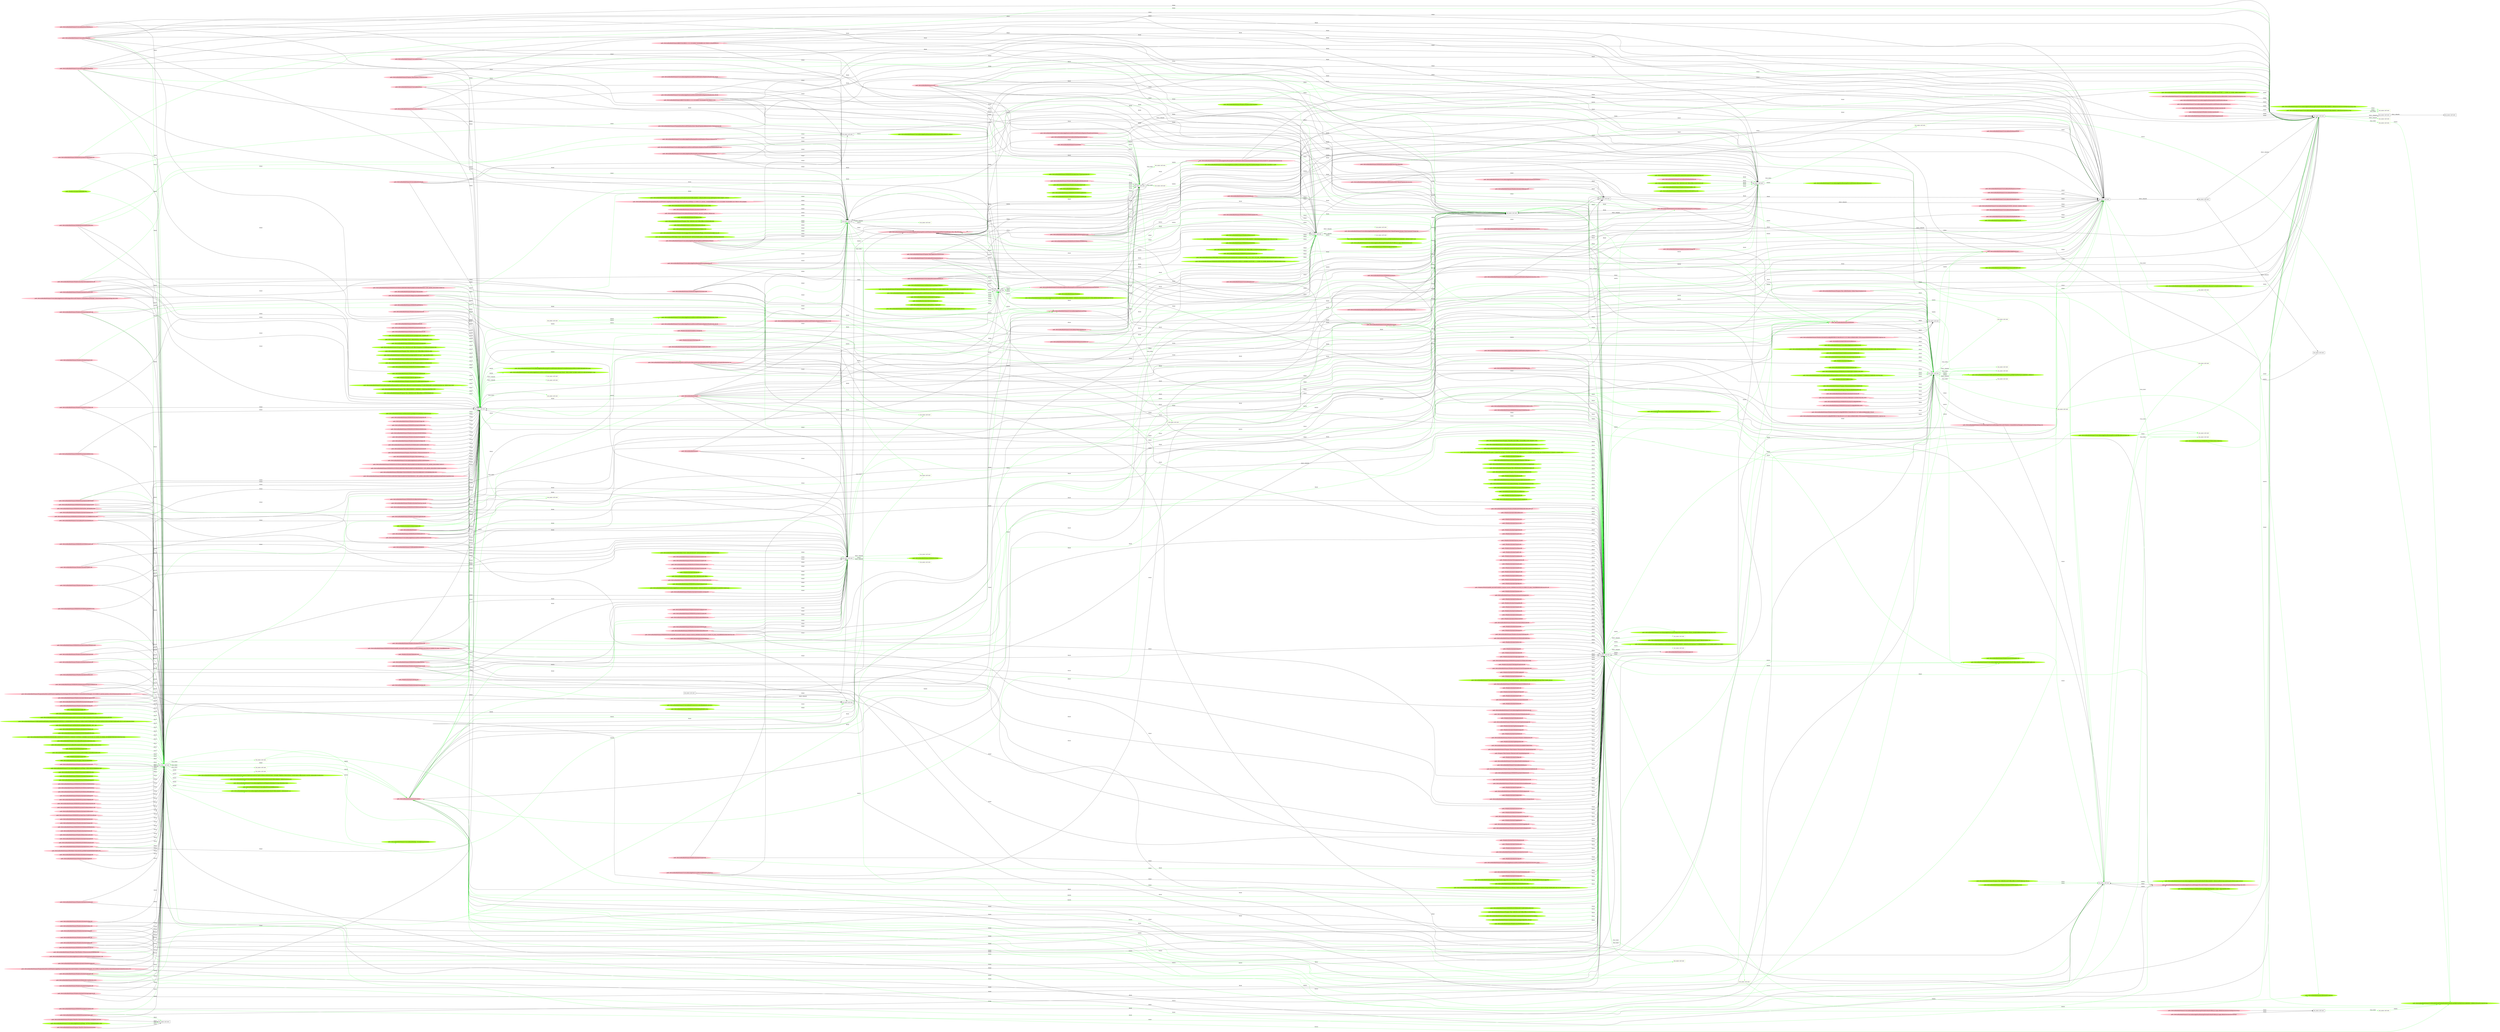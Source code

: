digraph {
	rankdir=LR
	112 [label="exe_name: null cmd: " color=black shape=box style=solid]
	1030 [label="exe_name: null cmd: " color=greenyellow shape=box style=solid]
	112 -> 1030 [label=FILE_EXEC color=green]
	260 [label="exe_name: null cmd: " color=black shape=box style=solid]
	1044 [label="exe_name: null cmd: " color=greenyellow shape=box style=solid]
	260 -> 1044 [label=FILE_EXEC color=green]
	272 [label="exe_name: null cmd: " color=black shape=box style=solid]
	1095 [label="exe_name: null cmd: " color=greenyellow shape=box style=solid]
	272 -> 1095 [label=FILE_EXEC color=green]
	272 [label="exe_name: null cmd: " color=black shape=box style=solid]
	1097 [label="exe_name: null cmd: " color=greenyellow shape=box style=solid]
	272 -> 1097 [label=FILE_EXEC color=green]
	400 [label="exe_name: null cmd: " color=black shape=box style=solid]
	1104 [label="exe_name: null cmd: " color=greenyellow shape=box style=solid]
	400 -> 1104 [label=FILE_EXEC color=green]
	400 [label="exe_name: null cmd: " color=black shape=box style=solid]
	1107 [label="exe_name: null cmd: " color=greenyellow shape=box style=solid]
	400 -> 1107 [label=FILE_EXEC color=green]
	402 [label="exe_name: null cmd: " color=black shape=box style=solid]
	1120 [label="exe_name: null cmd: " color=greenyellow shape=box style=solid]
	402 -> 1120 [label=FILE_EXEC color=green]
	403 [label="exe_name: null cmd: " color=black shape=box style=solid]
	1133 [label="exe_name: null cmd: " color=greenyellow shape=box style=solid]
	403 -> 1133 [label=FILE_EXEC color=green]
	403 [label="exe_name: null cmd: " color=black shape=box style=solid]
	1135 [label="exe_name: null cmd: " color=greenyellow shape=box style=solid]
	403 -> 1135 [label=FILE_EXEC color=green]
	403 [label="exe_name: null cmd: " color=black shape=box style=solid]
	1144 [label="exe_name: null cmd: " color=greenyellow shape=box style=solid]
	403 -> 1144 [label=FILE_EXEC color=green]
	409 [label="exe_name: null cmd: " color=black shape=box style=solid]
	1156 [label="exe_name: null cmd: " color=greenyellow shape=box style=solid]
	409 -> 1156 [label=FILE_EXEC color=green]
	409 [label="exe_name: null cmd: " color=black shape=box style=solid]
	1178 [label="exe_name: null cmd: " color=greenyellow shape=box style=solid]
	409 -> 1178 [label=FILE_EXEC color=green]
	409 [label="exe_name: null cmd: " color=black shape=box style=solid]
	1192 [label="exe_name: null cmd: " color=greenyellow shape=box style=solid]
	409 -> 1192 [label=FILE_EXEC color=green]
	412 [label="exe_name: null cmd: " color=black shape=box style=solid]
	1219 [label="exe_name: null cmd: " color=greenyellow shape=box style=solid]
	412 -> 1219 [label=FILE_EXEC color=green]
	412 [label="exe_name: null cmd: " color=black shape=box style=solid]
	1223 [label="exe_name: null cmd: " color=greenyellow shape=box style=solid]
	412 -> 1223 [label=FILE_EXEC color=green]
	412 [label="exe_name: null cmd: " color=black shape=box style=solid]
	1244 [label="exe_name: null cmd: " color=greenyellow shape=box style=solid]
	412 -> 1244 [label=FILE_EXEC color=green]
	263 [label="exe_name: null cmd: " color=black shape=box style=solid]
	1259 [label="exe_name: null cmd: " color=greenyellow shape=box style=solid]
	263 -> 1259 [label=FILE_EXEC color=green]
	263 [label="exe_name: null cmd: " color=black shape=box style=solid]
	1262 [label="exe_name: null cmd: " color=greenyellow shape=box style=solid]
	263 -> 1262 [label=FILE_EXEC color=green]
	0 [label="exe_name: null cmd: " color=black shape=box style=solid]
	1265 [label="exe_name: null cmd: " color=greenyellow shape=box style=solid]
	0 -> 1265 [label=FILE_EXEC color=green]
	0 [label="exe_name: null cmd: " color=black shape=box style=solid]
	1274 [label="exe_name: null cmd: " color=greenyellow shape=box style=solid]
	0 -> 1274 [label=FILE_EXEC color=green]
	278 [label="exe_name: null cmd: " color=black shape=box style=solid]
	1321 [label="exe_name: null cmd: " color=greenyellow shape=box style=solid]
	278 -> 1321 [label=FILE_EXEC color=green]
	278 [label="exe_name: null cmd: " color=black shape=box style=solid]
	1334 [label="exe_name: null cmd: " color=greenyellow shape=box style=solid]
	278 -> 1334 [label=FILE_EXEC color=green]
	275 [label="exe_name: null cmd: " color=black shape=box style=solid]
	1356 [label="exe_name: null cmd: " color=greenyellow shape=box style=solid]
	275 -> 1356 [label=FILE_EXEC color=green]
	82 [label="path: /Device/HarddiskVolume2/Users/admin/AppData/Roaming/Mozilla/Firefox/Profiles/j1y1apqs.default/sessionstore-backups" color=pink shape=oval style=filled]
	112 [label="exe_name: null cmd: " color=black shape=box style=solid]
	82 -> 112 [label=READ color=black]
	625 [label="path: /Device/HarddiskVolume2/Users/admin/AppData/Roaming/Mozilla/Firefox/Profiles/j1y1apqs.default/sessionstore-backups/recovery.js" color=pink shape=oval style=filled]
	112 [label="exe_name: null cmd: " color=black shape=box style=solid]
	625 -> 112 [label=READ color=black]
	180 [label="path: /Device/HarddiskVolume2/Program Files/Five Directions/Acuity/data" color=pink shape=oval style=filled]
	270 [label="exe_name: null cmd: " color=black shape=box style=solid]
	180 -> 270 [label=READ color=black]
	172 [label="path: /Device/HarddiskVolume2/Program Files/Five Directions/Acuity/data/.winlogbeat.yml.new" color=pink shape=oval style=filled]
	270 [label="exe_name: null cmd: " color=black shape=box style=solid]
	172 -> 270 [label=READ color=black]
	462 [label="path: /Device/HarddiskVolume2" color=pink shape=oval style=filled]
	403 [label="exe_name: null cmd: " color=black shape=box style=solid]
	462 -> 403 [label=READ color=black]
	462 [label="path: /Device/HarddiskVolume2" color=pink shape=oval style=filled]
	409 [label="exe_name: null cmd: " color=black shape=box style=solid]
	462 -> 409 [label=READ color=green]
	730 [label="path: /Device/HarddiskVolume2/Users" color=pink shape=oval style=filled]
	403 [label="exe_name: null cmd: " color=black shape=box style=solid]
	730 -> 403 [label=READ color=black]
	974 [label="path: /Device/HarddiskVolume2/Users/admin" color=pink shape=oval style=filled]
	403 [label="exe_name: null cmd: " color=black shape=box style=solid]
	974 -> 403 [label=READ color=black]
	974 [label="path: /Device/HarddiskVolume2/Users/admin" color=pink shape=oval style=filled]
	272 [label="exe_name: null cmd: " color=black shape=box style=solid]
	974 -> 272 [label=READ color=green]
	597 [label="path: /Device/HarddiskVolume2/Users/admin/AppData/Roaming" color=pink shape=oval style=filled]
	409 [label="exe_name: null cmd: " color=black shape=box style=solid]
	597 -> 409 [label=READ color=green]
	843 [label="path: /Device/HarddiskVolume2/Users/admin/AppData/Roaming/Microsoft" color=pink shape=oval style=filled]
	292 [label="exe_name: null cmd: " color=black shape=box style=solid]
	843 -> 292 [label=READ color=green]
	843 [label="path: /Device/HarddiskVolume2/Users/admin/AppData/Roaming/Microsoft" color=pink shape=oval style=filled]
	403 [label="exe_name: null cmd: " color=black shape=box style=solid]
	843 -> 403 [label=READ color=black]
	597 [label="path: /Device/HarddiskVolume2/Users/admin/AppData/Roaming" color=pink shape=oval style=filled]
	93 [label="exe_name: null cmd: " color=black shape=box style=solid]
	597 -> 93 [label=READ color=black]
	676 [label="path: /Device/HarddiskVolume2/Users/admin/AppData/Roaming/Microsoft/Windows/Themes" color=pink shape=oval style=filled]
	278 [label="exe_name: null cmd: " color=black shape=box style=solid]
	676 -> 278 [label=READ color=green]
	676 [label="path: /Device/HarddiskVolume2/Users/admin/AppData/Roaming/Microsoft/Windows/Themes" color=pink shape=oval style=filled]
	403 [label="exe_name: null cmd: " color=black shape=box style=solid]
	676 -> 403 [label=READ color=black]
	676 [label="path: /Device/HarddiskVolume2/Users/admin/AppData/Roaming/Microsoft/Windows/Themes" color=pink shape=oval style=filled]
	93 [label="exe_name: null cmd: " color=black shape=box style=solid]
	676 -> 93 [label=READ color=black]
	607 [label="path: /Device/HarddiskVolume2/Users/admin/AppData/Roaming/Microsoft/Windows/Themes/slideshow.ini" color=pink shape=oval style=filled]
	93 [label="exe_name: null cmd: " color=black shape=box style=solid]
	607 -> 93 [label=READ color=black]
	476 [label="path: /Device/HarddiskVolume2/Users/admin/AppData/Roaming/Microsoft/Windows/Themes/CachedFiles" color=pink shape=oval style=filled]
	403 [label="exe_name: null cmd: " color=black shape=box style=solid]
	476 -> 403 [label=READ color=black]
	609 [label="path: /Device/HarddiskVolume2/$RECYCLE.BIN/S-1-5-21-231540947-922634896-4161786520-1004/desktop.ini" color=pink shape=oval style=filled]
	403 [label="exe_name: null cmd: " color=black shape=box style=solid]
	609 -> 403 [label=READ color=black]
	883 [label="path: /Device/HarddiskVolume2/$RECYCLE.BIN/S-1-5-21-231540947-922634896-4161786520-1004" color=pink shape=oval style=filled]
	403 [label="exe_name: null cmd: " color=black shape=box style=solid]
	883 -> 403 [label=READ color=black]
	225 [label="path: /Device/HarddiskVolume2/Windows/Branding/BaseBrd/basebrd.dll" color=pink shape=oval style=filled]
	403 [label="exe_name: null cmd: " color=black shape=box style=solid]
	225 -> 403 [label=READ color=black]
	697 [label="path: /Device/HarddiskVolume2/Users/admin/AppData/Roaming/Microsoft/Windows/Recent/AutomaticDestinations" color=pink shape=oval style=filled]
	403 [label="exe_name: null cmd: " color=black shape=box style=solid]
	697 -> 403 [label=READ color=black]
	717 [label="path: /Device/HarddiskVolume2/Program Files/TightVNC/tvnserver.exe" color=pink shape=oval style=filled]
	403 [label="exe_name: null cmd: " color=black shape=box style=solid]
	717 -> 403 [label=READ color=black]
	931 [label="path: /Device/HarddiskVolume2/Users/admin/AppData/Roaming/Microsoft/Windows/Recent/AutomaticDestinations/f01b4d95cf55d32a.automaticDestinations-ms" color=pink shape=oval style=filled]
	403 [label="exe_name: null cmd: " color=black shape=box style=solid]
	931 -> 403 [label=READ color=black]
	486 [label="path: /Device/HarddiskVolume2/Users/admin/AppData/Roaming/Microsoft/Windows/Recent/AutomaticDestinations/5f7b5f1e01b83767.automaticDestinations-ms" color=pink shape=oval style=filled]
	403 [label="exe_name: null cmd: " color=black shape=box style=solid]
	486 -> 403 [label=READ color=black]
	403 [label="exe_name: null cmd: " color=black shape=box style=solid]
	761 [label="path: /Device/HarddiskVolume2/Users/admin/AppData/Roaming/Microsoft/Windows/Themes/CachedFiles/CachedImage_1024_768_POS4.jpg" color=pink shape=oval style=filled]
	403 -> 761 [label=WRITE color=black]
	412 [label="exe_name: null cmd: " color=black shape=box style=solid]
	761 [label="path: /Device/HarddiskVolume2/Users/admin/AppData/Roaming/Microsoft/Windows/Themes/CachedFiles/CachedImage_1024_768_POS4.jpg" color=pink shape=oval style=filled]
	412 -> 761 [label=WRITE color=black]
	1072 [label="path: /Device/HarddiskVolume2/Windows/Microsoft.NET/Framework64/v4.0.30319/clr.dll" color=greenyellow shape=oval style=filled]
	272 [label="exe_name: null cmd: " color=black shape=box style=solid]
	1072 -> 272 [label=READ color=green]
	462 [label="path: /Device/HarddiskVolume2" color=pink shape=oval style=filled]
	260 [label="exe_name: null cmd: " color=black shape=box style=solid]
	462 -> 260 [label=READ color=black]
	424 [label="path: /Device/HarddiskVolume4" color=pink shape=oval style=filled]
	260 [label="exe_name: null cmd: " color=black shape=box style=solid]
	424 -> 260 [label=READ color=black]
	462 [label="path: /Device/HarddiskVolume2" color=pink shape=oval style=filled]
	412 [label="exe_name: null cmd: " color=black shape=box style=solid]
	462 -> 412 [label=READ color=green]
	462 [label="path: /Device/HarddiskVolume2" color=pink shape=oval style=filled]
	267 [label="exe_name: null cmd: " color=black shape=box style=solid]
	462 -> 267 [label=READ color=black]
	730 [label="path: /Device/HarddiskVolume2/Users" color=pink shape=oval style=filled]
	267 [label="exe_name: null cmd: " color=black shape=box style=solid]
	730 -> 267 [label=READ color=black]
	974 [label="path: /Device/HarddiskVolume2/Users/admin" color=pink shape=oval style=filled]
	267 [label="exe_name: null cmd: " color=black shape=box style=solid]
	974 -> 267 [label=READ color=black]
	823 [label="path: /Device/HarddiskVolume2/Users/admin/AppData" color=pink shape=oval style=filled]
	267 [label="exe_name: null cmd: " color=black shape=box style=solid]
	823 -> 267 [label=READ color=black]
	524 [label="path: /Device/HarddiskVolume2/Users/admin/AppData/Roaming/Microsoft/Windows" color=pink shape=oval style=filled]
	272 [label="exe_name: null cmd: " color=black shape=box style=solid]
	524 -> 272 [label=READ color=green]
	524 [label="path: /Device/HarddiskVolume2/Users/admin/AppData/Roaming/Microsoft/Windows" color=pink shape=oval style=filled]
	410 [label="exe_name: null cmd: " color=black shape=box style=solid]
	524 -> 410 [label=READ color=green]
	524 [label="path: /Device/HarddiskVolume2/Users/admin/AppData/Roaming/Microsoft/Windows" color=pink shape=oval style=filled]
	267 [label="exe_name: null cmd: " color=black shape=box style=solid]
	524 -> 267 [label=READ color=black]
	720 [label="path: /Device/HarddiskVolume2/Users/admin/AppData/Roaming/Microsoft/desktop.ini" color=pink shape=oval style=filled]
	267 [label="exe_name: null cmd: " color=black shape=box style=solid]
	720 -> 267 [label=READ color=black]
	720 [label="path: /Device/HarddiskVolume2/Users/admin/AppData/Roaming/Microsoft/desktop.ini" color=pink shape=oval style=filled]
	260 [label="exe_name: null cmd: " color=black shape=box style=solid]
	720 -> 260 [label=READ color=green]
	761 [label="path: /Device/HarddiskVolume2/Users/admin/AppData/Roaming/Microsoft/Windows/Themes/CachedFiles/CachedImage_1024_768_POS4.jpg" color=pink shape=oval style=filled]
	267 [label="exe_name: null cmd: " color=black shape=box style=solid]
	761 -> 267 [label=READ color=black]
	697 [label="path: /Device/HarddiskVolume2/Users/admin/AppData/Roaming/Microsoft/Windows/Recent/AutomaticDestinations" color=pink shape=oval style=filled]
	267 [label="exe_name: null cmd: " color=black shape=box style=solid]
	697 -> 267 [label=READ color=green]
	547 [label="path: /Device/HarddiskVolume2/Users/admin/Downloads" color=pink shape=oval style=filled]
	267 [label="exe_name: null cmd: " color=black shape=box style=solid]
	547 -> 267 [label=READ color=black]
	802 [label="path: /Device/HarddiskVolume2/Users/admin/Downloads/desktop.ini" color=pink shape=oval style=filled]
	267 [label="exe_name: null cmd: " color=black shape=box style=solid]
	802 -> 267 [label=READ color=black]
	633 [label="path: /Device/HarddiskVolume2/Users/admin/Music" color=pink shape=oval style=filled]
	267 [label="exe_name: null cmd: " color=black shape=box style=solid]
	633 -> 267 [label=READ color=black]
	904 [label="path: /Device/HarddiskVolume2/Users/admin/Music/desktop.ini" color=pink shape=oval style=filled]
	267 [label="exe_name: null cmd: " color=black shape=box style=solid]
	904 -> 267 [label=READ color=black]
	943 [label="path: /Device/HarddiskVolume2/Users/admin/Pictures" color=pink shape=oval style=filled]
	410 [label="exe_name: null cmd: " color=black shape=box style=solid]
	943 -> 410 [label=READ color=green]
	750 [label="path: /Device/HarddiskVolume2/Users/admin/Pictures/desktop.ini" color=pink shape=oval style=filled]
	267 [label="exe_name: null cmd: " color=black shape=box style=solid]
	750 -> 267 [label=READ color=black]
	852 [label="path: /Device/HarddiskVolume2/Users/admin/Documents" color=pink shape=oval style=filled]
	267 [label="exe_name: null cmd: " color=black shape=box style=solid]
	852 -> 267 [label=READ color=black]
	876 [label="path: /Device/HarddiskVolume2/Users/admin/Documents/desktop.ini" color=pink shape=oval style=filled]
	267 [label="exe_name: null cmd: " color=black shape=box style=solid]
	876 -> 267 [label=READ color=black]
	717 [label="path: /Device/HarddiskVolume2/Program Files/TightVNC/tvnserver.exe" color=pink shape=oval style=filled]
	267 [label="exe_name: null cmd: " color=black shape=box style=solid]
	717 -> 267 [label=READ color=black]
	267 [label="exe_name: null cmd: " color=black shape=box style=solid]
	761 [label="path: /Device/HarddiskVolume2/Users/admin/AppData/Roaming/Microsoft/Windows/Themes/CachedFiles/CachedImage_1024_768_POS4.jpg" color=pink shape=oval style=filled]
	267 -> 761 [label=WRITE color=black]
	409 [label="exe_name: null cmd: " color=black shape=box style=solid]
	761 [label="path: /Device/HarddiskVolume2/Users/admin/AppData/Roaming/Microsoft/Windows/Themes/CachedFiles/CachedImage_1024_768_POS4.jpg" color=pink shape=oval style=filled]
	409 -> 761 [label=WRITE color=black]
	597 [label="path: /Device/HarddiskVolume2/Users/admin/AppData/Roaming" color=pink shape=oval style=filled]
	260 [label="exe_name: null cmd: " color=black shape=box style=solid]
	597 -> 260 [label=READ color=black]
	974 [label="path: /Device/HarddiskVolume2/Users/admin" color=pink shape=oval style=filled]
	409 [label="exe_name: null cmd: " color=black shape=box style=solid]
	974 -> 409 [label=READ color=green]
	607 [label="path: /Device/HarddiskVolume2/Users/admin/AppData/Roaming/Microsoft/Windows/Themes/slideshow.ini" color=pink shape=oval style=filled]
	260 [label="exe_name: null cmd: " color=black shape=box style=solid]
	607 -> 260 [label=READ color=black]
	676 [label="path: /Device/HarddiskVolume2/Users/admin/AppData/Roaming/Microsoft/Windows/Themes" color=pink shape=oval style=filled]
	260 [label="exe_name: null cmd: " color=black shape=box style=solid]
	676 -> 260 [label=READ color=black]
	512 [label="path: /Device/HarddiskVolume2/WINDOWS/AppPatch/sysmain.sdb" color=pink shape=oval style=filled]
	411 [label="exe_name: null cmd: " color=black shape=box style=solid]
	512 -> 411 [label=READ color=black]
	588 [label="path: /Device/HarddiskVolume2/WINDOWS/SYSTEM32/ploptin.dll" color=pink shape=oval style=filled]
	411 [label="exe_name: null cmd: " color=black shape=box style=solid]
	588 -> 411 [label=READ color=black]
	743 [label="path: /Device/HarddiskVolume2/WINDOWS/SYSTEM32/kernelbase.dll" color=pink shape=oval style=filled]
	411 [label="exe_name: null cmd: " color=black shape=box style=solid]
	743 -> 411 [label=READ color=black]
	424 [label="path: /Device/HarddiskVolume4" color=pink shape=oval style=filled]
	400 [label="exe_name: null cmd: " color=black shape=box style=solid]
	424 -> 400 [label=READ color=black]
	223 [label="path: /Device/HarddiskVolume2/WINDOWS/SYSTEM32/PNRPNSP.DLL" color=pink shape=oval style=filled]
	409 [label="exe_name: null cmd: " color=black shape=box style=solid]
	223 -> 409 [label=READ color=black]
	160 [label="path: /Device/HarddiskVolume2/WINDOWS/SYSTEM32/NAPINSP.DLL" color=pink shape=oval style=filled]
	409 [label="exe_name: null cmd: " color=black shape=box style=solid]
	160 -> 409 [label=READ color=black]
	739 [label="path: /Device/HarddiskVolume2/Windows/System32/sechost.dll" color=pink shape=oval style=filled]
	412 [label="exe_name: null cmd: " color=black shape=box style=solid]
	739 -> 412 [label=READ color=black]
	786 [label="path: /Device/HarddiskVolume2/Windows/System32/rpcrt4.dll" color=pink shape=oval style=filled]
	409 [label="exe_name: null cmd: " color=black shape=box style=solid]
	786 -> 409 [label=READ color=black]
	16 [label="path: /Device/HarddiskVolume2/WINDOWS/SYSTEM32/WINRNR.DLL" color=pink shape=oval style=filled]
	412 [label="exe_name: null cmd: " color=black shape=box style=solid]
	16 -> 412 [label=READ color=black]
	16 [label="path: /Device/HarddiskVolume2/WINDOWS/SYSTEM32/WINRNR.DLL" color=pink shape=oval style=filled]
	403 [label="exe_name: null cmd: " color=black shape=box style=solid]
	16 -> 403 [label=READ color=green]
	159 [label="path: /Device/HarddiskVolume2/WINDOWS/System32/dnsapi.dll" color=pink shape=oval style=filled]
	409 [label="exe_name: null cmd: " color=black shape=box style=solid]
	159 -> 409 [label=READ color=black]
	162 [label="path: /Device/HarddiskVolume2/windows/system32/nlaapi.dll" color=pink shape=oval style=filled]
	412 [label="exe_name: null cmd: " color=black shape=box style=solid]
	162 -> 412 [label=READ color=black]
	162 [label="path: /Device/HarddiskVolume2/windows/system32/nlaapi.dll" color=pink shape=oval style=filled]
	275 [label="exe_name: null cmd: " color=black shape=box style=solid]
	162 -> 275 [label=READ color=green]
	494 [label="path: /Device/HarddiskVolume2/WINDOWS/SYSTEM32/IPHLPAPI.DLL" color=pink shape=oval style=filled]
	409 [label="exe_name: null cmd: " color=black shape=box style=solid]
	494 -> 409 [label=READ color=black]
	939 [label="path: /Device/HarddiskVolume2/Windows/System32/nsi.dll" color=pink shape=oval style=filled]
	412 [label="exe_name: null cmd: " color=black shape=box style=solid]
	939 -> 412 [label=READ color=black]
	952 [label="path: /Device/HarddiskVolume2/WINDOWS/GLOBALIZATION" color=pink shape=oval style=filled]
	400 [label="exe_name: null cmd: " color=black shape=box style=solid]
	952 -> 400 [label=READ color=black]
	1084 [label="path: /Device/HarddiskVolume2/WINDOWS/SYSTEM32/WBEM" color=greenyellow shape=oval style=filled]
	272 [label="exe_name: null cmd: " color=black shape=box style=solid]
	1084 -> 272 [label=READ color=green]
	458 [label="path: /Device/HarddiskVolume2/Windows/System32/msvcrt.dll" color=pink shape=oval style=filled]
	412 [label="exe_name: null cmd: " color=black shape=box style=solid]
	458 -> 412 [label=READ color=black]
	739 [label="path: /Device/HarddiskVolume2/Windows/System32/sechost.dll" color=pink shape=oval style=filled]
	409 [label="exe_name: null cmd: " color=black shape=box style=solid]
	739 -> 409 [label=READ color=black]
	841 [label="path: /Device/HarddiskVolume2/Windows/System32/advapi32.dll" color=pink shape=oval style=filled]
	412 [label="exe_name: null cmd: " color=black shape=box style=solid]
	841 -> 412 [label=READ color=green]
	841 [label="path: /Device/HarddiskVolume2/Windows/System32/advapi32.dll" color=pink shape=oval style=filled]
	278 [label="exe_name: null cmd: " color=black shape=box style=solid]
	841 -> 278 [label=READ color=green]
	841 [label="path: /Device/HarddiskVolume2/Windows/System32/advapi32.dll" color=pink shape=oval style=filled]
	409 [label="exe_name: null cmd: " color=black shape=box style=solid]
	841 -> 409 [label=READ color=black]
	422 [label="path: /Device/HarddiskVolume2/Windows/System32/gdi32.dll" color=pink shape=oval style=filled]
	409 [label="exe_name: null cmd: " color=black shape=box style=solid]
	422 -> 409 [label=READ color=black]
	915 [label="path: /Device/HarddiskVolume2/Windows/System32/win32u.dll" color=pink shape=oval style=filled]
	412 [label="exe_name: null cmd: " color=black shape=box style=solid]
	915 -> 412 [label=READ color=black]
	62 [label="path: /Device/HarddiskVolume2/Windows/System32/version.dll" color=pink shape=oval style=filled]
	412 [label="exe_name: null cmd: " color=black shape=box style=solid]
	62 -> 412 [label=READ color=black]
	508 [label="path: /Device/HarddiskVolume2/WINDOWS/system32/combase.dll" color=pink shape=oval style=filled]
	409 [label="exe_name: null cmd: " color=black shape=box style=solid]
	508 -> 409 [label=READ color=green]
	508 [label="path: /Device/HarddiskVolume2/WINDOWS/system32/combase.dll" color=pink shape=oval style=filled]
	412 [label="exe_name: null cmd: " color=black shape=box style=solid]
	508 -> 412 [label=READ color=black]
	508 [label="path: /Device/HarddiskVolume2/WINDOWS/system32/combase.dll" color=pink shape=oval style=filled]
	400 [label="exe_name: null cmd: " color=black shape=box style=solid]
	508 -> 400 [label=READ color=green]
	595 [label="path: /Device/HarddiskVolume2/Windows/System32/mpr.dll" color=pink shape=oval style=filled]
	409 [label="exe_name: null cmd: " color=black shape=box style=solid]
	595 -> 409 [label=READ color=black]
	928 [label="path: /Device/HarddiskVolume2/Windows/System32/bcryptprimitives.dll" color=pink shape=oval style=filled]
	409 [label="exe_name: null cmd: " color=black shape=box style=solid]
	928 -> 409 [label=READ color=black]
	951 [label="path: /Device/HarddiskVolume2/Windows/System32/shlwapi.dll" color=pink shape=oval style=filled]
	409 [label="exe_name: null cmd: " color=black shape=box style=solid]
	951 -> 409 [label=READ color=black]
	68 [label="path: /Device/HarddiskVolume2/WINDOWS/system32/dbghelp.dll" color=pink shape=oval style=filled]
	409 [label="exe_name: null cmd: " color=black shape=box style=solid]
	68 -> 409 [label=READ color=black]
	439 [label="path: /Device/HarddiskVolume2/WINDOWS/Globalization/Sorting/sortdefault.nls" color=pink shape=oval style=filled]
	409 [label="exe_name: null cmd: " color=black shape=box style=solid]
	439 -> 409 [label=READ color=black]
	617 [label="path: /Device/HarddiskVolume2/WINDOWS/system32/rpcss.dll" color=pink shape=oval style=filled]
	409 [label="exe_name: null cmd: " color=black shape=box style=solid]
	617 -> 409 [label=READ color=black]
	240 [label="path: /Device/HarddiskVolume2/WINDOWS/system32/wbem/wbemprox.dll" color=pink shape=oval style=filled]
	409 [label="exe_name: null cmd: " color=black shape=box style=solid]
	240 -> 409 [label=READ color=black]
	705 [label="path: /Device/HarddiskVolume2/WINDOWS/SYSTEM32/bcrypt.dll" color=pink shape=oval style=filled]
	409 [label="exe_name: null cmd: " color=black shape=box style=solid]
	705 -> 409 [label=READ color=black]
	418 [label="path: /Device/HarddiskVolume2/WINDOWS/SYSTEM32/WBEM/EN-US/WMIUTILS.DLL.MUI" color=pink shape=oval style=filled]
	412 [label="exe_name: null cmd: " color=black shape=box style=solid]
	418 -> 412 [label=READ color=black]
	184 [label="path: /Device/HarddiskVolume2/WINDOWS/system32/wbem/wmiutils.dll" color=pink shape=oval style=filled]
	409 [label="exe_name: null cmd: " color=black shape=box style=solid]
	184 -> 409 [label=READ color=black]
	191 [label="path: /Device/HarddiskVolume2/WINDOWS/system32/wbem/wbemsvc.dll" color=pink shape=oval style=filled]
	409 [label="exe_name: null cmd: " color=black shape=box style=solid]
	191 -> 409 [label=READ color=black]
	435 [label="path: /Device/HarddiskVolume2/WINDOWS/system32/IMM32.DLL" color=pink shape=oval style=filled]
	409 [label="exe_name: null cmd: " color=black shape=box style=solid]
	435 -> 409 [label=READ color=black]
	653 [label="path: /Device/HarddiskVolume2/Windows/System32/WINSTA.dll" color=pink shape=oval style=filled]
	412 [label="exe_name: null cmd: " color=black shape=box style=solid]
	653 -> 412 [label=READ color=black]
	412 [label="exe_name: null cmd: " color=black shape=box style=solid]
	655 [label="path: /Device/HarddiskVolume2/Users/admin/AppData/Local/Packages/Microsoft.Windows.ContentDeliveryManager_cw5n1h2txyewy/Settings/settings.dat" color=pink shape=oval style=filled]
	412 -> 655 [label=WRITE color=black]
	655 [label="path: /Device/HarddiskVolume2/Users/admin/AppData/Local/Packages/Microsoft.Windows.ContentDeliveryManager_cw5n1h2txyewy/Settings/settings.dat" color=pink shape=oval style=filled]
	412 [label="exe_name: null cmd: " color=black shape=box style=solid]
	655 -> 412 [label=READ color=black]
	755 [label="path: /Device/HarddiskVolume2/Users/admin/AppData/Local/Packages/Microsoft.Windows.ContentDeliveryManager_cw5n1h2txyewy/Settings/settings.dat.LOG2" color=pink shape=oval style=filled]
	412 [label="exe_name: null cmd: " color=black shape=box style=solid]
	755 -> 412 [label=READ color=black]
	1068 [label="path: /Windows/System32/wbem/wmiprov.dll" color=greenyellow shape=oval style=filled]
	272 [label="exe_name: null cmd: " color=black shape=box style=solid]
	1068 -> 272 [label=READ color=green]
	1068 [label="path: /Windows/System32/wbem/wmiprov.dll" color=greenyellow shape=oval style=filled]
	402 [label="exe_name: null cmd: " color=black shape=box style=solid]
	1068 -> 402 [label=READ color=green]
	462 [label="path: /Device/HarddiskVolume2" color=pink shape=oval style=filled]
	278 [label="exe_name: null cmd: " color=black shape=box style=solid]
	462 -> 278 [label=READ color=green]
	580 [label="path: /Device/HarddiskVolume2/ProgramData/Microsoft/Windows/AppRepository/Packages/Microsoft.MicrosoftEdge_41.16299.15.0_neutral__8wekyb3d8bbwe/S-1-5-21-231540947-922634896-4161786520-1004.pckgdep" color=pink shape=oval style=filled]
	260 [label="exe_name: null cmd: " color=black shape=box style=solid]
	580 -> 260 [label=READ color=black]
	512 [label="path: /Device/HarddiskVolume2/WINDOWS/AppPatch/sysmain.sdb" color=pink shape=oval style=filled]
	260 [label="exe_name: null cmd: " color=black shape=box style=solid]
	512 -> 260 [label=READ color=black]
	588 [label="path: /Device/HarddiskVolume2/WINDOWS/SYSTEM32/ploptin.dll" color=pink shape=oval style=filled]
	410 [label="exe_name: null cmd: " color=black shape=box style=solid]
	588 -> 410 [label=READ color=green]
	582 [label="path: /Device/HarddiskVolume2/ProgramData/Microsoft/Windows/AppRepository/Packages/Microsoft.Windows.ContentDeliveryManager_10.0.16299.15_neutral_neutral_cw5n1h2txyewy/ActivationStore.dat.LOG2" color=pink shape=oval style=filled]
	409 [label="exe_name: null cmd: " color=black shape=box style=solid]
	582 -> 409 [label=READ color=black]
	686 [label="path: /Device/HarddiskVolume2/ProgramData/Microsoft/Windows/AppRepository/Packages/Microsoft.Windows.ContentDeliveryManager_10.0.16299.15_neutral_neutral_cw5n1h2txyewy/ActivationStore.dat.LOG1" color=pink shape=oval style=filled]
	409 [label="exe_name: null cmd: " color=black shape=box style=solid]
	686 -> 409 [label=READ color=black]
	409 [label="exe_name: null cmd: " color=black shape=box style=solid]
	444 [label="path: /Device/HarddiskVolume2/Users/admin/AppData/Local/Packages/Microsoft.Windows.ContentDeliveryManager_cw5n1h2txyewy/Settings/settings.dat.LOG1" color=pink shape=oval style=filled]
	409 -> 444 [label=WRITE color=black]
	755 [label="path: /Device/HarddiskVolume2/Users/admin/AppData/Local/Packages/Microsoft.Windows.ContentDeliveryManager_cw5n1h2txyewy/Settings/settings.dat.LOG2" color=pink shape=oval style=filled]
	409 [label="exe_name: null cmd: " color=black shape=box style=solid]
	755 -> 409 [label=READ color=black]
	400 [label="exe_name: null cmd: " color=black shape=box style=solid]
	444 [label="path: /Device/HarddiskVolume2/Users/admin/AppData/Local/Packages/Microsoft.Windows.ContentDeliveryManager_cw5n1h2txyewy/Settings/settings.dat.LOG1" color=pink shape=oval style=filled]
	400 -> 444 [label=WRITE color=black]
	582 [label="path: /Device/HarddiskVolume2/ProgramData/Microsoft/Windows/AppRepository/Packages/Microsoft.Windows.ContentDeliveryManager_10.0.16299.15_neutral_neutral_cw5n1h2txyewy/ActivationStore.dat.LOG2" color=pink shape=oval style=filled]
	400 [label="exe_name: null cmd: " color=black shape=box style=solid]
	582 -> 400 [label=READ color=black]
	686 [label="path: /Device/HarddiskVolume2/ProgramData/Microsoft/Windows/AppRepository/Packages/Microsoft.Windows.ContentDeliveryManager_10.0.16299.15_neutral_neutral_cw5n1h2txyewy/ActivationStore.dat.LOG1" color=pink shape=oval style=filled]
	400 [label="exe_name: null cmd: " color=black shape=box style=solid]
	686 -> 400 [label=READ color=black]
	444 [label="path: /Device/HarddiskVolume2/Users/admin/AppData/Local/Packages/Microsoft.Windows.ContentDeliveryManager_cw5n1h2txyewy/Settings/settings.dat.LOG1" color=pink shape=oval style=filled]
	400 [label="exe_name: null cmd: " color=black shape=box style=solid]
	444 -> 400 [label=READ color=black]
	655 [label="path: /Device/HarddiskVolume2/Users/admin/AppData/Local/Packages/Microsoft.Windows.ContentDeliveryManager_cw5n1h2txyewy/Settings/settings.dat" color=pink shape=oval style=filled]
	400 [label="exe_name: null cmd: " color=black shape=box style=solid]
	655 -> 400 [label=READ color=black]
	1034 [label="path: /Device/HarddiskVolume2/WINDOWS/system32/wbem/wmiprvse.exe.config" color=greenyellow shape=oval style=filled]
	260 [label="exe_name: null cmd: " color=black shape=box style=solid]
	1034 -> 260 [label=READ color=green]
	1302 [label="path: /Windows/System32/msdtcuiu.dll" color=greenyellow shape=oval style=filled]
	278 [label="exe_name: null cmd: " color=black shape=box style=solid]
	1302 -> 278 [label=READ color=green]
	572 [label="path: /Device/HarddiskVolume1" color=pink shape=oval style=filled]
	278 [label="exe_name: null cmd: " color=black shape=box style=solid]
	572 -> 278 [label=READ color=green]
	572 [label="path: /Device/HarddiskVolume1" color=pink shape=oval style=filled]
	403 [label="exe_name: null cmd: " color=black shape=box style=solid]
	572 -> 403 [label=READ color=black]
	272 [label="exe_name: null cmd: " color=black shape=box style=solid]
	444 [label="path: /Device/HarddiskVolume2/Users/admin/AppData/Local/Packages/Microsoft.Windows.ContentDeliveryManager_cw5n1h2txyewy/Settings/settings.dat.LOG1" color=pink shape=oval style=filled]
	272 -> 444 [label=WRITE color=black]
	444 [label="path: /Device/HarddiskVolume2/Users/admin/AppData/Local/Packages/Microsoft.Windows.ContentDeliveryManager_cw5n1h2txyewy/Settings/settings.dat.LOG1" color=pink shape=oval style=filled]
	278 [label="exe_name: null cmd: " color=black shape=box style=solid]
	444 -> 278 [label=READ color=green]
	655 [label="path: /Device/HarddiskVolume2/Users/admin/AppData/Local/Packages/Microsoft.Windows.ContentDeliveryManager_cw5n1h2txyewy/Settings/settings.dat" color=pink shape=oval style=filled]
	272 [label="exe_name: null cmd: " color=black shape=box style=solid]
	655 -> 272 [label=READ color=black]
	755 [label="path: /Device/HarddiskVolume2/Users/admin/AppData/Local/Packages/Microsoft.Windows.ContentDeliveryManager_cw5n1h2txyewy/Settings/settings.dat.LOG2" color=pink shape=oval style=filled]
	272 [label="exe_name: null cmd: " color=black shape=box style=solid]
	755 -> 272 [label=READ color=black]
	1006 [label="path: /Device/HarddiskVolume2/Users/Public" color=pink shape=oval style=filled]
	403 [label="exe_name: null cmd: " color=black shape=box style=solid]
	1006 -> 403 [label=READ color=black]
	547 [label="path: /Device/HarddiskVolume2/Users/admin/Downloads" color=pink shape=oval style=filled]
	403 [label="exe_name: null cmd: " color=black shape=box style=solid]
	547 -> 403 [label=READ color=black]
	802 [label="path: /Device/HarddiskVolume2/Users/admin/Downloads/desktop.ini" color=pink shape=oval style=filled]
	403 [label="exe_name: null cmd: " color=black shape=box style=solid]
	802 -> 403 [label=READ color=black]
	1000 [label="path: /Device/HarddiskVolume2/Users/admin/Videos" color=pink shape=oval style=filled]
	403 [label="exe_name: null cmd: " color=black shape=box style=solid]
	1000 -> 403 [label=READ color=black]
	692 [label="path: /Device/HarddiskVolume2/Users/admin/Videos/desktop.ini" color=pink shape=oval style=filled]
	263 [label="exe_name: null cmd: " color=black shape=box style=solid]
	692 -> 263 [label=READ color=green]
	692 [label="path: /Device/HarddiskVolume2/Users/admin/Videos/desktop.ini" color=pink shape=oval style=filled]
	403 [label="exe_name: null cmd: " color=black shape=box style=solid]
	692 -> 403 [label=READ color=black]
	904 [label="path: /Device/HarddiskVolume2/Users/admin/Music/desktop.ini" color=pink shape=oval style=filled]
	403 [label="exe_name: null cmd: " color=black shape=box style=solid]
	904 -> 403 [label=READ color=black]
	462 [label="path: /Device/HarddiskVolume2" color=pink shape=oval style=filled]
	412 [label="exe_name: null cmd: " color=black shape=box style=solid]
	462 -> 412 [label=READ color=black]
	710 [label="path: /Device/HarddiskVolume2/WINDOWS" color=pink shape=oval style=filled]
	412 [label="exe_name: null cmd: " color=black shape=box style=solid]
	710 -> 412 [label=READ color=black]
	808 [label="path: /Device/HarddiskVolume2/WINDOWS/GLOBALIZATION/SORTING" color=pink shape=oval style=filled]
	412 [label="exe_name: null cmd: " color=black shape=box style=solid]
	808 -> 412 [label=READ color=black]
	898 [label="path: /Device/HarddiskVolume2/WINDOWS/SYSTEM32/EN-US" color=pink shape=oval style=filled]
	412 [label="exe_name: null cmd: " color=black shape=box style=solid]
	898 -> 412 [label=READ color=black]
	952 [label="path: /Device/HarddiskVolume2/WINDOWS/GLOBALIZATION" color=pink shape=oval style=filled]
	412 [label="exe_name: null cmd: " color=black shape=box style=solid]
	952 -> 412 [label=READ color=black]
	1281 [label="path: /Device/HarddiskVolume2/WINDOWS/REGISTRATION" color=greenyellow shape=oval style=filled]
	410 [label="exe_name: null cmd: " color=black shape=box style=solid]
	1281 -> 410 [label=READ color=green]
	294 [label="path: /Device/HarddiskVolume2/windows/system32/consent.exe" color=pink shape=oval style=filled]
	402 [label="exe_name: null cmd: " color=black shape=box style=solid]
	294 -> 402 [label=READ color=black]
	515 [label="path: /Device/HarddiskVolume2/Windows/System32/kernel32.dll" color=pink shape=oval style=filled]
	402 [label="exe_name: null cmd: " color=black shape=box style=solid]
	515 -> 402 [label=READ color=black]
	515 [label="path: /Device/HarddiskVolume2/Windows/System32/kernel32.dll" color=pink shape=oval style=filled]
	409 [label="exe_name: null cmd: " color=black shape=box style=solid]
	515 -> 409 [label=READ color=green]
	743 [label="path: /Device/HarddiskVolume2/WINDOWS/SYSTEM32/kernelbase.dll" color=pink shape=oval style=filled]
	402 [label="exe_name: null cmd: " color=black shape=box style=solid]
	743 -> 402 [label=READ color=black]
	422 [label="path: /Device/HarddiskVolume2/Windows/System32/gdi32.dll" color=pink shape=oval style=filled]
	402 [label="exe_name: null cmd: " color=black shape=box style=solid]
	422 -> 402 [label=READ color=black]
	540 [label="path: /Device/HarddiskVolume2/Windows/System32/msvcp_win.dll" color=pink shape=oval style=filled]
	402 [label="exe_name: null cmd: " color=black shape=box style=solid]
	540 -> 402 [label=READ color=black]
	646 [label="path: /Device/HarddiskVolume2/WINDOWS/SYSTEM32/LOCALE.NLS" color=pink shape=oval style=filled]
	402 [label="exe_name: null cmd: " color=black shape=box style=solid]
	646 -> 402 [label=READ color=black]
	791 [label="path: /Device/HarddiskVolume2/Windows/System32/user32.dll" color=pink shape=oval style=filled]
	402 [label="exe_name: null cmd: " color=black shape=box style=solid]
	791 -> 402 [label=READ color=black]
	796 [label="path: /Device/HarddiskVolume2/Windows/System32/gdi32full.dll" color=pink shape=oval style=filled]
	402 [label="exe_name: null cmd: " color=black shape=box style=solid]
	796 -> 402 [label=READ color=black]
	858 [label="path: /Device/HarddiskVolume2/Windows/System32/ucrtbase.dll" color=pink shape=oval style=filled]
	402 [label="exe_name: null cmd: " color=black shape=box style=solid]
	858 -> 402 [label=READ color=black]
	915 [label="path: /Device/HarddiskVolume2/Windows/System32/win32u.dll" color=pink shape=oval style=filled]
	402 [label="exe_name: null cmd: " color=black shape=box style=solid]
	915 -> 402 [label=READ color=black]
	386 [label="path: /Device/HarddiskVolume2/Windows/System32/crypt32.dll" color=pink shape=oval style=filled]
	402 [label="exe_name: null cmd: " color=black shape=box style=solid]
	386 -> 402 [label=READ color=black]
	458 [label="path: /Device/HarddiskVolume2/Windows/System32/msvcrt.dll" color=pink shape=oval style=filled]
	402 [label="exe_name: null cmd: " color=black shape=box style=solid]
	458 -> 402 [label=READ color=black]
	928 [label="path: /Device/HarddiskVolume2/Windows/System32/bcryptprimitives.dll" color=pink shape=oval style=filled]
	402 [label="exe_name: null cmd: " color=black shape=box style=solid]
	928 -> 402 [label=READ color=black]
	315 [label="path: /Device/HarddiskVolume2/WINDOWS/SYSTEM32/WMSGAPI.DLL" color=pink shape=oval style=filled]
	402 [label="exe_name: null cmd: " color=black shape=box style=solid]
	315 -> 402 [label=READ color=black]
	497 [label="path: /Device/HarddiskVolume2/Windows/System32/userenv.dll" color=pink shape=oval style=filled]
	402 [label="exe_name: null cmd: " color=black shape=box style=solid]
	497 -> 402 [label=READ color=black]
	593 [label="path: /Device/HarddiskVolume2/Windows/System32/sspicli.dll" color=pink shape=oval style=filled]
	402 [label="exe_name: null cmd: " color=black shape=box style=solid]
	593 -> 402 [label=READ color=black]
	707 [label="path: /Device/HarddiskVolume2/Windows/System32/profapi.dll" color=pink shape=oval style=filled]
	402 [label="exe_name: null cmd: " color=black shape=box style=solid]
	707 -> 402 [label=READ color=black]
	739 [label="path: /Device/HarddiskVolume2/Windows/System32/sechost.dll" color=pink shape=oval style=filled]
	409 [label="exe_name: null cmd: " color=black shape=box style=solid]
	739 -> 409 [label=READ color=green]
	653 [label="path: /Device/HarddiskVolume2/Windows/System32/WINSTA.dll" color=pink shape=oval style=filled]
	402 [label="exe_name: null cmd: " color=black shape=box style=solid]
	653 -> 402 [label=READ color=black]
	665 [label="path: /Device/HarddiskVolume2/WINDOWS/WinSxS/amd64_microsoft.windows.common-controls_6595b64144ccf1df_6.0.16299.125_none_15cbcf8893620c09/COMCTL32.dll" color=pink shape=oval style=filled]
	402 [label="exe_name: null cmd: " color=black shape=box style=solid]
	665 -> 402 [label=READ color=black]
	682 [label="path: /Device/HarddiskVolume2/WINDOWS/system32/CRYPTSP.dll" color=pink shape=oval style=filled]
	402 [label="exe_name: null cmd: " color=black shape=box style=solid]
	682 -> 402 [label=READ color=black]
	814 [label="path: /Device/HarddiskVolume2/WINDOWS/SYSTEM32/MSIMG32.DLL" color=pink shape=oval style=filled]
	402 [label="exe_name: null cmd: " color=black shape=box style=solid]
	814 -> 402 [label=READ color=black]
	321 [label="path: /Device/HarddiskVolume2/WINDOWS/SYSTEM32/EN-US/CONSENT.EXE.MUI" color=pink shape=oval style=filled]
	402 [label="exe_name: null cmd: " color=black shape=box style=solid]
	321 -> 402 [label=READ color=black]
	431 [label="path: /Device/HarddiskVolume2/WINDOWS/SYSTEM32/ole32.dll" color=pink shape=oval style=filled]
	402 [label="exe_name: null cmd: " color=black shape=box style=solid]
	431 -> 402 [label=READ color=black]
	452 [label="path: /Device/HarddiskVolume2/Windows/System32/windows.storage.dll" color=pink shape=oval style=filled]
	402 [label="exe_name: null cmd: " color=black shape=box style=solid]
	452 -> 402 [label=READ color=black]
	872 [label="path: /Device/HarddiskVolume2/Windows/System32/cfgmgr32.dll" color=pink shape=oval style=filled]
	402 [label="exe_name: null cmd: " color=black shape=box style=solid]
	872 -> 402 [label=READ color=black]
	381 [label="path: /Device/HarddiskVolume2/WINDOWS/system32/rsaenh.dll" color=pink shape=oval style=filled]
	402 [label="exe_name: null cmd: " color=black shape=box style=solid]
	381 -> 402 [label=READ color=black]
	285 [label="path: /Device/HarddiskVolume2/WINDOWS/SYSTEM32/AMSIPROXY.DLL" color=pink shape=oval style=filled]
	402 [label="exe_name: null cmd: " color=black shape=box style=solid]
	285 -> 402 [label=READ color=black]
	439 [label="path: /Device/HarddiskVolume2/WINDOWS/Globalization/Sorting/sortdefault.nls" color=pink shape=oval style=filled]
	402 [label="exe_name: null cmd: " color=black shape=box style=solid]
	439 -> 402 [label=READ color=black]
	442 [label="path: /Device/HarddiskVolume2/Windows/System32/powrprof.dll" color=pink shape=oval style=filled]
	402 [label="exe_name: null cmd: " color=black shape=box style=solid]
	442 -> 402 [label=READ color=black]
	556 [label="path: /Device/HarddiskVolume2/WINDOWS/Registration/R00000000000d.clb" color=pink shape=oval style=filled]
	402 [label="exe_name: null cmd: " color=black shape=box style=solid]
	556 -> 402 [label=READ color=black]
	642 [label="path: /Device/HarddiskVolume2/Windows/System32/urlmon.dll" color=pink shape=oval style=filled]
	402 [label="exe_name: null cmd: " color=black shape=box style=solid]
	642 -> 402 [label=READ color=black]
	690 [label="path: /Device/HarddiskVolume2/Windows/System32/propsys.dll" color=pink shape=oval style=filled]
	267 [label="exe_name: null cmd: " color=black shape=box style=solid]
	690 -> 267 [label=READ color=green]
	690 [label="path: /Device/HarddiskVolume2/Windows/System32/propsys.dll" color=pink shape=oval style=filled]
	402 [label="exe_name: null cmd: " color=black shape=box style=solid]
	690 -> 402 [label=READ color=black]
	570 [label="path: /Device/HarddiskVolume2/ProgramData/Microsoft/Windows/Start Menu/Programs/Administrative Tools/services.lnk" color=pink shape=oval style=filled]
	260 [label="exe_name: null cmd: " color=black shape=box style=solid]
	570 -> 260 [label=READ color=black]
	93 [label="exe_name: null cmd: " color=black shape=box style=solid]
	292 [label="exe_name: null cmd: " color=black shape=box style=solid]
	93 -> 292 [label=PROC_CREATE color=black]
	570 [label="path: /Device/HarddiskVolume2/ProgramData/Microsoft/Windows/Start Menu/Programs/Administrative Tools/services.lnk" color=pink shape=oval style=filled]
	292 [label="exe_name: null cmd: " color=black shape=box style=solid]
	570 -> 292 [label=READ color=black]
	114 [label="path: /Device/HarddiskVolume2/Windows/System32/filemgmt.dll" color=pink shape=oval style=filled]
	292 [label="exe_name: null cmd: " color=black shape=box style=solid]
	114 -> 292 [label=READ color=black]
	566 [label="path: /Device/HarddiskVolume2/Users/admin/AppData/Local/Microsoft/Windows/Explorer" color=pink shape=oval style=filled]
	292 [label="exe_name: null cmd: " color=black shape=box style=solid]
	566 -> 292 [label=READ color=black]
	566 [label="path: /Device/HarddiskVolume2/Users/admin/AppData/Local/Microsoft/Windows/Explorer" color=pink shape=oval style=filled]
	278 [label="exe_name: null cmd: " color=black shape=box style=solid]
	566 -> 278 [label=READ color=green]
	974 [label="path: /Device/HarddiskVolume2/Users/admin" color=pink shape=oval style=filled]
	292 [label="exe_name: null cmd: " color=black shape=box style=solid]
	974 -> 292 [label=READ color=black]
	502 [label="path: /Device/HarddiskVolume2/Users/admin/AppData/Local/Microsoft/Windows/Explorer/IconCacheToDelete" color=pink shape=oval style=filled]
	292 [label="exe_name: null cmd: " color=black shape=box style=solid]
	502 -> 292 [label=READ color=black]
	925 [label="path: /Device/HarddiskVolume2/Users/admin/AppData/Local/Microsoft/Windows/Explorer/iconcache_idx.db" color=pink shape=oval style=filled]
	292 [label="exe_name: null cmd: " color=black shape=box style=solid]
	925 -> 292 [label=READ color=black]
	799 [label="path: /Device/HarddiskVolume2/Users/admin/AppData/Local/Microsoft/Windows/Explorer/iconcache_16.db" color=pink shape=oval style=filled]
	292 [label="exe_name: null cmd: " color=black shape=box style=solid]
	799 -> 292 [label=READ color=black]
	1014 [label="path: /Device/HarddiskVolume2/Users/admin/AppData/Local/Microsoft/Windows/Explorer/iconcache_32.db" color=pink shape=oval style=filled]
	292 [label="exe_name: null cmd: " color=black shape=box style=solid]
	1014 -> 292 [label=READ color=black]
	31 [label="path: /Device/HarddiskVolume2/WINDOWS/System32/config/DRIVERS" color=pink shape=oval style=filled]
	412 [label="exe_name: null cmd: " color=black shape=box style=solid]
	31 -> 412 [label=READ color=black]
	420 [label="path: /Device/HarddiskVolume2/WINDOWS/System32/config/DRIVERS.LOG1" color=pink shape=oval style=filled]
	412 [label="exe_name: null cmd: " color=black shape=box style=solid]
	420 -> 412 [label=READ color=black]
	34 [label="path: /Device/HarddiskVolume2/Windows/System32/config/DRIVERS{47a6a166-a514-11e7-a94e-ec0d9a05c860}.TM.blf" color=pink shape=oval style=filled]
	412 [label="exe_name: null cmd: " color=black shape=box style=solid]
	34 -> 412 [label=READ color=black]
	415 [label="path: /Device/HarddiskVolume2/Windows/System32/config/DRIVERS{47a6a166-a514-11e7-a94e-ec0d9a05c860}.TMContainer00000000000000000001.regtrans-ms" color=pink shape=oval style=filled]
	412 [label="exe_name: null cmd: " color=black shape=box style=solid]
	415 -> 412 [label=READ color=black]
	12 [label="path: /Device/HarddiskVolume2/Windows/System32/config/DRIVERS{47a6a166-a514-11e7-a94e-ec0d9a05c860}.TMContainer00000000000000000002.regtrans-ms" color=pink shape=oval style=filled]
	412 [label="exe_name: null cmd: " color=black shape=box style=solid]
	12 -> 412 [label=READ color=black]
	40 [label="path: /Device/HarddiskVolume2/Windows/System32/drivers/tsusbhub.sys" color=pink shape=oval style=filled]
	412 [label="exe_name: null cmd: " color=black shape=box style=solid]
	40 -> 412 [label=READ color=black]
	40 [label="path: /Device/HarddiskVolume2/Windows/System32/drivers/tsusbhub.sys" color=pink shape=oval style=filled]
	403 [label="exe_name: null cmd: " color=black shape=box style=solid]
	40 -> 403 [label=READ color=green]
	47 [label="path: /SystemRoot/system32/drivers/tsusbhub.sys" color=pink shape=oval style=filled]
	412 [label="exe_name: null cmd: " color=black shape=box style=solid]
	47 -> 412 [label=READ color=black]
	462 [label="path: /Device/HarddiskVolume2" color=pink shape=oval style=filled]
	402 [label="exe_name: null cmd: " color=black shape=box style=solid]
	462 -> 402 [label=READ color=black]
	424 [label="path: /Device/HarddiskVolume4" color=pink shape=oval style=filled]
	402 [label="exe_name: null cmd: " color=black shape=box style=solid]
	424 -> 402 [label=READ color=black]
	572 [label="path: /Device/HarddiskVolume1" color=pink shape=oval style=filled]
	402 [label="exe_name: null cmd: " color=black shape=box style=solid]
	572 -> 402 [label=READ color=black]
	458 [label="path: /Device/HarddiskVolume2/Windows/System32/msvcrt.dll" color=pink shape=oval style=filled]
	272 [label="exe_name: null cmd: " color=black shape=box style=solid]
	458 -> 272 [label=READ color=black]
	458 [label="path: /Device/HarddiskVolume2/Windows/System32/msvcrt.dll" color=pink shape=oval style=filled]
	272 [label="exe_name: null cmd: " color=black shape=box style=solid]
	458 -> 272 [label=READ color=green]
	458 [label="path: /Device/HarddiskVolume2/Windows/System32/msvcrt.dll" color=pink shape=oval style=filled]
	400 [label="exe_name: null cmd: " color=black shape=box style=solid]
	458 -> 400 [label=READ color=green]
	435 [label="path: /Device/HarddiskVolume2/WINDOWS/system32/IMM32.DLL" color=pink shape=oval style=filled]
	272 [label="exe_name: null cmd: " color=black shape=box style=solid]
	435 -> 272 [label=READ color=black]
	540 [label="path: /Device/HarddiskVolume2/Windows/System32/msvcp_win.dll" color=pink shape=oval style=filled]
	272 [label="exe_name: null cmd: " color=black shape=box style=solid]
	540 -> 272 [label=READ color=black]
	796 [label="path: /Device/HarddiskVolume2/Windows/System32/gdi32full.dll" color=pink shape=oval style=filled]
	272 [label="exe_name: null cmd: " color=black shape=box style=solid]
	796 -> 272 [label=READ color=black]
	915 [label="path: /Device/HarddiskVolume2/Windows/System32/win32u.dll" color=pink shape=oval style=filled]
	272 [label="exe_name: null cmd: " color=black shape=box style=solid]
	915 -> 272 [label=READ color=black]
	928 [label="path: /Device/HarddiskVolume2/Windows/System32/bcryptprimitives.dll" color=pink shape=oval style=filled]
	272 [label="exe_name: null cmd: " color=black shape=box style=solid]
	928 -> 272 [label=READ color=black]
	556 [label="path: /Device/HarddiskVolume2/WINDOWS/Registration/R00000000000d.clb" color=pink shape=oval style=filled]
	403 [label="exe_name: null cmd: " color=black shape=box style=solid]
	556 -> 403 [label=READ color=green]
	556 [label="path: /Device/HarddiskVolume2/WINDOWS/Registration/R00000000000d.clb" color=pink shape=oval style=filled]
	272 [label="exe_name: null cmd: " color=black shape=box style=solid]
	556 -> 272 [label=READ color=black]
	919 [label="path: /Device/HarddiskVolume2/WINDOWS/System32/netprofm.dll" color=pink shape=oval style=filled]
	272 [label="exe_name: null cmd: " color=black shape=box style=solid]
	919 -> 272 [label=READ color=black]
	344 [label="path: /Device/HarddiskVolume2/Windows/System32/sppc.dll" color=pink shape=oval style=filled]
	272 [label="exe_name: null cmd: " color=black shape=box style=solid]
	344 -> 272 [label=READ color=black]
	644 [label="path: /Device/HarddiskVolume2/WINDOWS/System32/npmproxy.dll" color=pink shape=oval style=filled]
	272 [label="exe_name: null cmd: " color=black shape=box style=solid]
	644 -> 272 [label=READ color=black]
	682 [label="path: /Device/HarddiskVolume2/WINDOWS/system32/CRYPTSP.dll" color=pink shape=oval style=filled]
	272 [label="exe_name: null cmd: " color=black shape=box style=solid]
	682 -> 272 [label=READ color=black]
	841 [label="path: /Device/HarddiskVolume2/Windows/System32/advapi32.dll" color=pink shape=oval style=filled]
	409 [label="exe_name: null cmd: " color=black shape=box style=solid]
	841 -> 409 [label=READ color=green]
	987 [label="path: /Device/HarddiskVolume2/WINDOWS/system32/CRYPTBASE.dll" color=pink shape=oval style=filled]
	272 [label="exe_name: null cmd: " color=black shape=box style=solid]
	987 -> 272 [label=READ color=black]
	987 [label="path: /Device/HarddiskVolume2/WINDOWS/system32/CRYPTBASE.dll" color=pink shape=oval style=filled]
	0 [label="exe_name: null cmd: " color=black shape=box style=solid]
	987 -> 0 [label=READ color=green]
	402 [label="exe_name: null cmd: " color=black shape=box style=solid]
	761 [label="path: /Device/HarddiskVolume2/Users/admin/AppData/Roaming/Microsoft/Windows/Themes/CachedFiles/CachedImage_1024_768_POS4.jpg" color=pink shape=oval style=filled]
	402 -> 761 [label=WRITE color=black]
	582 [label="path: /Device/HarddiskVolume2/ProgramData/Microsoft/Windows/AppRepository/Packages/Microsoft.Windows.ContentDeliveryManager_10.0.16299.15_neutral_neutral_cw5n1h2txyewy/ActivationStore.dat.LOG2" color=pink shape=oval style=filled]
	272 [label="exe_name: null cmd: " color=black shape=box style=solid]
	582 -> 272 [label=READ color=black]
	212 [label="path: /Device/HarddiskVolume2/WINDOWS/system32/PING.EXE" color=pink shape=oval style=filled]
	272 [label="exe_name: null cmd: " color=black shape=box style=solid]
	212 -> 272 [label=READ color=black]
	515 [label="path: /Device/HarddiskVolume2/Windows/System32/kernel32.dll" color=pink shape=oval style=filled]
	272 [label="exe_name: null cmd: " color=black shape=box style=solid]
	515 -> 272 [label=READ color=black]
	296 [label="path: /Device/HarddiskVolume2/WINDOWS/SYSTEM32/WINNSI.DLL" color=pink shape=oval style=filled]
	272 [label="exe_name: null cmd: " color=black shape=box style=solid]
	296 -> 272 [label=READ color=black]
	646 [label="path: /Device/HarddiskVolume2/WINDOWS/SYSTEM32/LOCALE.NLS" color=pink shape=oval style=filled]
	272 [label="exe_name: null cmd: " color=black shape=box style=solid]
	646 -> 272 [label=READ color=black]
	812 [label="path: /Device/HarddiskVolume2/Windows/System32/ws2_32.dll" color=pink shape=oval style=filled]
	272 [label="exe_name: null cmd: " color=black shape=box style=solid]
	812 -> 272 [label=READ color=black]
	939 [label="path: /Device/HarddiskVolume2/Windows/System32/nsi.dll" color=pink shape=oval style=filled]
	272 [label="exe_name: null cmd: " color=black shape=box style=solid]
	939 -> 272 [label=READ color=black]
	314 [label="path: /Device/HarddiskVolume2/Windows/System32/WSHTCPIP.DLL" color=pink shape=oval style=filled]
	272 [label="exe_name: null cmd: " color=black shape=box style=solid]
	314 -> 272 [label=READ color=black]
	209 [label="path: /Device/HarddiskVolume2/Windows/System32/wship6.dll" color=pink shape=oval style=filled]
	272 [label="exe_name: null cmd: " color=black shape=box style=solid]
	209 -> 272 [label=READ color=black]
	252 [label="path: /Device/HarddiskVolume2/Windows/System32/wshqos.dll" color=pink shape=oval style=filled]
	272 [label="exe_name: null cmd: " color=black shape=box style=solid]
	252 -> 272 [label=READ color=black]
	299 [label="path: /Device/HarddiskVolume2/WINDOWS/SYSTEM32/EN-US/PING.EXE.MUI" color=pink shape=oval style=filled]
	272 [label="exe_name: null cmd: " color=black shape=box style=solid]
	299 -> 272 [label=READ color=black]
	510 [label="path: /Device/HarddiskVolume2/WINDOWS/system32/mswsock.dll" color=pink shape=oval style=filled]
	272 [label="exe_name: null cmd: " color=black shape=box style=solid]
	510 -> 272 [label=READ color=black]
	957 [label="path: /Device/HarddiskVolume2/Users/desktop.ini" color=pink shape=oval style=filled]
	411 [label="exe_name: null cmd: " color=black shape=box style=solid]
	957 -> 411 [label=READ color=black]
	730 [label="path: /Device/HarddiskVolume2/Users" color=pink shape=oval style=filled]
	411 [label="exe_name: null cmd: " color=black shape=box style=solid]
	730 -> 411 [label=READ color=black]
	974 [label="path: /Device/HarddiskVolume2/Users/admin" color=pink shape=oval style=filled]
	411 [label="exe_name: null cmd: " color=black shape=box style=solid]
	974 -> 411 [label=READ color=black]
	974 [label="path: /Device/HarddiskVolume2/Users/admin" color=pink shape=oval style=filled]
	402 [label="exe_name: null cmd: " color=black shape=box style=solid]
	974 -> 402 [label=READ color=green]
	597 [label="path: /Device/HarddiskVolume2/Users/admin/AppData/Roaming" color=pink shape=oval style=filled]
	411 [label="exe_name: null cmd: " color=black shape=box style=solid]
	597 -> 411 [label=READ color=black]
	720 [label="path: /Device/HarddiskVolume2/Users/admin/AppData/Roaming/Microsoft/desktop.ini" color=pink shape=oval style=filled]
	400 [label="exe_name: null cmd: " color=black shape=box style=solid]
	720 -> 400 [label=READ color=green]
	524 [label="path: /Device/HarddiskVolume2/Users/admin/AppData/Roaming/Microsoft/Windows" color=pink shape=oval style=filled]
	411 [label="exe_name: null cmd: " color=black shape=box style=solid]
	524 -> 411 [label=READ color=black]
	843 [label="path: /Device/HarddiskVolume2/Users/admin/AppData/Roaming/Microsoft" color=pink shape=oval style=filled]
	411 [label="exe_name: null cmd: " color=black shape=box style=solid]
	843 -> 411 [label=READ color=black]
	676 [label="path: /Device/HarddiskVolume2/Users/admin/AppData/Roaming/Microsoft/Windows/Themes" color=pink shape=oval style=filled]
	411 [label="exe_name: null cmd: " color=black shape=box style=solid]
	676 -> 411 [label=READ color=black]
	476 [label="path: /Device/HarddiskVolume2/Users/admin/AppData/Roaming/Microsoft/Windows/Themes/CachedFiles" color=pink shape=oval style=filled]
	411 [label="exe_name: null cmd: " color=black shape=box style=solid]
	476 -> 411 [label=READ color=black]
	883 [label="path: /Device/HarddiskVolume2/$RECYCLE.BIN/S-1-5-21-231540947-922634896-4161786520-1004" color=pink shape=oval style=filled]
	411 [label="exe_name: null cmd: " color=black shape=box style=solid]
	883 -> 411 [label=READ color=black]
	991 [label="path: /Device/HarddiskVolume2/Users/admin/Desktop" color=pink shape=oval style=filled]
	411 [label="exe_name: null cmd: " color=black shape=box style=solid]
	991 -> 411 [label=READ color=black]
	802 [label="path: /Device/HarddiskVolume2/Users/admin/Downloads/desktop.ini" color=pink shape=oval style=filled]
	411 [label="exe_name: null cmd: " color=black shape=box style=solid]
	802 -> 411 [label=READ color=black]
	1000 [label="path: /Device/HarddiskVolume2/Users/admin/Videos" color=pink shape=oval style=filled]
	411 [label="exe_name: null cmd: " color=black shape=box style=solid]
	1000 -> 411 [label=READ color=black]
	692 [label="path: /Device/HarddiskVolume2/Users/admin/Videos/desktop.ini" color=pink shape=oval style=filled]
	411 [label="exe_name: null cmd: " color=black shape=box style=solid]
	692 -> 411 [label=READ color=black]
	633 [label="path: /Device/HarddiskVolume2/Users/admin/Music" color=pink shape=oval style=filled]
	411 [label="exe_name: null cmd: " color=black shape=box style=solid]
	633 -> 411 [label=READ color=black]
	904 [label="path: /Device/HarddiskVolume2/Users/admin/Music/desktop.ini" color=pink shape=oval style=filled]
	411 [label="exe_name: null cmd: " color=black shape=box style=solid]
	904 -> 411 [label=READ color=black]
	943 [label="path: /Device/HarddiskVolume2/Users/admin/Pictures" color=pink shape=oval style=filled]
	411 [label="exe_name: null cmd: " color=black shape=box style=solid]
	943 -> 411 [label=READ color=black]
	486 [label="path: /Device/HarddiskVolume2/Users/admin/AppData/Roaming/Microsoft/Windows/Recent/AutomaticDestinations/5f7b5f1e01b83767.automaticDestinations-ms" color=pink shape=oval style=filled]
	411 [label="exe_name: null cmd: " color=black shape=box style=solid]
	486 -> 411 [label=READ color=black]
	876 [label="path: /Device/HarddiskVolume2/Users/admin/Documents/desktop.ini" color=pink shape=oval style=filled]
	411 [label="exe_name: null cmd: " color=black shape=box style=solid]
	876 -> 411 [label=READ color=black]
	411 [label="exe_name: null cmd: " color=black shape=box style=solid]
	761 [label="path: /Device/HarddiskVolume2/Users/admin/AppData/Roaming/Microsoft/Windows/Themes/CachedFiles/CachedImage_1024_768_POS4.jpg" color=pink shape=oval style=filled]
	411 -> 761 [label=WRITE color=black]
	1316 [label="path: /Device/HarddiskVolume2/Windows/System32/deviceaccess.dll" color=greenyellow shape=oval style=filled]
	278 [label="exe_name: null cmd: " color=black shape=box style=solid]
	1316 -> 278 [label=READ color=green]
	462 [label="path: /Device/HarddiskVolume2" color=pink shape=oval style=filled]
	272 [label="exe_name: null cmd: " color=black shape=box style=solid]
	462 -> 272 [label=READ color=black]
	572 [label="path: /Device/HarddiskVolume1" color=pink shape=oval style=filled]
	272 [label="exe_name: null cmd: " color=black shape=box style=solid]
	572 -> 272 [label=READ color=black]
	312 [label="path: /Device/HarddiskVolume2/Program Files/Windows NT/Accessories/en-US" color=pink shape=oval style=filled]
	272 [label="exe_name: null cmd: " color=black shape=box style=solid]
	312 -> 272 [label=READ color=black]
	262 [label="path: /Device/HarddiskVolume2/Program Files/windows nt" color=pink shape=oval style=filled]
	272 [label="exe_name: null cmd: " color=black shape=box style=solid]
	262 -> 272 [label=READ color=black]
	536 [label="path: /Device/HarddiskVolume2/Program Files/Windows NT/Accessories" color=pink shape=oval style=filled]
	272 [label="exe_name: null cmd: " color=black shape=box style=solid]
	536 -> 272 [label=READ color=black]
	823 [label="path: /Device/HarddiskVolume2/Users/admin/AppData" color=pink shape=oval style=filled]
	272 [label="exe_name: null cmd: " color=black shape=box style=solid]
	823 -> 272 [label=READ color=black]
	895 [label="path: /Device/HarddiskVolume2/Users/admin/AppData/Local" color=pink shape=oval style=filled]
	272 [label="exe_name: null cmd: " color=black shape=box style=solid]
	895 -> 272 [label=READ color=black]
	354 [label="path: /Device/HarddiskVolume2/Users/admin/AppData/Local/Microsoft/Windows" color=pink shape=oval style=filled]
	272 [label="exe_name: null cmd: " color=black shape=box style=solid]
	354 -> 272 [label=READ color=black]
	456 [label="path: /Device/HarddiskVolume2/Users/admin/AppData/Local/Microsoft/Windows/Caches" color=pink shape=oval style=filled]
	272 [label="exe_name: null cmd: " color=black shape=box style=solid]
	456 -> 272 [label=READ color=black]
	547 [label="path: /Device/HarddiskVolume2/Users/admin/Downloads" color=pink shape=oval style=filled]
	272 [label="exe_name: null cmd: " color=black shape=box style=solid]
	547 -> 272 [label=READ color=black]
	852 [label="path: /Device/HarddiskVolume2/Users/admin/Documents" color=pink shape=oval style=filled]
	272 [label="exe_name: null cmd: " color=black shape=box style=solid]
	852 -> 272 [label=READ color=black]
	852 [label="path: /Device/HarddiskVolume2/Users/admin/Documents" color=pink shape=oval style=filled]
	278 [label="exe_name: null cmd: " color=black shape=box style=solid]
	852 -> 278 [label=READ color=green]
	991 [label="path: /Device/HarddiskVolume2/Users/admin/Desktop" color=pink shape=oval style=filled]
	272 [label="exe_name: null cmd: " color=black shape=box style=solid]
	991 -> 272 [label=READ color=black]
	633 [label="path: /Device/HarddiskVolume2/Users/admin/Music" color=pink shape=oval style=filled]
	272 [label="exe_name: null cmd: " color=black shape=box style=solid]
	633 -> 272 [label=READ color=black]
	862 [label="path: /Device/HarddiskVolume2/USERS/ADMIN/ONEDRIVE" color=pink shape=oval style=filled]
	272 [label="exe_name: null cmd: " color=black shape=box style=solid]
	862 -> 272 [label=READ color=black]
	1000 [label="path: /Device/HarddiskVolume2/Users/admin/Videos" color=pink shape=oval style=filled]
	272 [label="exe_name: null cmd: " color=black shape=box style=solid]
	1000 -> 272 [label=READ color=black]
	322 [label="path: /Device/HarddiskVolume2/WINDOWS/APPPATCH" color=pink shape=oval style=filled]
	412 [label="exe_name: null cmd: " color=black shape=box style=solid]
	322 -> 412 [label=READ color=green]
	322 [label="path: /Device/HarddiskVolume2/WINDOWS/APPPATCH" color=pink shape=oval style=filled]
	272 [label="exe_name: null cmd: " color=black shape=box style=solid]
	322 -> 272 [label=READ color=black]
	710 [label="path: /Device/HarddiskVolume2/WINDOWS" color=pink shape=oval style=filled]
	272 [label="exe_name: null cmd: " color=black shape=box style=solid]
	710 -> 272 [label=READ color=black]
	808 [label="path: /Device/HarddiskVolume2/WINDOWS/GLOBALIZATION/SORTING" color=pink shape=oval style=filled]
	272 [label="exe_name: null cmd: " color=black shape=box style=solid]
	808 -> 272 [label=READ color=black]
	952 [label="path: /Device/HarddiskVolume2/WINDOWS/GLOBALIZATION" color=pink shape=oval style=filled]
	272 [label="exe_name: null cmd: " color=black shape=box style=solid]
	952 -> 272 [label=READ color=black]
	563 [label="path: /Device/HarddiskVolume2/WINDOWS/WinSxS/amd64_microsoft.windows.common-controls_6595b64144ccf1df_6.0.16299.125_none_15cbcf8893620c09" color=pink shape=oval style=filled]
	272 [label="exe_name: null cmd: " color=black shape=box style=solid]
	563 -> 272 [label=READ color=black]
	898 [label="path: /Device/HarddiskVolume2/WINDOWS/SYSTEM32/EN-US" color=pink shape=oval style=filled]
	272 [label="exe_name: null cmd: " color=black shape=box style=solid]
	898 -> 272 [label=READ color=black]
	1271 [label="path: /Device/HarddiskVolume2/WINDOWS/WINSXS/AMD64_MICROSOFT.WINDOWS.GDIPLUS_6595B64144CCF1DF_1.1.16299.125_NONE_46B6C26DEDF485D7" color=greenyellow shape=oval style=filled]
	0 [label="exe_name: null cmd: " color=black shape=box style=solid]
	1271 -> 0 [label=READ color=green]
	207 [label="path: /Device/HarddiskVolume2/WINDOWS/SYSTEM32/DRIVERSTORE/FILEREPOSITORY/PRNMS011.INF_AMD64_98454FBCC35BDC3A" color=pink shape=oval style=filled]
	403 [label="exe_name: null cmd: " color=black shape=box style=solid]
	207 -> 403 [label=READ color=green]
	207 [label="path: /Device/HarddiskVolume2/WINDOWS/SYSTEM32/DRIVERSTORE/FILEREPOSITORY/PRNMS011.INF_AMD64_98454FBCC35BDC3A" color=pink shape=oval style=filled]
	272 [label="exe_name: null cmd: " color=black shape=box style=solid]
	207 -> 272 [label=READ color=black]
	264 [label="path: /Device/HarddiskVolume2/WINDOWS/SYSTEM32/DRIVERSTORE/FILEREPOSITORY/PRNMS003.INF_AMD64_D953309EC763FCC7" color=pink shape=oval style=filled]
	272 [label="exe_name: null cmd: " color=black shape=box style=solid]
	264 -> 272 [label=READ color=black]
	259 [label="path: /Device/HarddiskVolume2/WINDOWS/SYSTEM32/DRIVERSTORE/FILEREPOSITORY/PRNMS011.INF_AMD64_98454FBCC35BDC3A/AMD64" color=pink shape=oval style=filled]
	272 [label="exe_name: null cmd: " color=black shape=box style=solid]
	259 -> 272 [label=READ color=black]
	323 [label="exe_name: null cmd: " color=black shape=box style=solid]
	413 [label="exe_name: null cmd: " color=black shape=box style=solid]
	323 -> 413 [label=PROC_CREATE color=black]
	515 [label="path: /Device/HarddiskVolume2/Windows/System32/kernel32.dll" color=pink shape=oval style=filled]
	409 [label="exe_name: null cmd: " color=black shape=box style=solid]
	515 -> 409 [label=READ color=black]
	622 [label="path: /Device/HarddiskVolume2/Program Files/Windows NT/Accessories/WORDPAD.EXE" color=pink shape=oval style=filled]
	409 [label="exe_name: null cmd: " color=black shape=box style=solid]
	622 -> 409 [label=READ color=black]
	133 [label="path: /Device/HarddiskVolume2/Windows/System32/AcGenral.dll" color=pink shape=oval style=filled]
	409 [label="exe_name: null cmd: " color=black shape=box style=solid]
	133 -> 409 [label=READ color=black]
	858 [label="path: /Device/HarddiskVolume2/Windows/System32/ucrtbase.dll" color=pink shape=oval style=filled]
	409 [label="exe_name: null cmd: " color=black shape=box style=solid]
	858 -> 409 [label=READ color=black]
	874 [label="path: /Device/HarddiskVolume2/Windows/System32/SHCore.dll" color=pink shape=oval style=filled]
	409 [label="exe_name: null cmd: " color=black shape=box style=solid]
	874 -> 409 [label=READ color=black]
	915 [label="path: /Device/HarddiskVolume2/Windows/System32/win32u.dll" color=pink shape=oval style=filled]
	409 [label="exe_name: null cmd: " color=black shape=box style=solid]
	915 -> 409 [label=READ color=black]
	442 [label="path: /Device/HarddiskVolume2/Windows/System32/powrprof.dll" color=pink shape=oval style=filled]
	409 [label="exe_name: null cmd: " color=black shape=box style=solid]
	442 -> 409 [label=READ color=black]
	149 [label="path: /Device/HarddiskVolume2/WINDOWS/system32/en-US/MFC42u.dll.mui" color=pink shape=oval style=filled]
	409 [label="exe_name: null cmd: " color=black shape=box style=solid]
	149 -> 409 [label=READ color=black]
	455 [label="path: /Device/HarddiskVolume2/Windows/System32/iertutil.dll" color=pink shape=oval style=filled]
	409 [label="exe_name: null cmd: " color=black shape=box style=solid]
	455 -> 409 [label=READ color=black]
	642 [label="path: /Device/HarddiskVolume2/Windows/System32/urlmon.dll" color=pink shape=oval style=filled]
	409 [label="exe_name: null cmd: " color=black shape=box style=solid]
	642 -> 409 [label=READ color=black]
	690 [label="path: /Device/HarddiskVolume2/Windows/System32/propsys.dll" color=pink shape=oval style=filled]
	409 [label="exe_name: null cmd: " color=black shape=box style=solid]
	690 -> 409 [label=READ color=black]
	227 [label="path: /Device/HarddiskVolume2/Windows/System32/ninput.dll" color=pink shape=oval style=filled]
	409 [label="exe_name: null cmd: " color=black shape=box style=solid]
	227 -> 409 [label=READ color=black]
	66 [label="path: /Device/HarddiskVolume2/WINDOWS/SYSTEM32/MSXML3R.DLL" color=pink shape=oval style=filled]
	409 [label="exe_name: null cmd: " color=black shape=box style=solid]
	66 -> 409 [label=READ color=black]
	54 [label="path: /Device/HarddiskVolume2/Windows/System32/tzres.dll" color=pink shape=oval style=filled]
	409 [label="exe_name: null cmd: " color=black shape=box style=solid]
	54 -> 409 [label=READ color=black]
	531 [label="path: /Device/HarddiskVolume2/Windows/System32/DataExchange.dll" color=pink shape=oval style=filled]
	409 [label="exe_name: null cmd: " color=black shape=box style=solid]
	531 -> 409 [label=READ color=black]
	621 [label="path: /Device/HarddiskVolume2/Windows/Fonts/staticcache.dat" color=pink shape=oval style=filled]
	409 [label="exe_name: null cmd: " color=black shape=box style=solid]
	621 -> 409 [label=READ color=black]
	175 [label="path: /Device/HarddiskVolume2/Windows/System32/msxml6.dll" color=pink shape=oval style=filled]
	409 [label="exe_name: null cmd: " color=black shape=box style=solid]
	175 -> 409 [label=READ color=black]
	671 [label="path: /Device/HarddiskVolume2/Windows/System32/twinapi.appcore.dll" color=pink shape=oval style=filled]
	409 [label="exe_name: null cmd: " color=black shape=box style=solid]
	671 -> 409 [label=READ color=black]
	727 [label="path: /Device/HarddiskVolume2/Windows/System32/oleacc.dll" color=pink shape=oval style=filled]
	409 [label="exe_name: null cmd: " color=black shape=box style=solid]
	727 -> 409 [label=READ color=black]
	968 [label="path: /Device/HarddiskVolume2/Windows/System32/dcomp.dll" color=pink shape=oval style=filled]
	409 [label="exe_name: null cmd: " color=black shape=box style=solid]
	968 -> 409 [label=READ color=black]
	500 [label="path: /Device/HarddiskVolume2/WINDOWS/SYSTEM32/FMS.DLL" color=pink shape=oval style=filled]
	409 [label="exe_name: null cmd: " color=black shape=box style=solid]
	500 -> 409 [label=READ color=black]
	555 [label="path: /Device/HarddiskVolume2/WINDOWS/SYSTEM32/ntmarta.dll" color=pink shape=oval style=filled]
	409 [label="exe_name: null cmd: " color=black shape=box style=solid]
	555 -> 409 [label=READ color=black]
	870 [label="path: /Device/HarddiskVolume2/Windows/System32/cldapi.dll" color=pink shape=oval style=filled]
	409 [label="exe_name: null cmd: " color=black shape=box style=solid]
	870 -> 409 [label=READ color=black]
	1011 [label="path: /Device/HarddiskVolume2/WINDOWS/SYSTEM32/WINDOWSCODECS.DLL" color=pink shape=oval style=filled]
	263 [label="exe_name: null cmd: " color=black shape=box style=solid]
	1011 -> 263 [label=READ color=green]
	630 [label="path: /Device/HarddiskVolume2/Windows/System32/aepic.dll" color=pink shape=oval style=filled]
	409 [label="exe_name: null cmd: " color=black shape=box style=solid]
	630 -> 409 [label=READ color=black]
	715 [label="path: /Device/HarddiskVolume2/Users/admin/AppData/Local/Microsoft/Windows/Caches/cversions.1.db" color=pink shape=oval style=filled]
	409 [label="exe_name: null cmd: " color=black shape=box style=solid]
	715 -> 409 [label=READ color=black]
	750 [label="path: /Device/HarddiskVolume2/Users/admin/Pictures/desktop.ini" color=pink shape=oval style=filled]
	409 [label="exe_name: null cmd: " color=black shape=box style=solid]
	750 -> 409 [label=READ color=black]
	904 [label="path: /Device/HarddiskVolume2/Users/admin/Music/desktop.ini" color=pink shape=oval style=filled]
	409 [label="exe_name: null cmd: " color=black shape=box style=solid]
	904 -> 409 [label=READ color=black]
	644 [label="path: /Device/HarddiskVolume2/WINDOWS/System32/npmproxy.dll" color=pink shape=oval style=filled]
	409 [label="exe_name: null cmd: " color=black shape=box style=solid]
	644 -> 409 [label=READ color=black]
	794 [label="path: /Device/HarddiskVolume2/WINDOWS/FONTS/FMS_METADATA.XML" color=pink shape=oval style=filled]
	409 [label="exe_name: null cmd: " color=black shape=box style=solid]
	794 -> 409 [label=READ color=black]
	812 [label="path: /Device/HarddiskVolume2/Windows/System32/ws2_32.dll" color=pink shape=oval style=filled]
	409 [label="exe_name: null cmd: " color=black shape=box style=solid]
	812 -> 409 [label=READ color=black]
	913 [label="path: /Device/HarddiskVolume2/Windows/System32/imageres.dll" color=pink shape=oval style=filled]
	409 [label="exe_name: null cmd: " color=black shape=box style=solid]
	913 -> 409 [label=READ color=black]
	882 [label="path: /Device/HarddiskVolume2/PROGRAM FILES/WINDOWS NT/ACCESSORIES/EN-US/WORDPAD.EXE.MUI" color=pink shape=oval style=filled]
	272 [label="exe_name: null cmd: " color=black shape=box style=solid]
	882 -> 272 [label=READ color=black]
	498 [label="path: /Device/HarddiskVolume2/WINDOWS/SYSTEM32/EN-US/UIRIBBON.DLL.MUI" color=pink shape=oval style=filled]
	272 [label="exe_name: null cmd: " color=black shape=box style=solid]
	498 -> 272 [label=READ color=black]
	500 [label="path: /Device/HarddiskVolume2/WINDOWS/SYSTEM32/FMS.DLL" color=pink shape=oval style=filled]
	403 [label="exe_name: null cmd: " color=black shape=box style=solid]
	500 -> 403 [label=READ color=green]
	500 [label="path: /Device/HarddiskVolume2/WINDOWS/SYSTEM32/FMS.DLL" color=pink shape=oval style=filled]
	272 [label="exe_name: null cmd: " color=black shape=box style=solid]
	500 -> 272 [label=READ color=black]
	538 [label="path: /Device/HarddiskVolume2/WINDOWS/SYSTEM32/DRIVERSTORE/FILEREPOSITORY/PRNMS011.INF_AMD64_98454FBCC35BDC3A/AMD64/MSAPPMON-MANIFEST.INI" color=pink shape=oval style=filled]
	272 [label="exe_name: null cmd: " color=black shape=box style=solid]
	538 -> 272 [label=READ color=black]
	794 [label="path: /Device/HarddiskVolume2/WINDOWS/FONTS/FMS_METADATA.XML" color=pink shape=oval style=filled]
	272 [label="exe_name: null cmd: " color=black shape=box style=solid]
	794 -> 272 [label=READ color=black]
	818 [label="path: /Device/HarddiskVolume2/WINDOWS/SYSTEM32/EN-US/FMS.DLL.MUI" color=pink shape=oval style=filled]
	278 [label="exe_name: null cmd: " color=black shape=box style=solid]
	818 -> 278 [label=READ color=green]
	818 [label="path: /Device/HarddiskVolume2/WINDOWS/SYSTEM32/EN-US/FMS.DLL.MUI" color=pink shape=oval style=filled]
	272 [label="exe_name: null cmd: " color=black shape=box style=solid]
	818 -> 272 [label=READ color=black]
	956 [label="path: /Device/HarddiskVolume2/WINDOWS/WIN.INI" color=pink shape=oval style=filled]
	272 [label="exe_name: null cmd: " color=black shape=box style=solid]
	956 -> 272 [label=READ color=black]
	498 [label="path: /Device/HarddiskVolume2/WINDOWS/SYSTEM32/EN-US/UIRIBBON.DLL.MUI" color=pink shape=oval style=filled]
	409 [label="exe_name: null cmd: " color=black shape=box style=solid]
	498 -> 409 [label=READ color=black]
	818 [label="path: /Device/HarddiskVolume2/WINDOWS/SYSTEM32/EN-US/FMS.DLL.MUI" color=pink shape=oval style=filled]
	409 [label="exe_name: null cmd: " color=black shape=box style=solid]
	818 -> 409 [label=READ color=black]
	133 [label="path: /Device/HarddiskVolume2/Windows/System32/AcGenral.dll" color=pink shape=oval style=filled]
	412 [label="exe_name: null cmd: " color=black shape=box style=solid]
	133 -> 412 [label=READ color=green]
	1151 [label="path: /Device/HarddiskVolume2/Windows/System32/dui70.dll" color=greenyellow shape=oval style=filled]
	403 [label="exe_name: null cmd: " color=black shape=box style=solid]
	1151 -> 403 [label=READ color=green]
	159 [label="path: /Device/HarddiskVolume2/WINDOWS/System32/dnsapi.dll" color=pink shape=oval style=filled]
	272 [label="exe_name: null cmd: " color=black shape=box style=solid]
	159 -> 272 [label=READ color=green]
	991 [label="path: /Device/HarddiskVolume2/Users/admin/Desktop" color=pink shape=oval style=filled]
	260 [label="exe_name: null cmd: " color=black shape=box style=solid]
	991 -> 260 [label=READ color=black]
	852 [label="path: /Device/HarddiskVolume2/Users/admin/Documents" color=pink shape=oval style=filled]
	410 [label="exe_name: null cmd: " color=black shape=box style=solid]
	852 -> 410 [label=READ color=green]
	1019 [label="path: /Device/HarddiskVolume2/Windows/System32/shell32.dll" color=pink shape=oval style=filled]
	260 [label="exe_name: null cmd: " color=black shape=box style=solid]
	1019 -> 260 [label=READ color=black]
	566 [label="path: /Device/HarddiskVolume2/Users/admin/AppData/Local/Microsoft/Windows/Explorer" color=pink shape=oval style=filled]
	260 [label="exe_name: null cmd: " color=black shape=box style=solid]
	566 -> 260 [label=READ color=black]
	895 [label="path: /Device/HarddiskVolume2/Users/admin/AppData/Local" color=pink shape=oval style=filled]
	260 [label="exe_name: null cmd: " color=black shape=box style=solid]
	895 -> 260 [label=READ color=black]
	628 [label="path: /Device/HarddiskVolume2/Users/admin/AppData/Local/Microsoft/Windows/Explorer/ThumbCacheToDelete/thm3C.tmp" color=pink shape=oval style=filled]
	260 [label="exe_name: null cmd: " color=black shape=box style=solid]
	628 -> 260 [label=READ color=black]
	651 [label="path: /Device/HarddiskVolume2/Users/admin/AppData/Local/Microsoft/Windows/Explorer/thumbcache_idx.db" color=pink shape=oval style=filled]
	260 [label="exe_name: null cmd: " color=black shape=box style=solid]
	651 -> 260 [label=READ color=black]
	669 [label="path: /Device/HarddiskVolume2/Users/admin/AppData/Local/Microsoft/Windows/Explorer/thumbcache_48.db" color=pink shape=oval style=filled]
	260 [label="exe_name: null cmd: " color=black shape=box style=solid]
	669 -> 260 [label=READ color=black]
	292 [label="exe_name: null cmd: " color=black shape=box style=solid]
	263 [label="exe_name: null cmd: " color=black shape=box style=solid]
	292 -> 263 [label=PROC_CREATE color=black]
	263 [label="exe_name: null cmd: " color=black shape=box style=solid]
	14 [label="exe_name: null cmd: " color=black shape=box style=solid]
	263 -> 14 [label=PROC_CREATE color=black]
	302 [label="path: /Device/HarddiskVolume2/Users/admin/Desktop/oldstyle" color=pink shape=oval style=filled]
	263 [label="exe_name: null cmd: " color=black shape=box style=solid]
	302 -> 263 [label=READ color=black]
	462 [label="path: /Device/HarddiskVolume2" color=pink shape=oval style=filled]
	263 [label="exe_name: null cmd: " color=black shape=box style=solid]
	462 -> 263 [label=READ color=black]
	730 [label="path: /Device/HarddiskVolume2/Users" color=pink shape=oval style=filled]
	263 [label="exe_name: null cmd: " color=black shape=box style=solid]
	730 -> 263 [label=READ color=black]
	991 [label="path: /Device/HarddiskVolume2/Users/admin/Desktop" color=pink shape=oval style=filled]
	263 [label="exe_name: null cmd: " color=black shape=box style=solid]
	991 -> 263 [label=READ color=black]
	169 [label="path: /Device/HarddiskVolume2/Users/admin/Desktop/muscovitized" color=pink shape=oval style=filled]
	263 [label="exe_name: null cmd: " color=black shape=box style=solid]
	169 -> 263 [label=READ color=black]
	313 [label="path: /Device/HarddiskVolume2/Users/admin/Desktop/inch" color=pink shape=oval style=filled]
	263 [label="exe_name: null cmd: " color=black shape=box style=solid]
	313 -> 263 [label=READ color=black]
	181 [label="path: /Device/HarddiskVolume2/Users/admin/Desktop/falconets" color=pink shape=oval style=filled]
	263 [label="exe_name: null cmd: " color=black shape=box style=solid]
	181 -> 263 [label=READ color=black]
	14 [label="exe_name: null cmd: " color=black shape=box style=solid]
	0 [label="exe_name: null cmd: " color=black shape=box style=solid]
	14 -> 0 [label=PROC_CREATE color=black]
	521 [label="path: /Device/HarddiskVolume2/Users/admin/AppData/Local/Microsoft/Windows/Explorer/thumbcache_256.db" color=pink shape=oval style=filled]
	260 [label="exe_name: null cmd: " color=black shape=box style=solid]
	521 -> 260 [label=READ color=black]
	895 [label="path: /Device/HarddiskVolume2/Users/admin/AppData/Local" color=pink shape=oval style=filled]
	263 [label="exe_name: null cmd: " color=black shape=box style=solid]
	895 -> 263 [label=READ color=black]
	628 [label="path: /Device/HarddiskVolume2/Users/admin/AppData/Local/Microsoft/Windows/Explorer/ThumbCacheToDelete/thm3C.tmp" color=pink shape=oval style=filled]
	263 [label="exe_name: null cmd: " color=black shape=box style=solid]
	628 -> 263 [label=READ color=black]
	990 [label="path: /Device/HarddiskVolume2/Users/admin/AppData/Local/Microsoft/Windows/Explorer/ThumbCacheToDelete" color=pink shape=oval style=filled]
	263 [label="exe_name: null cmd: " color=black shape=box style=solid]
	990 -> 263 [label=READ color=black]
	651 [label="path: /Device/HarddiskVolume2/Users/admin/AppData/Local/Microsoft/Windows/Explorer/thumbcache_idx.db" color=pink shape=oval style=filled]
	263 [label="exe_name: null cmd: " color=black shape=box style=solid]
	651 -> 263 [label=READ color=black]
	553 [label="path: /Device/HarddiskVolume2/Users/admin/AppData/Local/Microsoft/Windows/Explorer/thumbcache_16.db" color=pink shape=oval style=filled]
	263 [label="exe_name: null cmd: " color=black shape=box style=solid]
	553 -> 263 [label=READ color=black]
	669 [label="path: /Device/HarddiskVolume2/Users/admin/AppData/Local/Microsoft/Windows/Explorer/thumbcache_48.db" color=pink shape=oval style=filled]
	263 [label="exe_name: null cmd: " color=black shape=box style=solid]
	669 -> 263 [label=READ color=black]
	193 [label="path: /Device/HarddiskVolume2/Users/admin/Desktop/20190502_elevate2_windows_Release.zip" color=pink shape=oval style=filled]
	260 [label="exe_name: null cmd: " color=black shape=box style=solid]
	193 -> 260 [label=READ color=black]
	14 [label="exe_name: null cmd: " color=black shape=box style=solid]
	182 [label="exe_name: null cmd: " color=black shape=box style=solid]
	14 -> 182 [label=PROC_CREATE color=black]
	521 [label="path: /Device/HarddiskVolume2/Users/admin/AppData/Local/Microsoft/Windows/Explorer/thumbcache_256.db" color=pink shape=oval style=filled]
	263 [label="exe_name: null cmd: " color=black shape=box style=solid]
	521 -> 263 [label=READ color=black]
	194 [label="path: /Device/HarddiskVolume2/Users/admin/Desktop/20190502_elevate2_windows_Release" color=pink shape=oval style=filled]
	263 [label="exe_name: null cmd: " color=black shape=box style=solid]
	194 -> 263 [label=READ color=black]
	324 [label="path: /Device/HarddiskVolume2/Users/admin/Desktop/upgather" color=pink shape=oval style=filled]
	263 [label="exe_name: null cmd: " color=black shape=box style=solid]
	324 -> 263 [label=READ color=black]
	127 [label="path: /Device/HarddiskVolume2/Users/admin/Desktop/unhomologized" color=pink shape=oval style=filled]
	263 [label="exe_name: null cmd: " color=black shape=box style=solid]
	127 -> 263 [label=READ color=black]
	127 [label="path: /Device/HarddiskVolume2/Users/admin/Desktop/unhomologized" color=pink shape=oval style=filled]
	403 [label="exe_name: null cmd: " color=black shape=box style=solid]
	127 -> 403 [label=READ color=green]
	186 [label="path: /Device/HarddiskVolume2/Users/admin/Desktop/firefox.lnk" color=pink shape=oval style=filled]
	263 [label="exe_name: null cmd: " color=black shape=box style=solid]
	186 -> 263 [label=READ color=black]
	512 [label="path: /Device/HarddiskVolume2/WINDOWS/AppPatch/sysmain.sdb" color=pink shape=oval style=filled]
	263 [label="exe_name: null cmd: " color=black shape=box style=solid]
	512 -> 263 [label=READ color=black]
	182 [label="exe_name: null cmd: " color=black shape=box style=solid]
	410 [label="exe_name: null cmd: " color=black shape=box style=solid]
	182 -> 410 [label=PROC_CREATE color=black]
	502 [label="path: /Device/HarddiskVolume2/Users/admin/AppData/Local/Microsoft/Windows/Explorer/IconCacheToDelete" color=pink shape=oval style=filled]
	263 [label="exe_name: null cmd: " color=black shape=box style=solid]
	502 -> 263 [label=READ color=black]
	925 [label="path: /Device/HarddiskVolume2/Users/admin/AppData/Local/Microsoft/Windows/Explorer/iconcache_idx.db" color=pink shape=oval style=filled]
	263 [label="exe_name: null cmd: " color=black shape=box style=solid]
	925 -> 263 [label=READ color=black]
	974 [label="path: /Device/HarddiskVolume2/Users/admin" color=pink shape=oval style=filled]
	400 [label="exe_name: null cmd: " color=black shape=box style=solid]
	974 -> 400 [label=READ color=green]
	410 [label="exe_name: null cmd: " color=black shape=box style=solid]
	275 [label="exe_name: null cmd: " color=black shape=box style=solid]
	410 -> 275 [label=PROC_CREATE color=black]
	333 [label="path: /Device/HarddiskVolume2/WINDOWS/System32/drivers/etc/lmhosts" color=pink shape=oval style=filled]
	413 [label="exe_name: null cmd: " color=black shape=box style=solid]
	333 -> 413 [label=READ color=black]
	582 [label="path: /Device/HarddiskVolume2/ProgramData/Microsoft/Windows/AppRepository/Packages/Microsoft.Windows.ContentDeliveryManager_10.0.16299.15_neutral_neutral_cw5n1h2txyewy/ActivationStore.dat.LOG2" color=pink shape=oval style=filled]
	413 [label="exe_name: null cmd: " color=black shape=box style=solid]
	582 -> 413 [label=READ color=black]
	444 [label="path: /Device/HarddiskVolume2/Users/admin/AppData/Local/Packages/Microsoft.Windows.ContentDeliveryManager_cw5n1h2txyewy/Settings/settings.dat.LOG1" color=pink shape=oval style=filled]
	409 [label="exe_name: null cmd: " color=black shape=box style=solid]
	444 -> 409 [label=READ color=green]
	957 [label="path: /Device/HarddiskVolume2/Users/desktop.ini" color=pink shape=oval style=filled]
	263 [label="exe_name: null cmd: " color=black shape=box style=solid]
	957 -> 263 [label=READ color=black]
	823 [label="path: /Device/HarddiskVolume2/Users/admin/AppData" color=pink shape=oval style=filled]
	263 [label="exe_name: null cmd: " color=black shape=box style=solid]
	823 -> 263 [label=READ color=black]
	597 [label="path: /Device/HarddiskVolume2/Users/admin/AppData/Roaming" color=pink shape=oval style=filled]
	263 [label="exe_name: null cmd: " color=black shape=box style=solid]
	597 -> 263 [label=READ color=black]
	843 [label="path: /Device/HarddiskVolume2/Users/admin/AppData/Roaming/Microsoft" color=pink shape=oval style=filled]
	263 [label="exe_name: null cmd: " color=black shape=box style=solid]
	843 -> 263 [label=READ color=black]
	676 [label="path: /Device/HarddiskVolume2/Users/admin/AppData/Roaming/Microsoft/Windows/Themes" color=pink shape=oval style=filled]
	263 [label="exe_name: null cmd: " color=black shape=box style=solid]
	676 -> 263 [label=READ color=black]
	476 [label="path: /Device/HarddiskVolume2/Users/admin/AppData/Roaming/Microsoft/Windows/Themes/CachedFiles" color=pink shape=oval style=filled]
	263 [label="exe_name: null cmd: " color=black shape=box style=solid]
	476 -> 263 [label=READ color=black]
	883 [label="path: /Device/HarddiskVolume2/$RECYCLE.BIN/S-1-5-21-231540947-922634896-4161786520-1004" color=pink shape=oval style=filled]
	263 [label="exe_name: null cmd: " color=black shape=box style=solid]
	883 -> 263 [label=READ color=black]
	609 [label="path: /Device/HarddiskVolume2/$RECYCLE.BIN/S-1-5-21-231540947-922634896-4161786520-1004/desktop.ini" color=pink shape=oval style=filled]
	263 [label="exe_name: null cmd: " color=black shape=box style=solid]
	609 -> 263 [label=READ color=black]
	697 [label="path: /Device/HarddiskVolume2/Users/admin/AppData/Roaming/Microsoft/Windows/Recent/AutomaticDestinations" color=pink shape=oval style=filled]
	263 [label="exe_name: null cmd: " color=black shape=box style=solid]
	697 -> 263 [label=READ color=black]
	697 [label="path: /Device/HarddiskVolume2/Users/admin/AppData/Roaming/Microsoft/Windows/Recent/AutomaticDestinations" color=pink shape=oval style=filled]
	272 [label="exe_name: null cmd: " color=black shape=box style=solid]
	697 -> 272 [label=READ color=green]
	931 [label="path: /Device/HarddiskVolume2/Users/admin/AppData/Roaming/Microsoft/Windows/Recent/AutomaticDestinations/f01b4d95cf55d32a.automaticDestinations-ms" color=pink shape=oval style=filled]
	263 [label="exe_name: null cmd: " color=black shape=box style=solid]
	931 -> 263 [label=READ color=black]
	486 [label="path: /Device/HarddiskVolume2/Users/admin/AppData/Roaming/Microsoft/Windows/Recent/AutomaticDestinations/5f7b5f1e01b83767.automaticDestinations-ms" color=pink shape=oval style=filled]
	263 [label="exe_name: null cmd: " color=black shape=box style=solid]
	486 -> 263 [label=READ color=black]
	278 [label="exe_name: null cmd: " color=black shape=box style=solid]
	761 [label="path: /Device/HarddiskVolume2/Users/admin/AppData/Roaming/Microsoft/Windows/Themes/CachedFiles/CachedImage_1024_768_POS4.jpg" color=pink shape=oval style=filled]
	278 -> 761 [label=WRITE color=green]
	791 [label="path: /Device/HarddiskVolume2/Windows/System32/user32.dll" color=pink shape=oval style=filled]
	412 [label="exe_name: null cmd: " color=black shape=box style=solid]
	791 -> 412 [label=READ color=green]
	841 [label="path: /Device/HarddiskVolume2/Windows/System32/advapi32.dll" color=pink shape=oval style=filled]
	411 [label="exe_name: null cmd: " color=black shape=box style=solid]
	841 -> 411 [label=READ color=green]
	791 [label="path: /Device/HarddiskVolume2/Windows/System32/user32.dll" color=pink shape=oval style=filled]
	272 [label="exe_name: null cmd: " color=black shape=box style=solid]
	791 -> 272 [label=READ color=black]
	858 [label="path: /Device/HarddiskVolume2/Windows/System32/ucrtbase.dll" color=pink shape=oval style=filled]
	272 [label="exe_name: null cmd: " color=black shape=box style=solid]
	858 -> 272 [label=READ color=black]
	561 [label="path: /Device/HarddiskVolume2/WINDOWS/system32/netutils.dll" color=pink shape=oval style=filled]
	272 [label="exe_name: null cmd: " color=black shape=box style=solid]
	561 -> 272 [label=READ color=black]
	664 [label="path: /Device/HarddiskVolume2/Windows/System32/Secur32.dll" color=pink shape=oval style=filled]
	272 [label="exe_name: null cmd: " color=black shape=box style=solid]
	664 -> 272 [label=READ color=black]
	1110 [label="path: /Device/HarddiskVolume2/WINDOWS/system32/NETAPI32.dll" color=greenyellow shape=oval style=filled]
	263 [label="exe_name: null cmd: " color=black shape=box style=solid]
	1110 -> 263 [label=READ color=green]
	821 [label="path: /Device/HarddiskVolume2/Windows/System32/kernel.appcore.dll" color=pink shape=oval style=filled]
	272 [label="exe_name: null cmd: " color=black shape=box style=solid]
	821 -> 272 [label=READ color=black]
	823 [label="path: /Device/HarddiskVolume2/Users/admin/AppData" color=pink shape=oval style=filled]
	409 [label="exe_name: null cmd: " color=black shape=box style=solid]
	823 -> 409 [label=READ color=green]
	823 [label="path: /Device/HarddiskVolume2/Users/admin/AppData" color=pink shape=oval style=filled]
	260 [label="exe_name: null cmd: " color=black shape=box style=solid]
	823 -> 260 [label=READ color=black]
	720 [label="path: /Device/HarddiskVolume2/Users/admin/AppData/Roaming/Microsoft/desktop.ini" color=pink shape=oval style=filled]
	260 [label="exe_name: null cmd: " color=black shape=box style=solid]
	720 -> 260 [label=READ color=black]
	524 [label="path: /Device/HarddiskVolume2/Users/admin/AppData/Roaming/Microsoft/Windows" color=pink shape=oval style=filled]
	260 [label="exe_name: null cmd: " color=black shape=box style=solid]
	524 -> 260 [label=READ color=black]
	476 [label="path: /Device/HarddiskVolume2/Users/admin/AppData/Roaming/Microsoft/Windows/Themes/CachedFiles" color=pink shape=oval style=filled]
	260 [label="exe_name: null cmd: " color=black shape=box style=solid]
	476 -> 260 [label=READ color=black]
	609 [label="path: /Device/HarddiskVolume2/$RECYCLE.BIN/S-1-5-21-231540947-922634896-4161786520-1004/desktop.ini" color=pink shape=oval style=filled]
	260 [label="exe_name: null cmd: " color=black shape=box style=solid]
	609 -> 260 [label=READ color=black]
	883 [label="path: /Device/HarddiskVolume2/$RECYCLE.BIN/S-1-5-21-231540947-922634896-4161786520-1004" color=pink shape=oval style=filled]
	260 [label="exe_name: null cmd: " color=black shape=box style=solid]
	883 -> 260 [label=READ color=black]
	761 [label="path: /Device/HarddiskVolume2/Users/admin/AppData/Roaming/Microsoft/Windows/Themes/CachedFiles/CachedImage_1024_768_POS4.jpg" color=pink shape=oval style=filled]
	260 [label="exe_name: null cmd: " color=black shape=box style=solid]
	761 -> 260 [label=READ color=black]
	697 [label="path: /Device/HarddiskVolume2/Users/admin/AppData/Roaming/Microsoft/Windows/Recent/AutomaticDestinations" color=pink shape=oval style=filled]
	260 [label="exe_name: null cmd: " color=black shape=box style=solid]
	697 -> 260 [label=READ color=black]
	931 [label="path: /Device/HarddiskVolume2/Users/admin/AppData/Roaming/Microsoft/Windows/Recent/AutomaticDestinations/f01b4d95cf55d32a.automaticDestinations-ms" color=pink shape=oval style=filled]
	260 [label="exe_name: null cmd: " color=black shape=box style=solid]
	931 -> 260 [label=READ color=black]
	486 [label="path: /Device/HarddiskVolume2/Users/admin/AppData/Roaming/Microsoft/Windows/Recent/AutomaticDestinations/5f7b5f1e01b83767.automaticDestinations-ms" color=pink shape=oval style=filled]
	260 [label="exe_name: null cmd: " color=black shape=box style=solid]
	486 -> 260 [label=READ color=black]
	260 [label="exe_name: null cmd: " color=black shape=box style=solid]
	761 [label="path: /Device/HarddiskVolume2/Users/admin/AppData/Roaming/Microsoft/Windows/Themes/CachedFiles/CachedImage_1024_768_POS4.jpg" color=pink shape=oval style=filled]
	260 -> 761 [label=WRITE color=black]
	384 [label="path: /Device/HarddiskVolume2/Program Files/mozilla" color=pink shape=oval style=filled]
	272 [label="exe_name: null cmd: " color=black shape=box style=solid]
	384 -> 272 [label=READ color=black]
	384 [label="path: /Device/HarddiskVolume2/Program Files/mozilla" color=pink shape=oval style=filled]
	267 [label="exe_name: null cmd: " color=black shape=box style=solid]
	384 -> 267 [label=READ color=green]
	987 [label="path: /Device/HarddiskVolume2/WINDOWS/system32/CRYPTBASE.dll" color=pink shape=oval style=filled]
	409 [label="exe_name: null cmd: " color=black shape=box style=solid]
	987 -> 409 [label=READ color=black]
	48 [label="path: /Device/HarddiskVolume2/PROGRAM FILES/MOZILLA/FIREFOX/DEPENDENTLIBS.LIST" color=pink shape=oval style=filled]
	409 [label="exe_name: null cmd: " color=black shape=box style=solid]
	48 -> 409 [label=READ color=black]
	902 [label="path: /Device/HarddiskVolume2/Windows/System32/winmm.dll" color=pink shape=oval style=filled]
	409 [label="exe_name: null cmd: " color=black shape=box style=solid]
	902 -> 409 [label=READ color=black]
	158 [label="path: /Device/HarddiskVolume2/Windows/System32/setupapi.dll" color=pink shape=oval style=filled]
	409 [label="exe_name: null cmd: " color=black shape=box style=solid]
	158 -> 409 [label=READ color=black]
	431 [label="path: /Device/HarddiskVolume2/WINDOWS/SYSTEM32/ole32.dll" color=pink shape=oval style=filled]
	409 [label="exe_name: null cmd: " color=black shape=box style=solid]
	431 -> 409 [label=READ color=black]
	707 [label="path: /Device/HarddiskVolume2/Windows/System32/profapi.dll" color=pink shape=oval style=filled]
	409 [label="exe_name: null cmd: " color=black shape=box style=solid]
	707 -> 409 [label=READ color=black]
	821 [label="path: /Device/HarddiskVolume2/Windows/System32/kernel.appcore.dll" color=pink shape=oval style=filled]
	409 [label="exe_name: null cmd: " color=black shape=box style=solid]
	821 -> 409 [label=READ color=black]
	196 [label="path: /Device/HarddiskVolume2/Windows/System32/pdh.dll" color=pink shape=oval style=filled]
	409 [label="exe_name: null cmd: " color=black shape=box style=solid]
	196 -> 409 [label=READ color=black]
	814 [label="path: /Device/HarddiskVolume2/WINDOWS/SYSTEM32/MSIMG32.DLL" color=pink shape=oval style=filled]
	409 [label="exe_name: null cmd: " color=black shape=box style=solid]
	814 -> 409 [label=READ color=black]
	1021 [label="path: /Device/HarddiskVolume2/Windows/System32/fltLib.dll" color=pink shape=oval style=filled]
	409 [label="exe_name: null cmd: " color=black shape=box style=solid]
	1021 -> 409 [label=READ color=black]
	462 [label="path: /Device/HarddiskVolume2" color=pink shape=oval style=filled]
	410 [label="exe_name: null cmd: " color=black shape=box style=solid]
	462 -> 410 [label=READ color=black]
	957 [label="path: /Device/HarddiskVolume2/Users/desktop.ini" color=pink shape=oval style=filled]
	410 [label="exe_name: null cmd: " color=black shape=box style=solid]
	957 -> 410 [label=READ color=black]
	597 [label="path: /Device/HarddiskVolume2/Users/admin/AppData/Roaming" color=pink shape=oval style=filled]
	410 [label="exe_name: null cmd: " color=black shape=box style=solid]
	597 -> 410 [label=READ color=black]
	823 [label="path: /Device/HarddiskVolume2/Users/admin/AppData" color=pink shape=oval style=filled]
	410 [label="exe_name: null cmd: " color=black shape=box style=solid]
	823 -> 410 [label=READ color=black]
	974 [label="path: /Device/HarddiskVolume2/Users/admin" color=pink shape=oval style=filled]
	410 [label="exe_name: null cmd: " color=black shape=box style=solid]
	974 -> 410 [label=READ color=black]
	524 [label="path: /Device/HarddiskVolume2/Users/admin/AppData/Roaming/Microsoft/Windows" color=pink shape=oval style=filled]
	410 [label="exe_name: null cmd: " color=black shape=box style=solid]
	524 -> 410 [label=READ color=black]
	720 [label="path: /Device/HarddiskVolume2/Users/admin/AppData/Roaming/Microsoft/desktop.ini" color=pink shape=oval style=filled]
	410 [label="exe_name: null cmd: " color=black shape=box style=solid]
	720 -> 410 [label=READ color=black]
	843 [label="path: /Device/HarddiskVolume2/Users/admin/AppData/Roaming/Microsoft" color=pink shape=oval style=filled]
	410 [label="exe_name: null cmd: " color=black shape=box style=solid]
	843 -> 410 [label=READ color=black]
	476 [label="path: /Device/HarddiskVolume2/Users/admin/AppData/Roaming/Microsoft/Windows/Themes/CachedFiles" color=pink shape=oval style=filled]
	410 [label="exe_name: null cmd: " color=black shape=box style=solid]
	476 -> 410 [label=READ color=black]
	883 [label="path: /Device/HarddiskVolume2/$RECYCLE.BIN/S-1-5-21-231540947-922634896-4161786520-1004" color=pink shape=oval style=filled]
	410 [label="exe_name: null cmd: " color=black shape=box style=solid]
	883 -> 410 [label=READ color=black]
	697 [label="path: /Device/HarddiskVolume2/Users/admin/AppData/Roaming/Microsoft/Windows/Recent/AutomaticDestinations" color=pink shape=oval style=filled]
	411 [label="exe_name: null cmd: " color=black shape=box style=solid]
	697 -> 411 [label=READ color=green]
	931 [label="path: /Device/HarddiskVolume2/Users/admin/AppData/Roaming/Microsoft/Windows/Recent/AutomaticDestinations/f01b4d95cf55d32a.automaticDestinations-ms" color=pink shape=oval style=filled]
	410 [label="exe_name: null cmd: " color=black shape=box style=solid]
	931 -> 410 [label=READ color=black]
	410 [label="exe_name: null cmd: " color=black shape=box style=solid]
	761 [label="path: /Device/HarddiskVolume2/Users/admin/AppData/Roaming/Microsoft/Windows/Themes/CachedFiles/CachedImage_1024_768_POS4.jpg" color=pink shape=oval style=filled]
	410 -> 761 [label=WRITE color=black]
	323 [label="exe_name: null cmd: " color=black shape=box style=solid]
	401 [label="exe_name: null cmd: " color=black shape=box style=solid]
	323 -> 401 [label=PROC_CREATE color=black]
	462 [label="path: /Device/HarddiskVolume2" color=pink shape=oval style=filled]
	401 [label="exe_name: null cmd: " color=black shape=box style=solid]
	462 -> 401 [label=READ color=black]
	572 [label="path: /Device/HarddiskVolume1" color=pink shape=oval style=filled]
	401 [label="exe_name: null cmd: " color=black shape=box style=solid]
	572 -> 401 [label=READ color=black]
	424 [label="path: /Device/HarddiskVolume4" color=pink shape=oval style=filled]
	401 [label="exe_name: null cmd: " color=black shape=box style=solid]
	424 -> 401 [label=READ color=black]
	710 [label="path: /Device/HarddiskVolume2/WINDOWS" color=pink shape=oval style=filled]
	401 [label="exe_name: null cmd: " color=black shape=box style=solid]
	710 -> 401 [label=READ color=black]
	898 [label="path: /Device/HarddiskVolume2/WINDOWS/SYSTEM32/EN-US" color=pink shape=oval style=filled]
	401 [label="exe_name: null cmd: " color=black shape=box style=solid]
	898 -> 401 [label=READ color=black]
	462 [label="path: /Device/HarddiskVolume2" color=pink shape=oval style=filled]
	275 [label="exe_name: null cmd: " color=black shape=box style=solid]
	462 -> 275 [label=READ color=black]
	957 [label="path: /Device/HarddiskVolume2/Users/desktop.ini" color=pink shape=oval style=filled]
	275 [label="exe_name: null cmd: " color=black shape=box style=solid]
	957 -> 275 [label=READ color=black]
	730 [label="path: /Device/HarddiskVolume2/Users" color=pink shape=oval style=filled]
	275 [label="exe_name: null cmd: " color=black shape=box style=solid]
	730 -> 275 [label=READ color=black]
	823 [label="path: /Device/HarddiskVolume2/Users/admin/AppData" color=pink shape=oval style=filled]
	275 [label="exe_name: null cmd: " color=black shape=box style=solid]
	823 -> 275 [label=READ color=black]
	974 [label="path: /Device/HarddiskVolume2/Users/admin" color=pink shape=oval style=filled]
	275 [label="exe_name: null cmd: " color=black shape=box style=solid]
	974 -> 275 [label=READ color=black]
	597 [label="path: /Device/HarddiskVolume2/Users/admin/AppData/Roaming" color=pink shape=oval style=filled]
	275 [label="exe_name: null cmd: " color=black shape=box style=solid]
	597 -> 275 [label=READ color=black]
	720 [label="path: /Device/HarddiskVolume2/Users/admin/AppData/Roaming/Microsoft/desktop.ini" color=pink shape=oval style=filled]
	275 [label="exe_name: null cmd: " color=black shape=box style=solid]
	720 -> 275 [label=READ color=black]
	843 [label="path: /Device/HarddiskVolume2/Users/admin/AppData/Roaming/Microsoft" color=pink shape=oval style=filled]
	275 [label="exe_name: null cmd: " color=black shape=box style=solid]
	843 -> 275 [label=READ color=black]
	524 [label="path: /Device/HarddiskVolume2/Users/admin/AppData/Roaming/Microsoft/Windows" color=pink shape=oval style=filled]
	275 [label="exe_name: null cmd: " color=black shape=box style=solid]
	524 -> 275 [label=READ color=black]
	676 [label="path: /Device/HarddiskVolume2/Users/admin/AppData/Roaming/Microsoft/Windows/Themes" color=pink shape=oval style=filled]
	278 [label="exe_name: null cmd: " color=black shape=box style=solid]
	676 -> 278 [label=READ color=green]
	476 [label="path: /Device/HarddiskVolume2/Users/admin/AppData/Roaming/Microsoft/Windows/Themes/CachedFiles" color=pink shape=oval style=filled]
	275 [label="exe_name: null cmd: " color=black shape=box style=solid]
	476 -> 275 [label=READ color=black]
	883 [label="path: /Device/HarddiskVolume2/$RECYCLE.BIN/S-1-5-21-231540947-922634896-4161786520-1004" color=pink shape=oval style=filled]
	275 [label="exe_name: null cmd: " color=black shape=box style=solid]
	883 -> 275 [label=READ color=black]
	609 [label="path: /Device/HarddiskVolume2/$RECYCLE.BIN/S-1-5-21-231540947-922634896-4161786520-1004/desktop.ini" color=pink shape=oval style=filled]
	275 [label="exe_name: null cmd: " color=black shape=box style=solid]
	609 -> 275 [label=READ color=black]
	1006 [label="path: /Device/HarddiskVolume2/Users/Public" color=pink shape=oval style=filled]
	275 [label="exe_name: null cmd: " color=black shape=box style=solid]
	1006 -> 275 [label=READ color=black]
	1006 [label="path: /Device/HarddiskVolume2/Users/Public" color=pink shape=oval style=filled]
	278 [label="exe_name: null cmd: " color=black shape=box style=solid]
	1006 -> 278 [label=READ color=green]
	931 [label="path: /Device/HarddiskVolume2/Users/admin/AppData/Roaming/Microsoft/Windows/Recent/AutomaticDestinations/f01b4d95cf55d32a.automaticDestinations-ms" color=pink shape=oval style=filled]
	275 [label="exe_name: null cmd: " color=black shape=box style=solid]
	931 -> 275 [label=READ color=black]
	852 [label="path: /Device/HarddiskVolume2/Users/admin/Documents" color=pink shape=oval style=filled]
	275 [label="exe_name: null cmd: " color=black shape=box style=solid]
	852 -> 275 [label=READ color=black]
	876 [label="path: /Device/HarddiskVolume2/Users/admin/Documents/desktop.ini" color=pink shape=oval style=filled]
	275 [label="exe_name: null cmd: " color=black shape=box style=solid]
	876 -> 275 [label=READ color=black]
	866 [label="path: /Device/HarddiskVolume2/Users/admin/Desktop/desktop.ini" color=pink shape=oval style=filled]
	275 [label="exe_name: null cmd: " color=black shape=box style=solid]
	866 -> 275 [label=READ color=black]
	802 [label="path: /Device/HarddiskVolume2/Users/admin/Downloads/desktop.ini" color=pink shape=oval style=filled]
	275 [label="exe_name: null cmd: " color=black shape=box style=solid]
	802 -> 275 [label=READ color=black]
	1000 [label="path: /Device/HarddiskVolume2/Users/admin/Videos" color=pink shape=oval style=filled]
	275 [label="exe_name: null cmd: " color=black shape=box style=solid]
	1000 -> 275 [label=READ color=black]
	692 [label="path: /Device/HarddiskVolume2/Users/admin/Videos/desktop.ini" color=pink shape=oval style=filled]
	412 [label="exe_name: null cmd: " color=black shape=box style=solid]
	692 -> 412 [label=READ color=green]
	633 [label="path: /Device/HarddiskVolume2/Users/admin/Music" color=pink shape=oval style=filled]
	278 [label="exe_name: null cmd: " color=black shape=box style=solid]
	633 -> 278 [label=READ color=green]
	943 [label="path: /Device/HarddiskVolume2/Users/admin/Pictures" color=pink shape=oval style=filled]
	275 [label="exe_name: null cmd: " color=black shape=box style=solid]
	943 -> 275 [label=READ color=black]
	143 [label="path: /Device/HarddiskVolume2/Users/admin/AppData/Roaming/Microsoft/Windows/Start Menu/Programs/System Tools/Command Prompt.lnk" color=pink shape=oval style=filled]
	410 [label="exe_name: null cmd: " color=black shape=box style=solid]
	143 -> 410 [label=READ color=black]
	275 [label="exe_name: null cmd: " color=black shape=box style=solid]
	761 [label="path: /Device/HarddiskVolume2/Users/admin/AppData/Roaming/Microsoft/Windows/Themes/CachedFiles/CachedImage_1024_768_POS4.jpg" color=pink shape=oval style=filled]
	275 -> 761 [label=WRITE color=black]
	278 [label="exe_name: null cmd: " color=black shape=box style=solid]
	1313 [label="exe_name: null cmd: " color=greenyellow shape=box style=solid]
	278 -> 1313 [label=PROC_CREATE color=green]
	957 [label="path: /Device/HarddiskVolume2/Users/desktop.ini" color=pink shape=oval style=filled]
	0 [label="exe_name: null cmd: " color=black shape=box style=solid]
	957 -> 0 [label=READ color=black]
	730 [label="path: /Device/HarddiskVolume2/Users" color=pink shape=oval style=filled]
	0 [label="exe_name: null cmd: " color=black shape=box style=solid]
	730 -> 0 [label=READ color=black]
	823 [label="path: /Device/HarddiskVolume2/Users/admin/AppData" color=pink shape=oval style=filled]
	0 [label="exe_name: null cmd: " color=black shape=box style=solid]
	823 -> 0 [label=READ color=black]
	974 [label="path: /Device/HarddiskVolume2/Users/admin" color=pink shape=oval style=filled]
	0 [label="exe_name: null cmd: " color=black shape=box style=solid]
	974 -> 0 [label=READ color=black]
	720 [label="path: /Device/HarddiskVolume2/Users/admin/AppData/Roaming/Microsoft/desktop.ini" color=pink shape=oval style=filled]
	0 [label="exe_name: null cmd: " color=black shape=box style=solid]
	720 -> 0 [label=READ color=black]
	843 [label="path: /Device/HarddiskVolume2/Users/admin/AppData/Roaming/Microsoft" color=pink shape=oval style=filled]
	0 [label="exe_name: null cmd: " color=black shape=box style=solid]
	843 -> 0 [label=READ color=black]
	524 [label="path: /Device/HarddiskVolume2/Users/admin/AppData/Roaming/Microsoft/Windows" color=pink shape=oval style=filled]
	0 [label="exe_name: null cmd: " color=black shape=box style=solid]
	524 -> 0 [label=READ color=black]
	676 [label="path: /Device/HarddiskVolume2/Users/admin/AppData/Roaming/Microsoft/Windows/Themes" color=pink shape=oval style=filled]
	0 [label="exe_name: null cmd: " color=black shape=box style=solid]
	676 -> 0 [label=READ color=black]
	883 [label="path: /Device/HarddiskVolume2/$RECYCLE.BIN/S-1-5-21-231540947-922634896-4161786520-1004" color=pink shape=oval style=filled]
	0 [label="exe_name: null cmd: " color=black shape=box style=solid]
	883 -> 0 [label=READ color=black]
	609 [label="path: /Device/HarddiskVolume2/$RECYCLE.BIN/S-1-5-21-231540947-922634896-4161786520-1004/desktop.ini" color=pink shape=oval style=filled]
	0 [label="exe_name: null cmd: " color=black shape=box style=solid]
	609 -> 0 [label=READ color=black]
	761 [label="path: /Device/HarddiskVolume2/Users/admin/AppData/Roaming/Microsoft/Windows/Themes/CachedFiles/CachedImage_1024_768_POS4.jpg" color=pink shape=oval style=filled]
	0 [label="exe_name: null cmd: " color=black shape=box style=solid]
	761 -> 0 [label=READ color=black]
	697 [label="path: /Device/HarddiskVolume2/Users/admin/AppData/Roaming/Microsoft/Windows/Recent/AutomaticDestinations" color=pink shape=oval style=filled]
	0 [label="exe_name: null cmd: " color=black shape=box style=solid]
	697 -> 0 [label=READ color=black]
	931 [label="path: /Device/HarddiskVolume2/Users/admin/AppData/Roaming/Microsoft/Windows/Recent/AutomaticDestinations/f01b4d95cf55d32a.automaticDestinations-ms" color=pink shape=oval style=filled]
	0 [label="exe_name: null cmd: " color=black shape=box style=solid]
	931 -> 0 [label=READ color=black]
	486 [label="path: /Device/HarddiskVolume2/Users/admin/AppData/Roaming/Microsoft/Windows/Recent/AutomaticDestinations/5f7b5f1e01b83767.automaticDestinations-ms" color=pink shape=oval style=filled]
	0 [label="exe_name: null cmd: " color=black shape=box style=solid]
	486 -> 0 [label=READ color=black]
	891 [label="path: /Device/HarddiskVolume2/Users/admin/AppData/Roaming/Microsoft/Windows/Start Menu/Programs/Accessories/Notepad.lnk" color=pink shape=oval style=filled]
	410 [label="exe_name: null cmd: " color=black shape=box style=solid]
	891 -> 410 [label=READ color=black]
	177 [label="path: /Device/HarddiskVolume2/WINDOWS/system32/notepad.exe:Zone.Identifier" color=pink shape=oval style=filled]
	410 [label="exe_name: null cmd: " color=black shape=box style=solid]
	177 -> 410 [label=READ color=black]
	177 [label="path: /Device/HarddiskVolume2/WINDOWS/system32/notepad.exe:Zone.Identifier" color=pink shape=oval style=filled]
	0 [label="exe_name: null cmd: " color=black shape=box style=solid]
	177 -> 0 [label=READ color=green]
	966 [label="path: /Device/HarddiskVolume2/Users/admin/AppData/Roaming/Microsoft/Windows/Start Menu/Programs/Accessories" color=pink shape=oval style=filled]
	410 [label="exe_name: null cmd: " color=black shape=box style=solid]
	966 -> 410 [label=READ color=black]
	834 [label="path: /Device/HarddiskVolume2/WINDOWS/system32" color=pink shape=oval style=filled]
	410 [label="exe_name: null cmd: " color=black shape=box style=solid]
	834 -> 410 [label=READ color=black]
	410 [label="exe_name: null cmd: " color=black shape=box style=solid]
	278 [label="exe_name: null cmd: " color=black shape=box style=solid]
	410 -> 278 [label=PROC_CREATE color=black]
	533 [label="path: /Device/HarddiskVolume2/WINDOWS/system32/NOTEPAD.EXE" color=pink shape=oval style=filled]
	278 [label="exe_name: null cmd: " color=black shape=box style=solid]
	533 -> 278 [label=READ color=black]
	150 [label="path: /Device/HarddiskVolume2/Windows/Prefetch/NOTEPAD.EXE-D8414F97.pf" color=pink shape=oval style=filled]
	278 [label="exe_name: null cmd: " color=black shape=box style=solid]
	150 -> 278 [label=READ color=black]
	1202 [label="path: /Device/HarddiskVolume2/Windows/WindowsShell.Manifest" color=greenyellow shape=oval style=filled]
	0 [label="exe_name: null cmd: " color=black shape=box style=solid]
	1202 -> 0 [label=READ color=green]
	76 [label="path: /Windows/System32/kernel32.dll" color=pink shape=oval style=filled]
	278 [label="exe_name: null cmd: " color=black shape=box style=solid]
	76 -> 278 [label=READ color=black]
	87 [label="path: /Windows/System32/KernelBase.dll" color=pink shape=oval style=filled]
	278 [label="exe_name: null cmd: " color=black shape=box style=solid]
	87 -> 278 [label=READ color=black]
	974 [label="path: /Device/HarddiskVolume2/Users/admin" color=pink shape=oval style=filled]
	278 [label="exe_name: null cmd: " color=black shape=box style=solid]
	974 -> 278 [label=READ color=black]
	7 [label="path: /Windows/System32/sechost.dll" color=pink shape=oval style=filled]
	278 [label="exe_name: null cmd: " color=black shape=box style=solid]
	7 -> 278 [label=READ color=black]
	155 [label="path: /Windows/System32/msvcrt.dll" color=pink shape=oval style=filled]
	278 [label="exe_name: null cmd: " color=black shape=box style=solid]
	155 -> 278 [label=READ color=black]
	102 [label="path: /Windows/System32/gdi32full.dll" color=pink shape=oval style=filled]
	278 [label="exe_name: null cmd: " color=black shape=box style=solid]
	102 -> 278 [label=READ color=black]
	138 [label="path: /Windows/System32/user32.dll" color=pink shape=oval style=filled]
	278 [label="exe_name: null cmd: " color=black shape=box style=solid]
	138 -> 278 [label=READ color=black]
	67 [label="path: /Windows/System32/msvcp_win.dll" color=pink shape=oval style=filled]
	278 [label="exe_name: null cmd: " color=black shape=box style=solid]
	67 -> 278 [label=READ color=black]
	74 [label="path: /Windows/System32/rpcrt4.dll" color=pink shape=oval style=filled]
	278 [label="exe_name: null cmd: " color=black shape=box style=solid]
	74 -> 278 [label=READ color=black]
	85 [label="path: /Windows/System32/ucrtbase.dll" color=pink shape=oval style=filled]
	278 [label="exe_name: null cmd: " color=black shape=box style=solid]
	85 -> 278 [label=READ color=black]
	97 [label="path: /Windows/System32/gdi32.dll" color=pink shape=oval style=filled]
	278 [label="exe_name: null cmd: " color=black shape=box style=solid]
	97 -> 278 [label=READ color=black]
	3 [label="path: /Windows/System32/combase.dll" color=pink shape=oval style=filled]
	278 [label="exe_name: null cmd: " color=black shape=box style=solid]
	3 -> 278 [label=READ color=black]
	135 [label="path: /Windows/System32/bcryptprimitives.dll" color=pink shape=oval style=filled]
	278 [label="exe_name: null cmd: " color=black shape=box style=solid]
	135 -> 278 [label=READ color=black]
	145 [label="path: /Windows/System32/win32u.dll" color=pink shape=oval style=filled]
	278 [label="exe_name: null cmd: " color=black shape=box style=solid]
	145 -> 278 [label=READ color=black]
	563 [label="path: /Device/HarddiskVolume2/WINDOWS/WinSxS/amd64_microsoft.windows.common-controls_6595b64144ccf1df_6.0.16299.125_none_15cbcf8893620c09" color=pink shape=oval style=filled]
	278 [label="exe_name: null cmd: " color=black shape=box style=solid]
	563 -> 278 [label=READ color=black]
	15 [label="path: /Windows/System32/shell32.dll" color=pink shape=oval style=filled]
	278 [label="exe_name: null cmd: " color=black shape=box style=solid]
	15 -> 278 [label=READ color=black]
	157 [label="path: /Windows/System32/shlwapi.dll" color=pink shape=oval style=filled]
	278 [label="exe_name: null cmd: " color=black shape=box style=solid]
	157 -> 278 [label=READ color=black]
	163 [label="path: /Windows/System32/cfgmgr32.dll" color=pink shape=oval style=filled]
	278 [label="exe_name: null cmd: " color=black shape=box style=solid]
	163 -> 278 [label=READ color=black]
	61 [label="path: /Windows/System32/SHCore.dll" color=pink shape=oval style=filled]
	278 [label="exe_name: null cmd: " color=black shape=box style=solid]
	61 -> 278 [label=READ color=black]
	111 [label="path: /Windows/System32/windows.storage.dll" color=pink shape=oval style=filled]
	278 [label="exe_name: null cmd: " color=black shape=box style=solid]
	111 -> 278 [label=READ color=black]
	417 [label="path: /Windows/System32/powrprof.dll" color=pink shape=oval style=filled]
	278 [label="exe_name: null cmd: " color=black shape=box style=solid]
	417 -> 278 [label=READ color=black]
	20 [label="path: /Windows/System32/profapi.dll" color=pink shape=oval style=filled]
	278 [label="exe_name: null cmd: " color=black shape=box style=solid]
	20 -> 278 [label=READ color=black]
	161 [label="path: /Windows/WinSxS/amd64_microsoft.windows.common-controls_6595b64144ccf1df_6.0.16299.125_none_15cbcf8893620c09/comctl32.dll" color=pink shape=oval style=filled]
	278 [label="exe_name: null cmd: " color=black shape=box style=solid]
	161 -> 278 [label=READ color=black]
	665 [label="path: /Device/HarddiskVolume2/WINDOWS/WinSxS/amd64_microsoft.windows.common-controls_6595b64144ccf1df_6.0.16299.125_none_15cbcf8893620c09/COMCTL32.dll" color=pink shape=oval style=filled]
	278 [label="exe_name: null cmd: " color=black shape=box style=solid]
	665 -> 278 [label=READ color=black]
	183 [label="path: /Windows/System32/propsys.dll" color=pink shape=oval style=filled]
	278 [label="exe_name: null cmd: " color=black shape=box style=solid]
	183 -> 278 [label=READ color=black]
	187 [label="path: /Device/HarddiskVolume2/Windows/System32/winspool.drv" color=pink shape=oval style=filled]
	278 [label="exe_name: null cmd: " color=black shape=box style=solid]
	187 -> 278 [label=READ color=black]
	188 [label="path: /Windows/System32/urlmon.dll" color=pink shape=oval style=filled]
	278 [label="exe_name: null cmd: " color=black shape=box style=solid]
	188 -> 278 [label=READ color=black]
	27 [label="path: /Windows/System32/imagehlp.dll" color=pink shape=oval style=filled]
	278 [label="exe_name: null cmd: " color=black shape=box style=solid]
	27 -> 278 [label=READ color=black]
	705 [label="path: /Device/HarddiskVolume2/WINDOWS/SYSTEM32/bcrypt.dll" color=pink shape=oval style=filled]
	278 [label="exe_name: null cmd: " color=black shape=box style=solid]
	705 -> 278 [label=READ color=black]
	205 [label="path: /Windows/System32/imm32.dll" color=pink shape=oval style=filled]
	278 [label="exe_name: null cmd: " color=black shape=box style=solid]
	205 -> 278 [label=READ color=black]
	743 [label="path: /Device/HarddiskVolume2/WINDOWS/SYSTEM32/kernelbase.dll" color=pink shape=oval style=filled]
	278 [label="exe_name: null cmd: " color=black shape=box style=solid]
	743 -> 278 [label=READ color=black]
	431 [label="path: /Device/HarddiskVolume2/WINDOWS/SYSTEM32/ole32.dll" color=pink shape=oval style=filled]
	278 [label="exe_name: null cmd: " color=black shape=box style=solid]
	431 -> 278 [label=READ color=black]
	617 [label="path: /Device/HarddiskVolume2/WINDOWS/system32/rpcss.dll" color=pink shape=oval style=filled]
	278 [label="exe_name: null cmd: " color=black shape=box style=solid]
	617 -> 278 [label=READ color=black]
	42 [label="path: /Windows/System32/uxtheme.dll" color=pink shape=oval style=filled]
	278 [label="exe_name: null cmd: " color=black shape=box style=solid]
	42 -> 278 [label=READ color=black]
	30 [label="path: /Windows/System32/clbcatq.dll" color=pink shape=oval style=filled]
	278 [label="exe_name: null cmd: " color=black shape=box style=solid]
	30 -> 278 [label=READ color=black]
	39 [label="path: /Windows/System32/MrmCoreR.dll" color=pink shape=oval style=filled]
	278 [label="exe_name: null cmd: " color=black shape=box style=solid]
	39 -> 278 [label=READ color=black]
	41 [label="path: /Device/HarddiskVolume2/Windows/System32/MrmCoreR.dll" color=pink shape=oval style=filled]
	278 [label="exe_name: null cmd: " color=black shape=box style=solid]
	41 -> 278 [label=READ color=black]
	168 [label="path: /Windows/System32/msctf.dll" color=pink shape=oval style=filled]
	278 [label="exe_name: null cmd: " color=black shape=box style=solid]
	168 -> 278 [label=READ color=black]
	91 [label="path: /Windows/System32/dwmapi.dll" color=pink shape=oval style=filled]
	278 [label="exe_name: null cmd: " color=black shape=box style=solid]
	91 -> 278 [label=READ color=black]
	543 [label="path: /Device/HarddiskVolume2/Windows/System32/dwmapi.dll" color=pink shape=oval style=filled]
	278 [label="exe_name: null cmd: " color=black shape=box style=solid]
	543 -> 278 [label=READ color=black]
	46 [label="path: /Device/HarddiskVolume2/WINDOWS/SYSTEM32/EFSWRT.DLL" color=pink shape=oval style=filled]
	278 [label="exe_name: null cmd: " color=black shape=box style=solid]
	46 -> 278 [label=READ color=black]
	147 [label="path: /Windows/System32/efswrt.dll" color=pink shape=oval style=filled]
	278 [label="exe_name: null cmd: " color=black shape=box style=solid]
	147 -> 278 [label=READ color=black]
	595 [label="path: /Device/HarddiskVolume2/Windows/System32/mpr.dll" color=pink shape=oval style=filled]
	278 [label="exe_name: null cmd: " color=black shape=box style=solid]
	595 -> 278 [label=READ color=black]
	125 [label="path: /Windows/System32/WinTypes.dll" color=pink shape=oval style=filled]
	278 [label="exe_name: null cmd: " color=black shape=box style=solid]
	125 -> 278 [label=READ color=black]
	60 [label="path: /Windows/System32/mpr.dll" color=pink shape=oval style=filled]
	278 [label="exe_name: null cmd: " color=black shape=box style=solid]
	60 -> 278 [label=READ color=black]
	113 [label="path: /Windows/System32/rmclient.dll" color=pink shape=oval style=filled]
	278 [label="exe_name: null cmd: " color=black shape=box style=solid]
	113 -> 278 [label=READ color=black]
	32 [label="path: /Windows/System32/twinapi.appcore.dll" color=pink shape=oval style=filled]
	278 [label="exe_name: null cmd: " color=black shape=box style=solid]
	32 -> 278 [label=READ color=black]
	92 [label="path: /Device/HarddiskVolume2/Windows/System32/rmclient.dll" color=pink shape=oval style=filled]
	278 [label="exe_name: null cmd: " color=black shape=box style=solid]
	92 -> 278 [label=READ color=black]
	671 [label="path: /Device/HarddiskVolume2/Windows/System32/twinapi.appcore.dll" color=pink shape=oval style=filled]
	278 [label="exe_name: null cmd: " color=black shape=box style=solid]
	671 -> 278 [label=READ color=black]
	439 [label="path: /Device/HarddiskVolume2/WINDOWS/Globalization/Sorting/sortdefault.nls" color=pink shape=oval style=filled]
	278 [label="exe_name: null cmd: " color=black shape=box style=solid]
	439 -> 278 [label=READ color=black]
	45 [label="path: /Device/HarddiskVolume2/WINDOWS/system32/UxTheme.dll.Config" color=pink shape=oval style=filled]
	278 [label="exe_name: null cmd: " color=black shape=box style=solid]
	45 -> 278 [label=READ color=black]
	727 [label="path: /Device/HarddiskVolume2/Windows/System32/oleacc.dll" color=pink shape=oval style=filled]
	278 [label="exe_name: null cmd: " color=black shape=box style=solid]
	727 -> 278 [label=READ color=black]
	120 [label="path: /Windows/System32/TextInputFramework.dll" color=pink shape=oval style=filled]
	278 [label="exe_name: null cmd: " color=black shape=box style=solid]
	120 -> 278 [label=READ color=black]
	53 [label="path: /Device/HarddiskVolume2/Windows/System32/CoreUIComponents.dll" color=pink shape=oval style=filled]
	278 [label="exe_name: null cmd: " color=black shape=box style=solid]
	53 -> 278 [label=READ color=black]
	131 [label="path: /Windows/System32/CoreMessaging.dll" color=pink shape=oval style=filled]
	278 [label="exe_name: null cmd: " color=black shape=box style=solid]
	131 -> 278 [label=READ color=black]
	18 [label="path: /Windows/System32/ntmarta.dll" color=pink shape=oval style=filled]
	278 [label="exe_name: null cmd: " color=black shape=box style=solid]
	18 -> 278 [label=READ color=black]
	791 [label="path: /Device/HarddiskVolume2/Windows/System32/user32.dll" color=pink shape=oval style=filled]
	278 [label="exe_name: null cmd: " color=black shape=box style=solid]
	791 -> 278 [label=READ color=black]
	0 [label="exe_name: null cmd: " color=black shape=box style=solid]
	761 [label="path: /Device/HarddiskVolume2/Users/admin/AppData/Roaming/Microsoft/Windows/Themes/CachedFiles/CachedImage_1024_768_POS4.jpg" color=pink shape=oval style=filled]
	0 -> 761 [label=WRITE color=black]
	401 [label="exe_name: null cmd: " color=black shape=box style=solid]
	761 [label="path: /Device/HarddiskVolume2/Users/admin/AppData/Roaming/Microsoft/Windows/Themes/CachedFiles/CachedImage_1024_768_POS4.jpg" color=pink shape=oval style=filled]
	401 -> 761 [label=WRITE color=black]
	35 [label="path: /Device/HarddiskVolume2/WINDOWS/System32/ShellStyle.dll" color=pink shape=oval style=filled]
	263 [label="exe_name: null cmd: " color=black shape=box style=solid]
	35 -> 263 [label=READ color=green]
	35 [label="path: /Device/HarddiskVolume2/WINDOWS/System32/ShellStyle.dll" color=pink shape=oval style=filled]
	278 [label="exe_name: null cmd: " color=black shape=box style=solid]
	35 -> 278 [label=READ color=black]
	79 [label="path: /Device/HarddiskVolume2/WINDOWS/System32/COMDLG32.dll" color=pink shape=oval style=filled]
	278 [label="exe_name: null cmd: " color=black shape=box style=solid]
	79 -> 278 [label=READ color=black]
	56 [label="path: /Windows/System32/ole32.dll" color=pink shape=oval style=filled]
	278 [label="exe_name: null cmd: " color=black shape=box style=solid]
	56 -> 278 [label=READ color=black]
	124 [label="path: /Windows/System32/ExplorerFrame.dll" color=pink shape=oval style=filled]
	278 [label="exe_name: null cmd: " color=black shape=box style=solid]
	124 -> 278 [label=READ color=black]
	44 [label="path: /Windows/System32/dui70.dll" color=pink shape=oval style=filled]
	278 [label="exe_name: null cmd: " color=black shape=box style=solid]
	44 -> 278 [label=READ color=black]
	4 [label="path: /Device/HarddiskVolume2/Windows/System32/duser.dll" color=pink shape=oval style=filled]
	278 [label="exe_name: null cmd: " color=black shape=box style=solid]
	4 -> 278 [label=READ color=black]
	195 [label="path: /Windows/System32/duser.dll" color=pink shape=oval style=filled]
	278 [label="exe_name: null cmd: " color=black shape=box style=solid]
	195 -> 278 [label=READ color=black]
	1011 [label="path: /Device/HarddiskVolume2/WINDOWS/SYSTEM32/WINDOWSCODECS.DLL" color=pink shape=oval style=filled]
	278 [label="exe_name: null cmd: " color=black shape=box style=solid]
	1011 -> 278 [label=READ color=black]
	834 [label="path: /Device/HarddiskVolume2/WINDOWS/system32" color=pink shape=oval style=filled]
	278 [label="exe_name: null cmd: " color=black shape=box style=solid]
	834 -> 278 [label=READ color=black]
	107 [label="path: /Device/HarddiskVolume2/Users/admin/AppData/Local/IconCache.db" color=pink shape=oval style=filled]
	278 [label="exe_name: null cmd: " color=black shape=box style=solid]
	107 -> 278 [label=READ color=black]
	200 [label="path: /Device/HarddiskVolume2/Windows/System32/thumbcache.dll" color=pink shape=oval style=filled]
	278 [label="exe_name: null cmd: " color=black shape=box style=solid]
	200 -> 278 [label=READ color=black]
	25 [label="path: /Windows/System32/thumbcache.dll" color=pink shape=oval style=filled]
	278 [label="exe_name: null cmd: " color=black shape=box style=solid]
	25 -> 278 [label=READ color=black]
	566 [label="path: /Device/HarddiskVolume2/Users/admin/AppData/Local/Microsoft/Windows/Explorer" color=pink shape=oval style=filled]
	278 [label="exe_name: null cmd: " color=black shape=box style=solid]
	566 -> 278 [label=READ color=black]
	799 [label="path: /Device/HarddiskVolume2/Users/admin/AppData/Local/Microsoft/Windows/Explorer/iconcache_16.db" color=pink shape=oval style=filled]
	278 [label="exe_name: null cmd: " color=black shape=box style=solid]
	799 -> 278 [label=READ color=black]
	913 [label="path: /Device/HarddiskVolume2/Windows/System32/imageres.dll" color=pink shape=oval style=filled]
	278 [label="exe_name: null cmd: " color=black shape=box style=solid]
	913 -> 278 [label=READ color=black]
	6 [label="path: /Device/HarddiskVolume2/Windows/System32/policymanager.dll" color=pink shape=oval style=filled]
	278 [label="exe_name: null cmd: " color=black shape=box style=solid]
	6 -> 278 [label=READ color=black]
	116 [label="path: /Windows/System32/policymanager.dll" color=pink shape=oval style=filled]
	278 [label="exe_name: null cmd: " color=black shape=box style=solid]
	116 -> 278 [label=READ color=black]
	58 [label="path: /Windows/System32/DataExchange.dll" color=pink shape=oval style=filled]
	278 [label="exe_name: null cmd: " color=black shape=box style=solid]
	58 -> 278 [label=READ color=black]
	531 [label="path: /Device/HarddiskVolume2/Windows/System32/DataExchange.dll" color=pink shape=oval style=filled]
	278 [label="exe_name: null cmd: " color=black shape=box style=solid]
	531 -> 278 [label=READ color=black]
	968 [label="path: /Device/HarddiskVolume2/Windows/System32/dcomp.dll" color=pink shape=oval style=filled]
	278 [label="exe_name: null cmd: " color=black shape=box style=solid]
	968 -> 278 [label=READ color=black]
	24 [label="path: /Windows/System32/msftedit.dll" color=pink shape=oval style=filled]
	278 [label="exe_name: null cmd: " color=black shape=box style=solid]
	24 -> 278 [label=READ color=black]
	77 [label="path: /Device/HarddiskVolume2/Windows/System32/Windows.Globalization.dll" color=pink shape=oval style=filled]
	278 [label="exe_name: null cmd: " color=black shape=box style=solid]
	77 -> 278 [label=READ color=black]
	29 [label="path: /Windows/System32/globinputhost.dll" color=pink shape=oval style=filled]
	278 [label="exe_name: null cmd: " color=black shape=box style=solid]
	29 -> 278 [label=READ color=black]
	63 [label="path: /Device/HarddiskVolume2/WINDOWS/SYSTEM32/GLOBINPUTHOST.DLL" color=pink shape=oval style=filled]
	278 [label="exe_name: null cmd: " color=black shape=box style=solid]
	63 -> 278 [label=READ color=black]
	104 [label="path: /Device/HarddiskVolume2/Program Files/Common Files/microsoft shared/ink/tiptsf.dll" color=pink shape=oval style=filled]
	278 [label="exe_name: null cmd: " color=black shape=box style=solid]
	104 -> 278 [label=READ color=black]
	103 [label="path: /Program Files/Common Files/microsoft shared/ink/tiptsf.dll" color=pink shape=oval style=filled]
	278 [label="exe_name: null cmd: " color=black shape=box style=solid]
	103 -> 278 [label=READ color=black]
	164 [label="path: /Device/HarddiskVolume2/Users/admin/AppData/Local/Temp" color=pink shape=oval style=filled]
	278 [label="exe_name: null cmd: " color=black shape=box style=solid]
	164 -> 278 [label=READ color=black]
	462 [label="path: /Device/HarddiskVolume2" color=pink shape=oval style=filled]
	278 [label="exe_name: null cmd: " color=black shape=box style=solid]
	462 -> 278 [label=READ color=black]
	148 [label="path: /Windows/System32/cldapi.dll" color=pink shape=oval style=filled]
	278 [label="exe_name: null cmd: " color=black shape=box style=solid]
	148 -> 278 [label=READ color=black]
	870 [label="path: /Device/HarddiskVolume2/Windows/System32/cldapi.dll" color=pink shape=oval style=filled]
	278 [label="exe_name: null cmd: " color=black shape=box style=solid]
	870 -> 278 [label=READ color=black]
	630 [label="path: /Device/HarddiskVolume2/Windows/System32/aepic.dll" color=pink shape=oval style=filled]
	278 [label="exe_name: null cmd: " color=black shape=box style=solid]
	630 -> 278 [label=READ color=black]
	1021 [label="path: /Device/HarddiskVolume2/Windows/System32/fltLib.dll" color=pink shape=oval style=filled]
	278 [label="exe_name: null cmd: " color=black shape=box style=solid]
	1021 -> 278 [label=READ color=black]
	1191 [label="path: /Windows/System32/aepic.dll" color=greenyellow shape=oval style=filled]
	409 [label="exe_name: null cmd: " color=black shape=box style=solid]
	1191 -> 409 [label=READ color=green]
	456 [label="path: /Device/HarddiskVolume2/Users/admin/AppData/Local/Microsoft/Windows/Caches" color=pink shape=oval style=filled]
	278 [label="exe_name: null cmd: " color=black shape=box style=solid]
	456 -> 278 [label=READ color=black]
	715 [label="path: /Device/HarddiskVolume2/Users/admin/AppData/Local/Microsoft/Windows/Caches/cversions.1.db" color=pink shape=oval style=filled]
	278 [label="exe_name: null cmd: " color=black shape=box style=solid]
	715 -> 278 [label=READ color=black]
	876 [label="path: /Device/HarddiskVolume2/Users/admin/Documents/desktop.ini" color=pink shape=oval style=filled]
	278 [label="exe_name: null cmd: " color=black shape=box style=solid]
	876 -> 278 [label=READ color=black]
	750 [label="path: /Device/HarddiskVolume2/Users/admin/Pictures/desktop.ini" color=pink shape=oval style=filled]
	278 [label="exe_name: null cmd: " color=black shape=box style=solid]
	750 -> 278 [label=READ color=black]
	802 [label="path: /Device/HarddiskVolume2/Users/admin/Downloads/desktop.ini" color=pink shape=oval style=filled]
	278 [label="exe_name: null cmd: " color=black shape=box style=solid]
	802 -> 278 [label=READ color=black]
	197 [label="path: /Device/HarddiskVolume2/Users/admin/OneDrive/desktop.ini" color=pink shape=oval style=filled]
	278 [label="exe_name: null cmd: " color=black shape=box style=solid]
	197 -> 278 [label=READ color=black]
	520 [label="path: /Device/HarddiskVolume2/Users/admin/desktop.ini" color=pink shape=oval style=filled]
	278 [label="exe_name: null cmd: " color=black shape=box style=solid]
	520 -> 278 [label=READ color=black]
	37 [label="path: /Device/HarddiskVolume2/Windows/Resources/Themes/aero/shell/normalcolor/shellstyle.dll" color=pink shape=oval style=filled]
	278 [label="exe_name: null cmd: " color=black shape=box style=solid]
	37 -> 278 [label=READ color=black]
	986 [label="path: /Device/HarddiskVolume2/WINDOWS/system32/XmlLite.dll" color=pink shape=oval style=filled]
	278 [label="exe_name: null cmd: " color=black shape=box style=solid]
	986 -> 278 [label=READ color=black]
	115 [label="path: /Device/HarddiskVolume2/Windows/System32/uiautomationcore.dll" color=pink shape=oval style=filled]
	278 [label="exe_name: null cmd: " color=black shape=box style=solid]
	115 -> 278 [label=READ color=black]
	10 [label="path: /Device/HarddiskVolume2/Windows/System32/StructuredQuery.dll" color=pink shape=oval style=filled]
	278 [label="exe_name: null cmd: " color=black shape=box style=solid]
	10 -> 278 [label=READ color=black]
	189 [label="path: /Windows/System32/sspicli.dll" color=pink shape=oval style=filled]
	278 [label="exe_name: null cmd: " color=black shape=box style=solid]
	189 -> 278 [label=READ color=black]
	593 [label="path: /Device/HarddiskVolume2/Windows/System32/sspicli.dll" color=pink shape=oval style=filled]
	278 [label="exe_name: null cmd: " color=black shape=box style=solid]
	593 -> 278 [label=READ color=black]
	105 [label="path: /Device/HarddiskVolume2/WINDOWS/SYSTEM32/edputil.dll" color=pink shape=oval style=filled]
	278 [label="exe_name: null cmd: " color=black shape=box style=solid]
	105 -> 278 [label=READ color=black]
	38 [label="path: /Windows/System32/edputil.dll" color=pink shape=oval style=filled]
	278 [label="exe_name: null cmd: " color=black shape=box style=solid]
	38 -> 278 [label=READ color=black]
	211 [label="path: /Device/HarddiskVolume2/WINDOWS/System32/en-US/windows.storage.dll.mui" color=pink shape=oval style=filled]
	278 [label="exe_name: null cmd: " color=black shape=box style=solid]
	211 -> 278 [label=READ color=black]
	1014 [label="path: /Device/HarddiskVolume2/Users/admin/AppData/Local/Microsoft/Windows/Explorer/iconcache_32.db" color=pink shape=oval style=filled]
	278 [label="exe_name: null cmd: " color=black shape=box style=solid]
	1014 -> 278 [label=READ color=black]
	203 [label="path: /Windows/System32/secur32.dll" color=pink shape=oval style=filled]
	278 [label="exe_name: null cmd: " color=black shape=box style=solid]
	203 -> 278 [label=READ color=black]
	852 [label="path: /Device/HarddiskVolume2/Users/admin/Documents" color=pink shape=oval style=filled]
	278 [label="exe_name: null cmd: " color=black shape=box style=solid]
	852 -> 278 [label=READ color=black]
	69 [label="path: /Windows/System32/twinapi.dll" color=pink shape=oval style=filled]
	278 [label="exe_name: null cmd: " color=black shape=box style=solid]
	69 -> 278 [label=READ color=black]
	81 [label="path: /Device/HarddiskVolume2/Windows/System32/twinapi.dll" color=pink shape=oval style=filled]
	278 [label="exe_name: null cmd: " color=black shape=box style=solid]
	81 -> 278 [label=READ color=black]
	862 [label="path: /Device/HarddiskVolume2/USERS/ADMIN/ONEDRIVE" color=pink shape=oval style=filled]
	278 [label="exe_name: null cmd: " color=black shape=box style=solid]
	862 -> 278 [label=READ color=black]
	190 [label="path: /Windows/System32/apphelp.dll" color=pink shape=oval style=filled]
	278 [label="exe_name: null cmd: " color=black shape=box style=solid]
	190 -> 278 [label=READ color=black]
	759 [label="path: /Device/HarddiskVolume2/WINDOWS/SYSTEM32/apphelp.dll" color=pink shape=oval style=filled]
	278 [label="exe_name: null cmd: " color=black shape=box style=solid]
	759 -> 278 [label=READ color=black]
	83 [label="path: /Device/HarddiskVolume2/Windows/System32/networkexplorer.dll" color=pink shape=oval style=filled]
	278 [label="exe_name: null cmd: " color=black shape=box style=solid]
	83 -> 278 [label=READ color=black]
	13 [label="path: /Windows/System32/networkexplorer.dll" color=pink shape=oval style=filled]
	278 [label="exe_name: null cmd: " color=black shape=box style=solid]
	13 -> 278 [label=READ color=black]
	95 [label="path: /Windows/System32/ntshrui.dll" color=pink shape=oval style=filled]
	278 [label="exe_name: null cmd: " color=black shape=box style=solid]
	95 -> 278 [label=READ color=black]
	128 [label="path: /Windows/System32/srvcli.dll" color=pink shape=oval style=filled]
	278 [label="exe_name: null cmd: " color=black shape=box style=solid]
	128 -> 278 [label=READ color=black]
	649 [label="path: /Device/HarddiskVolume2/Windows/System32/srvcli.dll" color=pink shape=oval style=filled]
	278 [label="exe_name: null cmd: " color=black shape=box style=solid]
	649 -> 278 [label=READ color=black]
	99 [label="path: /Windows/System32/cscapi.dll" color=pink shape=oval style=filled]
	278 [label="exe_name: null cmd: " color=black shape=box style=solid]
	99 -> 278 [label=READ color=black]
	505 [label="path: /Device/HarddiskVolume2/Users/admin/AppData/Local/Microsoft/Windows/Explorer/iconcache_48.db" color=pink shape=oval style=filled]
	278 [label="exe_name: null cmd: " color=black shape=box style=solid]
	505 -> 278 [label=READ color=black]
	23 [label="path: /Device/HarddiskVolume2/Windows/System32/winmmbase.dll" color=pink shape=oval style=filled]
	278 [label="exe_name: null cmd: " color=black shape=box style=solid]
	23 -> 278 [label=READ color=black]
	55 [label="path: /Windows/System32/winmm.dll" color=pink shape=oval style=filled]
	278 [label="exe_name: null cmd: " color=black shape=box style=solid]
	55 -> 278 [label=READ color=black]
	902 [label="path: /Device/HarddiskVolume2/Windows/System32/winmm.dll" color=pink shape=oval style=filled]
	278 [label="exe_name: null cmd: " color=black shape=box style=solid]
	902 -> 278 [label=READ color=black]
	943 [label="path: /Device/HarddiskVolume2/Users/admin/Pictures" color=pink shape=oval style=filled]
	278 [label="exe_name: null cmd: " color=black shape=box style=solid]
	943 -> 278 [label=READ color=black]
	547 [label="path: /Device/HarddiskVolume2/Users/admin/Downloads" color=pink shape=oval style=filled]
	278 [label="exe_name: null cmd: " color=black shape=box style=solid]
	547 -> 278 [label=READ color=black]
	991 [label="path: /Device/HarddiskVolume2/Users/admin/Desktop" color=pink shape=oval style=filled]
	278 [label="exe_name: null cmd: " color=black shape=box style=solid]
	991 -> 278 [label=READ color=black]
	990 [label="path: /Device/HarddiskVolume2/Users/admin/AppData/Local/Microsoft/Windows/Explorer/ThumbCacheToDelete" color=pink shape=oval style=filled]
	403 [label="exe_name: null cmd: " color=black shape=box style=solid]
	990 -> 403 [label=READ color=green]
	1318 [label="path: /Device/HarddiskVolume2/Program Files/WindowsApps/Microsoft.WindowsStore_11811.1001.18.0_x64__8wekyb3d8bbwe/Assets/AppTiles" color=greenyellow shape=oval style=filled]
	278 [label="exe_name: null cmd: " color=black shape=box style=solid]
	1318 -> 278 [label=READ color=green]
	971 [label="path: /Device/HarddiskVolume2/Users/admin/jpas.txt" color=pink shape=oval style=filled]
	278 [label="exe_name: null cmd: " color=black shape=box style=solid]
	971 -> 278 [label=READ color=black]
	966 [label="path: /Device/HarddiskVolume2/Users/admin/AppData/Roaming/Microsoft/Windows/Start Menu/Programs/Accessories" color=pink shape=oval style=filled]
	0 [label="exe_name: null cmd: " color=black shape=box style=solid]
	966 -> 0 [label=READ color=black]
	891 [label="path: /Device/HarddiskVolume2/Users/admin/AppData/Roaming/Microsoft/Windows/Start Menu/Programs/Accessories/Notepad.lnk" color=pink shape=oval style=filled]
	0 [label="exe_name: null cmd: " color=black shape=box style=solid]
	891 -> 0 [label=READ color=black]
	347 [label="path: /Device/HarddiskVolume2/Users/admin/AppData/Roaming/Microsoft/Windows/Recent/AutomaticDestinations/9b9cdc69c1c24e2b.automaticDestinations-ms" color=pink shape=oval style=filled]
	0 [label="exe_name: null cmd: " color=black shape=box style=solid]
	347 -> 0 [label=READ color=black]
	533 [label="path: /Device/HarddiskVolume2/WINDOWS/system32/NOTEPAD.EXE" color=pink shape=oval style=filled]
	0 [label="exe_name: null cmd: " color=black shape=box style=solid]
	533 -> 0 [label=READ color=black]
	834 [label="path: /Device/HarddiskVolume2/WINDOWS/system32" color=pink shape=oval style=filled]
	0 [label="exe_name: null cmd: " color=black shape=box style=solid]
	834 -> 0 [label=READ color=black]
	622 [label="path: /Device/HarddiskVolume2/Program Files/Windows NT/Accessories/WORDPAD.EXE" color=pink shape=oval style=filled]
	278 [label="exe_name: null cmd: " color=black shape=box style=solid]
	622 -> 278 [label=READ color=green]
	536 [label="path: /Device/HarddiskVolume2/Program Files/Windows NT/Accessories" color=pink shape=oval style=filled]
	0 [label="exe_name: null cmd: " color=black shape=box style=solid]
	536 -> 0 [label=READ color=black]
	278 [label="exe_name: null cmd: " color=black shape=box style=solid]
	971 [label="path: /Device/HarddiskVolume2/Users/admin/jpas.txt" color=pink shape=oval style=filled]
	278 -> 971 [label=WRITE color=black]
	310 [label="path: /Device/HarddiskVolume2/Program Files/Internet Explorer/IEXPLORE.EXE" color=pink shape=oval style=filled]
	260 [label="exe_name: null cmd: " color=black shape=box style=solid]
	310 -> 260 [label=READ color=green]
	310 [label="path: /Device/HarddiskVolume2/Program Files/Internet Explorer/IEXPLORE.EXE" color=pink shape=oval style=filled]
	0 [label="exe_name: null cmd: " color=black shape=box style=solid]
	310 -> 0 [label=READ color=black]
	346 [label="path: /Device/HarddiskVolume2/Program Files (x86)/Windows Media Player/wmplayer.exe" color=pink shape=oval style=filled]
	0 [label="exe_name: null cmd: " color=black shape=box style=solid]
	346 -> 0 [label=READ color=black]
	376 [label="path: /Device/HarddiskVolume2/Users/admin/AppData/Roaming/Microsoft/Windows/Recent" color=pink shape=oval style=filled]
	0 [label="exe_name: null cmd: " color=black shape=box style=solid]
	376 -> 0 [label=READ color=black]
	17 [label="path: /Device/HarddiskVolume2/Users/admin/AppData/Roaming/Microsoft/Windows/Recent/desktop.ini" color=pink shape=oval style=filled]
	0 [label="exe_name: null cmd: " color=black shape=box style=solid]
	17 -> 0 [label=READ color=black]
	367 [label="path: /Device/HarddiskVolume2/Windows/System32/Windows.System.Launcher.dll" color=pink shape=oval style=filled]
	0 [label="exe_name: null cmd: " color=black shape=box style=solid]
	367 -> 0 [label=READ color=black]
	0 [label="exe_name: null cmd: " color=black shape=box style=solid]
	1 [label="exe_name: null cmd: " color=black shape=box style=solid]
	0 -> 1 [label=PROC_CREATE color=black]
	380 [label="path: /Windows/System32/Windows.System.Launcher.dll" color=pink shape=oval style=filled]
	0 [label="exe_name: null cmd: " color=black shape=box style=solid]
	380 -> 0 [label=READ color=black]
	288 [label="path: /Device/HarddiskVolume2/Windows/System32/WpPortingLibrary.dll" color=pink shape=oval style=filled]
	0 [label="exe_name: null cmd: " color=black shape=box style=solid]
	288 -> 0 [label=READ color=black]
	1 [label="exe_name: null cmd: " color=black shape=box style=solid]
	2 [label="exe_name: null cmd: " color=black shape=box style=solid]
	1 -> 2 [label=PROC_CREATE color=black]
	333 [label="path: /Device/HarddiskVolume2/WINDOWS/System32/drivers/etc/lmhosts" color=pink shape=oval style=filled]
	402 [label="exe_name: null cmd: " color=black shape=box style=solid]
	333 -> 402 [label=READ color=green]
	1189 [label="path: /Device/HarddiskVolume2/WINDOWS/System32/Drivers/Synth3dVsc.sys" color=greenyellow shape=oval style=filled]
	409 [label="exe_name: null cmd: " color=black shape=box style=solid]
	1189 -> 409 [label=READ color=green]
	1038 [label="path: /Device/HarddiskVolume2/Program Files" color=greenyellow shape=oval style=filled]
	260 [label="exe_name: null cmd: " color=black shape=box style=solid]
	1038 -> 260 [label=READ color=green]
	1048 [label="path: /Device/HarddiskVolume2/Program Files (x86)/Microsoft Office/Office15/WINWORD.EXE" color=greenyellow shape=oval style=filled]
	260 [label="exe_name: null cmd: " color=black shape=box style=solid]
	1048 -> 260 [label=READ color=green]
	1205 [label="path: /Device/HarddiskVolume2/WINDOWS/SYSWOW64" color=greenyellow shape=oval style=filled]
	411 [label="exe_name: null cmd: " color=black shape=box style=solid]
	1205 -> 411 [label=READ color=green]
	1125 [label="path: /Device/HarddiskVolume2/PROGRAM FILES (X86)/MICROSOFT OFFICE/OFFICE15/BIBLIOGRAPHY/STYLE" color=greenyellow shape=oval style=filled]
	402 [label="exe_name: null cmd: " color=black shape=box style=solid]
	1125 -> 402 [label=READ color=green]
	1246 [label="path: /Device/HarddiskVolume2/Users/admin/AppData/Local/Microsoft" color=greenyellow shape=oval style=filled]
	412 [label="exe_name: null cmd: " color=black shape=box style=solid]
	1246 -> 412 [label=READ color=green]
	515 [label="path: /Device/HarddiskVolume2/Windows/System32/kernel32.dll" color=pink shape=oval style=filled]
	402 [label="exe_name: null cmd: " color=black shape=box style=solid]
	515 -> 402 [label=READ color=green]
	1251 [label="path: /Device/HarddiskVolume2/WINDOWS/SYSWOW64/ADVAPI32.DLL" color=greenyellow shape=oval style=filled]
	413 [label="exe_name: null cmd: " color=black shape=box style=solid]
	1251 -> 413 [label=READ color=green]
	1332 [label="path: /Device/HarddiskVolume2/WINDOWS/SYSWOW64/NSI.DLL" color=greenyellow shape=oval style=filled]
	278 [label="exe_name: null cmd: " color=black shape=box style=solid]
	1332 -> 278 [label=READ color=green]
	1229 [label="path: /Device/HarddiskVolume2/USERS/ADMIN/APPDATA/LOCALLOW/MICROSOFT/CRYPTNETURLCACHE/METADATA/6BADA8974A10C4BD62CC921D13E43B18_88614FFAD35D353421B8A7E1FE18FCE4" color=greenyellow shape=oval style=filled]
	412 [label="exe_name: null cmd: " color=black shape=box style=solid]
	1229 -> 412 [label=READ color=green]
	1195 [label="path: /Device/HarddiskVolume2/USERS/ADMIN/APPDATA/ROAMING/MICROSOFT/BIBLIOGRAPHY/STYLE/IEEE2006OFFICEONLINE.XSL" color=greenyellow shape=oval style=filled]
	409 [label="exe_name: null cmd: " color=black shape=box style=solid]
	1195 -> 409 [label=READ color=green]
	1185 [label="path: /Device/HarddiskVolume2/USERS/ADMIN/APPDATA/LOCAL/MICROSOFT/OFFICE/15.0/WEBSERVICECACHE/ALLUSERS/CLIENTTEMPLATES.CONTENT.OFFICE.NET/SUPPORT-TEMPLATES-EN-US-MT16392850.PNG0" color=greenyellow shape=oval style=filled]
	409 [label="exe_name: null cmd: " color=black shape=box style=solid]
	1185 -> 409 [label=READ color=green]
	1298 [label="path: /Device/HarddiskVolume2/USERS/ADMIN/APPDATA/LOCAL/MICROSOFT/OFFICE/15.0/WEBSERVICECACHE/ALLUSERS/CLIENTTEMPLATES.CONTENT.OFFICE.NET/SUPPORT-TEMPLATES-EN-US-MT16382936.PNG0" color=greenyellow shape=oval style=filled]
	278 [label="exe_name: null cmd: " color=black shape=box style=solid]
	1298 -> 278 [label=READ color=green]
	346 [label="path: /Device/HarddiskVolume2/Program Files (x86)/Windows Media Player/wmplayer.exe" color=pink shape=oval style=filled]
	412 [label="exe_name: null cmd: " color=black shape=box style=solid]
	346 -> 412 [label=READ color=green]
	1301 [label="path: /Device/HarddiskVolume2/WINDOWS/SYSTEM32/EN-US/IPCONFIG.EXE.MUI" color=greenyellow shape=oval style=filled]
	278 [label="exe_name: null cmd: " color=black shape=box style=solid]
	1301 -> 278 [label=READ color=green]
	834 [label="path: /Device/HarddiskVolume2/WINDOWS/system32" color=pink shape=oval style=filled]
	410 [label="exe_name: null cmd: " color=black shape=box style=solid]
	834 -> 410 [label=READ color=green]
	1295 [label="path: /Device/HarddiskVolume2/Program Files (x86)/Microsoft Office/Office15/MSOTH.DLL" color=greenyellow shape=oval style=filled]
	278 [label="exe_name: null cmd: " color=black shape=box style=solid]
	1295 -> 278 [label=READ color=green]
	1116 [label="path: /Device/HarddiskVolume2/Program Files (x86)/Microsoft Office/Office15/MSIPC/kk/msipc.dll.mui" color=greenyellow shape=oval style=filled]
	400 [label="exe_name: null cmd: " color=black shape=box style=solid]
	1116 -> 400 [label=READ color=green]
	1209 [label="path: /Device/HarddiskVolume2/Program Files (x86)/Microsoft Office/Office15/MSIPC/lt/msipc.dll.mui" color=greenyellow shape=oval style=filled]
	411 [label="exe_name: null cmd: " color=black shape=box style=solid]
	1209 -> 411 [label=READ color=green]
	1351 [label="path: /Device/HarddiskVolume2/Program Files (x86)/Microsoft Office/Office15/MSVCR100.dll" color=greenyellow shape=oval style=filled]
	275 [label="exe_name: null cmd: " color=black shape=box style=solid]
	1351 -> 275 [label=READ color=green]
	1138 [label="path: /Device/HarddiskVolume2/salt" color=greenyellow shape=oval style=filled]
	403 [label="exe_name: null cmd: " color=black shape=box style=solid]
	1138 -> 403 [label=READ color=green]
	1338 [label="path: /Device/HarddiskVolume2/salt/bin/Lib/site-packages/cryptography/hazmat/primitives/ciphers" color=greenyellow shape=oval style=filled]
	278 [label="exe_name: null cmd: " color=black shape=box style=solid]
	1338 -> 278 [label=READ color=green]
	1057 [label="path: /Device/HarddiskVolume2/salt/bin/Lib/site-packages/requests" color=greenyellow shape=oval style=filled]
	267 [label="exe_name: null cmd: " color=black shape=box style=solid]
	1057 -> 267 [label=READ color=green]
	1046 [label="path: /Device/HarddiskVolume2/salt/bin/Lib/json/encoder.pyc" color=greenyellow shape=oval style=filled]
	260 [label="exe_name: null cmd: " color=black shape=box style=solid]
	1046 -> 260 [label=READ color=green]
	1065 [label="path: /Device/HarddiskVolume2/salt/bin/Lib/site-packages/salt/_syspaths.pyc" color=greenyellow shape=oval style=filled]
	272 [label="exe_name: null cmd: " color=black shape=box style=solid]
	1065 -> 272 [label=READ color=green]
	1155 [label="path: /Device/HarddiskVolume2/salt/bin/Lib/site-packages/salt/auth/__init__.pyc" color=greenyellow shape=oval style=filled]
	409 [label="exe_name: null cmd: " color=black shape=box style=solid]
	1155 -> 409 [label=READ color=green]
	1291 [label="path: /Device/HarddiskVolume2/salt/bin/Lib/site-packages/OpenSSL/_util.pyc" color=greenyellow shape=oval style=filled]
	278 [label="exe_name: null cmd: " color=black shape=box style=solid]
	1291 -> 278 [label=READ color=green]
	1117 [label="path: /Windows/System32/dnsapi.dll" color=greenyellow shape=oval style=filled]
	402 [label="exe_name: null cmd: " color=black shape=box style=solid]
	1117 -> 402 [label=READ color=green]
	1171 [label="path: /Device/HarddiskVolume2/Windows/System32/UTILDLL.dll" color=greenyellow shape=oval style=filled]
	409 [label="exe_name: null cmd: " color=black shape=box style=solid]
	1171 -> 409 [label=READ color=green]
	1310 [label="path: /Device/HarddiskVolume2/Windows/SysWOW64/mfcm100.dll" color=greenyellow shape=oval style=filled]
	278 [label="exe_name: null cmd: " color=black shape=box style=solid]
	1310 -> 278 [label=READ color=green]
	409 [label="exe_name: null cmd: " color=black shape=box style=solid]
	1170 [label="path: /Device/HarddiskVolume2/Users/admin/Documents/Documents/Documents/Documents/Culpatoryeccentrical tipsily bedway pulmonectomy vowmaker delphinia heterochronic trachycarpous efficaciously crevette salmonoidei fusilier.docx" color=greenyellow shape=oval style=filled]
	409 -> 1170 [label=WRITE color=green]
	1094 [label="path: /Device/HarddiskVolume2/PROGRAM FILES (X86)/MOZILLA THUNDERBIRD/FONTS" color=greenyellow shape=oval style=filled]
	272 [label="exe_name: null cmd: " color=black shape=box style=solid]
	1094 -> 272 [label=READ color=green]
	791 [label="path: /Device/HarddiskVolume2/Windows/System32/user32.dll" color=pink shape=oval style=filled]
	0 [label="exe_name: null cmd: " color=black shape=box style=solid]
	791 -> 0 [label=READ color=green]
	1241 [label="path: /Device/HarddiskVolume2/windows/system32/SAMLIB.dll" color=greenyellow shape=oval style=filled]
	412 [label="exe_name: null cmd: " color=black shape=box style=solid]
	1241 -> 412 [label=READ color=green]
	1206 [label="path: /Device/HarddiskVolume2/WINDOWS/system32/wininet.dll" color=greenyellow shape=oval style=filled]
	411 [label="exe_name: null cmd: " color=black shape=box style=solid]
	1206 -> 411 [label=READ color=green]
	1106 [label="path: /Device/HarddiskVolume2/Windows/System32/D3DCompiler_47.dll" color=greenyellow shape=oval style=filled]
	400 [label="exe_name: null cmd: " color=black shape=box style=solid]
	1106 -> 400 [label=READ color=green]
	1352 [label="path: /Device/HarddiskVolume2/Windows/System32/adhsvc.dll" color=greenyellow shape=oval style=filled]
	275 [label="exe_name: null cmd: " color=black shape=box style=solid]
	1352 -> 275 [label=READ color=green]
	1167 [label="path: /Device/HarddiskVolume2/WINDOWS/SYSWOW64/RPCRT4.DLL" color=greenyellow shape=oval style=filled]
	409 [label="exe_name: null cmd: " color=black shape=box style=solid]
	1167 -> 409 [label=READ color=green]
	1079 [label="path: /Device/HarddiskVolume2/WINDOWS/system32/esentprf.dll" color=greenyellow shape=oval style=filled]
	272 [label="exe_name: null cmd: " color=black shape=box style=solid]
	1079 -> 272 [label=READ color=green]
	1219 [label="exe_name: null cmd: " color=greenyellow shape=box style=solid]
	710 [label="path: /Device/HarddiskVolume2/WINDOWS" color=pink shape=oval style=filled]
	1219 -> 710 [label=WRITE color=green]
	1040 [label="path: /Device/HarddiskVolume2/WINDOWS/FONTS/TIMESI.TTF" color=greenyellow shape=oval style=filled]
	260 [label="exe_name: null cmd: " color=black shape=box style=solid]
	1040 -> 260 [label=READ color=green]
	1160 [label="path: /Device/HarddiskVolume2/WINDOWS/WINSXS/X86_MICROSOFT.WINDOWS.COMMON-CONTROLS_6595B64144CCF1DF_6.0.16299.125_NONE_5D79065FA7DE350F/COMCTL32.DLL" color=greenyellow shape=oval style=filled]
	409 [label="exe_name: null cmd: " color=black shape=box style=solid]
	1160 -> 409 [label=READ color=green]
	1216 [label="path: /Device/HarddiskVolume2/Windows/System32/dmcmnutils.dll" color=greenyellow shape=oval style=filled]
	412 [label="exe_name: null cmd: " color=black shape=box style=solid]
	1216 -> 412 [label=READ color=green]
	1219 [label="exe_name: null cmd: " color=greenyellow shape=box style=solid]
	974 [label="path: /Device/HarddiskVolume2/Users/admin" color=pink shape=oval style=filled]
	1219 -> 974 [label=WRITE color=green]
	1303 [label="path: /Device/HarddiskVolume2/Program Files/Microsoft Office 15/root/office15/NL7Data0011.DLL" color=greenyellow shape=oval style=filled]
	278 [label="exe_name: null cmd: " color=black shape=box style=solid]
	1303 -> 278 [label=READ color=green]
	260 [label="exe_name: null cmd: " color=black shape=box style=solid]
	164 [label="path: /Device/HarddiskVolume2/Users/admin/AppData/Local/Temp" color=pink shape=oval style=filled]
	260 -> 164 [label=WRITE color=green]
	1175 [label="path: /Device/HarddiskVolume2/Users/admin/Documents/askewness.docx" color=greenyellow shape=oval style=filled]
	409 [label="exe_name: null cmd: " color=black shape=box style=solid]
	1175 -> 409 [label=READ color=green]
	1184 [label="path: /Device/HarddiskVolume2/Users/admin/Documents/Documents/coop-studies.usask.ca.docx" color=greenyellow shape=oval style=filled]
	409 [label="exe_name: null cmd: " color=black shape=box style=solid]
	1184 -> 409 [label=READ color=green]
	1327 [label="path: /Device/HarddiskVolume2/Users/admin/Documents/Documents/Documents/astromancer.docx" color=greenyellow shape=oval style=filled]
	278 [label="exe_name: null cmd: " color=black shape=box style=solid]
	1327 -> 278 [label=READ color=green]
	1337 [label="path: /Device/HarddiskVolume2/Users/admin/Documents/Documents/Documents/Documents/crossbench.rtf" color=greenyellow shape=oval style=filled]
	278 [label="exe_name: null cmd: " color=black shape=box style=solid]
	1337 -> 278 [label=READ color=green]
	1214 [label="path: /Device/HarddiskVolume2/PROGRAM FILES/WINDOWSAPPS/MICROSOFT.WINDOWSSTORE_11811.1001.18.0_X64__8WEKYB3D8BBWE/MICROSOFT.UI.XAML.DLL" color=greenyellow shape=oval style=filled]
	411 [label="exe_name: null cmd: " color=black shape=box style=solid]
	1214 -> 411 [label=READ color=green]
	1030 [label="exe_name: null cmd: " color=greenyellow shape=box style=solid]
	1031 [label="path: /Device/HarddiskVolume2/USERS/ADMIN/APPDATA/ROAMING/MOZILLA/FIREFOX/PROFILES/LXKEHH21.DEFAULT/PLACES.SQLITE-WAL" color=greenyellow shape=oval style=filled]
	1030 -> 1031 [label=WRITE color=green]
	409 [label="exe_name: null cmd: " color=black shape=box style=solid]
	1198 [label="path: /Device/HarddiskVolume2/Users/admin/AppData/Roaming/Mozilla/Firefox/Profiles/lxkehh21.default/xulstore.json" color=greenyellow shape=oval style=filled]
	409 -> 1198 [label=WRITE color=green]
	1334 [label="exe_name: null cmd: " color=greenyellow shape=box style=solid]
	1031 [label="path: /Device/HarddiskVolume2/USERS/ADMIN/APPDATA/ROAMING/MOZILLA/FIREFOX/PROFILES/LXKEHH21.DEFAULT/PLACES.SQLITE-WAL" color=greenyellow shape=oval style=filled]
	1334 -> 1031 [label=WRITE color=green]
	1200 [label="path: /Windows/SysWOW64/netapi32.dll" color=greenyellow shape=oval style=filled]
	409 [label="exe_name: null cmd: " color=black shape=box style=solid]
	1200 -> 409 [label=READ color=green]
	278 [label="exe_name: null cmd: " color=black shape=box style=solid]
	1087 [label="path: /Device/HarddiskVolume2/Users/admin/AppData/Roaming/Mozilla/Firefox/Profiles/lxkehh21.default/cookies.sqlite-wal" color=greenyellow shape=oval style=filled]
	278 -> 1087 [label=WRITE color=green]
	1292 [label="path: /Device/HarddiskVolume2/Users/admin/Desktop/The game is played by moving a crosshair across the sky background via a trackball and pressing one of three buttons to launch a counte1.docx" color=greenyellow shape=oval style=filled]
	278 [label="exe_name: null cmd: " color=black shape=box style=solid]
	1292 -> 278 [label=READ color=green]
	1323 [label="path: /Windows/System32/nlaapi.dll" color=greenyellow shape=oval style=filled]
	278 [label="exe_name: null cmd: " color=black shape=box style=solid]
	1323 -> 278 [label=READ color=green]
	1097 [label="exe_name: null cmd: " color=greenyellow shape=box style=solid]
	462 [label="path: /Device/HarddiskVolume2" color=pink shape=oval style=filled]
	1097 -> 462 [label=WRITE color=green]
	1026 [label="exe_name: null cmd: " color=greenyellow shape=box style=solid]
	651 [label="path: /Device/HarddiskVolume2/Users/admin/AppData/Local/Microsoft/Windows/Explorer/thumbcache_idx.db" color=pink shape=oval style=filled]
	1026 -> 651 [label=WRITE color=green]
	1026 [label="exe_name: null cmd: " color=greenyellow shape=box style=solid]
	553 [label="path: /Device/HarddiskVolume2/Users/admin/AppData/Local/Microsoft/Windows/Explorer/thumbcache_16.db" color=pink shape=oval style=filled]
	1026 -> 553 [label=WRITE color=green]
	1026 [label="exe_name: null cmd: " color=greenyellow shape=box style=solid]
	1027 [label="path: /Device/HarddiskVolume2/Users/admin/AppData/Local/Microsoft/Windows/Explorer/thumbcache_32.db" color=greenyellow shape=oval style=filled]
	1026 -> 1027 [label=WRITE color=green]
	412 [label="exe_name: null cmd: " color=black shape=box style=solid]
	1087 [label="path: /Device/HarddiskVolume2/Users/admin/AppData/Roaming/Mozilla/Firefox/Profiles/lxkehh21.default/cookies.sqlite-wal" color=greenyellow shape=oval style=filled]
	412 -> 1087 [label=WRITE color=green]
	1239 [label="path: /Windows/System32/dxgi.dll" color=greenyellow shape=oval style=filled]
	412 [label="exe_name: null cmd: " color=black shape=box style=solid]
	1239 -> 412 [label=READ color=green]
	125 [label="path: /Windows/System32/WinTypes.dll" color=pink shape=oval style=filled]
	260 [label="exe_name: null cmd: " color=black shape=box style=solid]
	125 -> 260 [label=READ color=green]
	272 [label="exe_name: null cmd: " color=black shape=box style=solid]
	1080 [label="path: /Device/HarddiskVolume2/Users/admin/AppData/Roaming/Microsoft/Windows/Recent/CustomDestinations/MWL5234PAV4HL9A8P26M.temp" color=greenyellow shape=oval style=filled]
	272 -> 1080 [label=WRITE color=green]
	1252 [label="path: /Device/HarddiskVolume2/Users/admin/Pictures/www.centralbankmalta.com.docx" color=greenyellow shape=oval style=filled]
	413 [label="exe_name: null cmd: " color=black shape=box style=solid]
	1252 -> 413 [label=READ color=green]
	278 [label="exe_name: null cmd: " color=black shape=box style=solid]
	1346 [label="path: /Device/HarddiskVolume2/Users/darpa/AppData/Local/Packages/Microsoft.Windows.Photos_8wekyb3d8bbwe/Settings/settings.dat.LOG1" color=greenyellow shape=oval style=filled]
	278 -> 1346 [label=WRITE color=green]
	1262 [label="exe_name: null cmd: " color=greenyellow shape=box style=solid]
	974 [label="path: /Device/HarddiskVolume2/Users/admin" color=pink shape=oval style=filled]
	1262 -> 974 [label=WRITE color=green]
	1053 [label="path: /Device/HarddiskVolume2/ProgramData/Microsoft/Windows/AppRepository/Packages/Microsoft.UI.Xaml.2.0_2.1810.18004.0_x64__8wekyb3d8bbwe/ActivationStore.dat.LOG1" color=greenyellow shape=oval style=filled]
	267 [label="exe_name: null cmd: " color=black shape=box style=solid]
	1053 -> 267 [label=READ color=green]
	1178 [label="exe_name: null cmd: " color=greenyellow shape=box style=solid]
	974 [label="path: /Device/HarddiskVolume2/Users/admin" color=pink shape=oval style=filled]
	1178 -> 974 [label=WRITE color=green]
	682 [label="path: /Device/HarddiskVolume2/WINDOWS/system32/CRYPTSP.dll" color=pink shape=oval style=filled]
	409 [label="exe_name: null cmd: " color=black shape=box style=solid]
	682 -> 409 [label=READ color=green]
	272 [label="exe_name: null cmd: " color=black shape=box style=solid]
	931 [label="path: /Device/HarddiskVolume2/Users/admin/AppData/Roaming/Microsoft/Windows/Recent/AutomaticDestinations/f01b4d95cf55d32a.automaticDestinations-ms" color=pink shape=oval style=filled]
	272 -> 931 [label=WRITE color=green]
	1204 [label="path: /Device/HarddiskVolume2/WINDOWS/WINSXS/X86_MICROSOFT.WINDOWS.GDIPLUS_6595B64144CCF1DF_1.1.16299.125_NONE_8E63F9450270AEDD/GDIPLUS.DLL" color=greenyellow shape=oval style=filled]
	411 [label="exe_name: null cmd: " color=black shape=box style=solid]
	1204 -> 411 [label=READ color=green]
	1340 [label="path: /Device/HarddiskVolume2/Users/admin/Desktop/mso7968.tmp" color=greenyellow shape=oval style=filled]
	278 [label="exe_name: null cmd: " color=black shape=box style=solid]
	1340 -> 278 [label=READ color=green]
	402 [label="exe_name: null cmd: " color=black shape=box style=solid]
	1131 [label="path: /Device/HarddiskVolume2/WINDOWS/TEMP" color=greenyellow shape=oval style=filled]
	402 -> 1131 [label=WRITE color=green]
	1127 [label="path: /Device/HarddiskVolume2/Program Files (x86)/Microsoft Office" color=greenyellow shape=oval style=filled]
	402 [label="exe_name: null cmd: " color=black shape=box style=solid]
	1127 -> 402 [label=READ color=green]
	1078 [label="path: /Device/HarddiskVolume2/Program Files (x86)/Microsoft Office/Templates/1033/BillingStatement.xltx" color=greenyellow shape=oval style=filled]
	272 [label="exe_name: null cmd: " color=black shape=box style=solid]
	1078 -> 272 [label=READ color=green]
	1354 [label="path: /Device/HarddiskVolume2/WINDOWS/SYSTEM32/WIN32KFULL.SYS" color=greenyellow shape=oval style=filled]
	275 [label="exe_name: null cmd: " color=black shape=box style=solid]
	1354 -> 275 [label=READ color=green]
	1140 [label="path: /Device/HarddiskVolume2/WINDOWS/SYSTEM32/AVRT.DLL" color=greenyellow shape=oval style=filled]
	403 [label="exe_name: null cmd: " color=black shape=box style=solid]
	1140 -> 403 [label=READ color=green]
	272 [label="exe_name: null cmd: " color=black shape=box style=solid]
	164 [label="path: /Device/HarddiskVolume2/Users/admin/AppData/Local/Temp" color=pink shape=oval style=filled]
	272 -> 164 [label=WRITE color=green]
	1041 [label="path: /Device/HarddiskVolume2/Windows/SystemApps/Microsoft.AAD.BrokerPlugin_cw5n1h2txyewy/AAD.Core.dll" color=greenyellow shape=oval style=filled]
	260 [label="exe_name: null cmd: " color=black shape=box style=solid]
	1041 -> 260 [label=READ color=green]
	1104 [label="exe_name: null cmd: " color=greenyellow shape=box style=solid]
	852 [label="path: /Device/HarddiskVolume2/Users/admin/Documents" color=pink shape=oval style=filled]
	1104 -> 852 [label=WRITE color=green]
	409 [label="exe_name: null cmd: " color=black shape=box style=solid]
	1199 [label="path: /Device/HarddiskVolume2/Users/admin/AppData/Local/Temp/msohtmlclip1/01/clip_themedata.thmx" color=greenyellow shape=oval style=filled]
	409 -> 1199 [label=WRITE color=green]
	1049 [label="path: /Device/HarddiskVolume2/Users/admin/AppData/Roaming/Microsoft/Windows/Recent/CustomDestinations/E3W5QG1JMM1O7ZTTZDM7.temp" color=greenyellow shape=oval style=filled]
	267 [label="exe_name: null cmd: " color=black shape=box style=solid]
	1049 -> 267 [label=READ color=green]
	411 [label="exe_name: null cmd: " color=black shape=box style=solid]
	852 [label="path: /Device/HarddiskVolume2/Users/admin/Documents" color=pink shape=oval style=filled]
	411 -> 852 [label=WRITE color=green]
	1182 [label="path: /Device/HarddiskVolume2/WINDOWS/SYSTEM32/SPP/STORE/2.0/CACHE/CACHE.DAT" color=greenyellow shape=oval style=filled]
	409 [label="exe_name: null cmd: " color=black shape=box style=solid]
	1182 -> 409 [label=READ color=green]
	786 [label="path: /Device/HarddiskVolume2/Windows/System32/rpcrt4.dll" color=pink shape=oval style=filled]
	263 [label="exe_name: null cmd: " color=black shape=box style=solid]
	786 -> 263 [label=READ color=green]
	1358 [label="path: /Device/HarddiskVolume2/Users/admin/Documents/Documents/Documents/chetrums.rtf" color=greenyellow shape=oval style=filled]
	275 [label="exe_name: null cmd: " color=black shape=box style=solid]
	1358 -> 275 [label=READ color=green]
	812 [label="path: /Device/HarddiskVolume2/Windows/System32/ws2_32.dll" color=pink shape=oval style=filled]
	409 [label="exe_name: null cmd: " color=black shape=box style=solid]
	812 -> 409 [label=READ color=green]
	1272 [label="path: /Device/HarddiskVolume2/Users/admin/AppData/Roaming/Microsoft/Windows/Recent/CustomDestinations/M6WKM66R6DT8L2XBLPOC.temp" color=greenyellow shape=oval style=filled]
	0 [label="exe_name: null cmd: " color=black shape=box style=solid]
	1272 -> 0 [label=READ color=green]
	278 [label="exe_name: null cmd: " color=black shape=box style=solid]
	1087 [label="path: /Device/HarddiskVolume2/Users/admin/AppData/Roaming/Mozilla/Firefox/Profiles/lxkehh21.default/cookies.sqlite-wal" color=greenyellow shape=oval style=filled]
	278 -> 1087 [label=WRITE color=green]
	267 [label="exe_name: null cmd: " color=black shape=box style=solid]
	164 [label="path: /Device/HarddiskVolume2/Users/admin/AppData/Local/Temp" color=pink shape=oval style=filled]
	267 -> 164 [label=WRITE color=green]
	1356 [label="exe_name: null cmd: " color=greenyellow shape=box style=solid]
	1031 [label="path: /Device/HarddiskVolume2/USERS/ADMIN/APPDATA/ROAMING/MOZILLA/FIREFOX/PROFILES/LXKEHH21.DEFAULT/PLACES.SQLITE-WAL" color=greenyellow shape=oval style=filled]
	1356 -> 1031 [label=WRITE color=green]
	409 [label="exe_name: null cmd: " color=black shape=box style=solid]
	710 [label="path: /Device/HarddiskVolume2/WINDOWS" color=pink shape=oval style=filled]
	409 -> 710 [label=WRITE color=green]
	1135 [label="exe_name: null cmd: " color=greenyellow shape=box style=solid]
	1136 [label="path: /Device/HarddiskVolume2/Users/darpa/AppData/Local/Microsoft/OneDrive/logs/Personal/SyncEngine-2019-05-09.1143.8064.11.aodl" color=greenyellow shape=oval style=filled]
	1135 -> 1136 [label=WRITE color=green]
	272 [label="exe_name: null cmd: " color=black shape=box style=solid]
	1087 [label="path: /Device/HarddiskVolume2/Users/admin/AppData/Roaming/Mozilla/Firefox/Profiles/lxkehh21.default/cookies.sqlite-wal" color=greenyellow shape=oval style=filled]
	272 -> 1087 [label=WRITE color=green]
	617 [label="path: /Device/HarddiskVolume2/WINDOWS/system32/rpcss.dll" color=pink shape=oval style=filled]
	270 [label="exe_name: null cmd: " color=black shape=box style=solid]
	617 -> 270 [label=READ color=green]
	1149 [label="path: /Device/HarddiskVolume2/WINDOWS/system32/winhttp.dll" color=greenyellow shape=oval style=filled]
	403 [label="exe_name: null cmd: " color=black shape=box style=solid]
	1149 -> 403 [label=READ color=green]
	1143 [label="path: /Device/HarddiskVolume2/WINDOWS/System32/en-US/powrprof.dll.mui" color=greenyellow shape=oval style=filled]
	403 [label="exe_name: null cmd: " color=black shape=box style=solid]
	1143 -> 403 [label=READ color=green]
	157 [label="path: /Windows/System32/shlwapi.dll" color=pink shape=oval style=filled]
	272 [label="exe_name: null cmd: " color=black shape=box style=solid]
	157 -> 272 [label=READ color=green]
	1074 [label="path: /Device/HarddiskVolume2/Program Files (x86)/Microsoft Office/Office15/EXCEL.EXE" color=greenyellow shape=oval style=filled]
	272 [label="exe_name: null cmd: " color=black shape=box style=solid]
	1074 -> 272 [label=READ color=green]
	1225 [label="path: /Device/HarddiskVolume2/salt/bin/Lib/types.pyc" color=greenyellow shape=oval style=filled]
	412 [label="exe_name: null cmd: " color=black shape=box style=solid]
	1225 -> 412 [label=READ color=green]
	1050 [label="path: /Device/HarddiskVolume2/salt/bin/lib/StringIO.pyc" color=greenyellow shape=oval style=filled]
	267 [label="exe_name: null cmd: " color=black shape=box style=solid]
	1050 -> 267 [label=READ color=green]
	1090 [label="path: /Device/HarddiskVolume2/salt/bin/Lib/site-packages/gitdb-0.6.4-py2.7.egg-info/PKG-INFO" color=greenyellow shape=oval style=filled]
	272 [label="exe_name: null cmd: " color=black shape=box style=solid]
	1090 -> 272 [label=READ color=green]
	500 [label="path: /Device/HarddiskVolume2/WINDOWS/SYSTEM32/FMS.DLL" color=pink shape=oval style=filled]
	412 [label="exe_name: null cmd: " color=black shape=box style=solid]
	500 -> 412 [label=READ color=green]
	1342 [label="path: /Device/HarddiskVolume2/salt/bin/Lib/site-packages/salt/serializers/msgpack.pyc" color=greenyellow shape=oval style=filled]
	278 [label="exe_name: null cmd: " color=black shape=box style=solid]
	1342 -> 278 [label=READ color=green]
	1269 [label="path: /Device/HarddiskVolume2/WINDOWS/SYSTEM32/FAULTREP.DLL" color=greenyellow shape=oval style=filled]
	0 [label="exe_name: null cmd: " color=black shape=box style=solid]
	1269 -> 0 [label=READ color=green]
	275 [label="exe_name: null cmd: " color=black shape=box style=solid]
	710 [label="path: /Device/HarddiskVolume2/WINDOWS" color=pink shape=oval style=filled]
	275 -> 710 [label=WRITE color=green]
	1110 [label="path: /Device/HarddiskVolume2/WINDOWS/system32/NETAPI32.dll" color=greenyellow shape=oval style=filled]
	400 [label="exe_name: null cmd: " color=black shape=box style=solid]
	1110 -> 400 [label=READ color=green]
	1099 [label="path: /Device/HarddiskVolume2/salt/bin/Lib/site-packages/salt/textformat.pyc" color=greenyellow shape=oval style=filled]
	272 [label="exe_name: null cmd: " color=black shape=box style=solid]
	1099 -> 272 [label=READ color=green]
	412 [label="exe_name: null cmd: " color=black shape=box style=solid]
	974 [label="path: /Device/HarddiskVolume2/Users/admin" color=pink shape=oval style=filled]
	412 -> 974 [label=WRITE color=green]
	1222 [label="path: /Device/HarddiskVolume2/WINDOWS/SYSTEM32/EN-US/D2D1.DLL.MUI" color=greenyellow shape=oval style=filled]
	412 [label="exe_name: null cmd: " color=black shape=box style=solid]
	1222 -> 412 [label=READ color=green]
	1284 [label="path: /Device/HarddiskVolume2/Users/admin/AppData/Roaming/Mozilla/Firefox/Profiles/j1y1apqs.default/xulstore.json" color=greenyellow shape=oval style=filled]
	410 [label="exe_name: null cmd: " color=black shape=box style=solid]
	1284 -> 410 [label=READ color=green]
	1202 [label="path: /Device/HarddiskVolume2/Windows/WindowsShell.Manifest" color=greenyellow shape=oval style=filled]
	411 [label="exe_name: null cmd: " color=black shape=box style=solid]
	1202 -> 411 [label=READ color=green]
	1305 [label="path: /Device/HarddiskVolume2/Program Files (x86)/Mozilla Thunderbird/mozglue.dll" color=greenyellow shape=oval style=filled]
	278 [label="exe_name: null cmd: " color=black shape=box style=solid]
	1305 -> 278 [label=READ color=green]
	409 [label="exe_name: null cmd: " color=black shape=box style=solid]
	164 [label="path: /Device/HarddiskVolume2/Users/admin/AppData/Local/Temp" color=pink shape=oval style=filled]
	409 -> 164 [label=WRITE color=green]
	278 [label="exe_name: null cmd: " color=black shape=box style=solid]
	974 [label="path: /Device/HarddiskVolume2/Users/admin" color=pink shape=oval style=filled]
	278 -> 974 [label=WRITE color=green]
	272 [label="exe_name: null cmd: " color=black shape=box style=solid]
	1086 [label="path: /Device/HarddiskVolume2/Users/admin/AppData/Local/Microsoft/Windows/INetCache/Content.Word/~WRS{52695740-B95F-40DD-91C0-9E24F360DAD1}.tmp" color=greenyellow shape=oval style=filled]
	272 -> 1086 [label=WRITE color=green]
	1044 [label="exe_name: null cmd: " color=greenyellow shape=box style=solid]
	974 [label="path: /Device/HarddiskVolume2/Users/admin" color=pink shape=oval style=filled]
	1044 -> 974 [label=WRITE color=green]
	402 [label="exe_name: null cmd: " color=black shape=box style=solid]
	974 [label="path: /Device/HarddiskVolume2/Users/admin" color=pink shape=oval style=filled]
	402 -> 974 [label=WRITE color=green]
	1166 [label="path: /Windows/System32/usp10.dll" color=greenyellow shape=oval style=filled]
	409 [label="exe_name: null cmd: " color=black shape=box style=solid]
	1166 -> 409 [label=READ color=green]
	1328 [label="path: /Device/HarddiskVolume2/Program Files/mozilla/firefox/VERSION.dll" color=greenyellow shape=oval style=filled]
	278 [label="exe_name: null cmd: " color=black shape=box style=solid]
	1328 -> 278 [label=READ color=green]
	1150 [label="path: /Windows/System32/IPHLPAPI.DLL" color=greenyellow shape=oval style=filled]
	409 [label="exe_name: null cmd: " color=black shape=box style=solid]
	1150 -> 409 [label=READ color=green]
	91 [label="path: /Windows/System32/dwmapi.dll" color=pink shape=oval style=filled]
	278 [label="exe_name: null cmd: " color=black shape=box style=solid]
	91 -> 278 [label=READ color=green]
	1261 [label="path: /Device/HarddiskVolume2/WINDOWS/SYSTEM32/WTSAPI32.dll" color=greenyellow shape=oval style=filled]
	263 [label="exe_name: null cmd: " color=black shape=box style=solid]
	1261 -> 263 [label=READ color=green]
	1119 [label="path: /Device/HarddiskVolume2/WINDOWS/system32/oleaut32.dll" color=greenyellow shape=oval style=filled]
	402 [label="exe_name: null cmd: " color=black shape=box style=solid]
	1119 -> 402 [label=READ color=green]
	730 [label="path: /Device/HarddiskVolume2/Users" color=pink shape=oval style=filled]
	275 [label="exe_name: null cmd: " color=black shape=box style=solid]
	730 -> 275 [label=READ color=green]
	1100 [label="path: /Device/HarddiskVolume2/Windows/System32/DWrite.dll" color=greenyellow shape=oval style=filled]
	272 [label="exe_name: null cmd: " color=black shape=box style=solid]
	1100 -> 272 [label=READ color=green]
	87 [label="path: /Windows/System32/KernelBase.dll" color=pink shape=oval style=filled]
	278 [label="exe_name: null cmd: " color=black shape=box style=solid]
	87 -> 278 [label=READ color=green]
	111 [label="path: /Windows/System32/windows.storage.dll" color=pink shape=oval style=filled]
	260 [label="exe_name: null cmd: " color=black shape=box style=solid]
	111 -> 260 [label=READ color=green]
	1165 [label="path: /Device/HarddiskVolume2/Program Files/mozilla/firefox" color=greenyellow shape=oval style=filled]
	409 [label="exe_name: null cmd: " color=black shape=box style=solid]
	1165 -> 409 [label=READ color=green]
	278 [label="exe_name: null cmd: " color=black shape=box style=solid]
	1320 [label="exe_name: null cmd: " color=greenyellow shape=box style=solid]
	278 -> 1320 [label=PROC_CREATE color=green]
	402 [label="exe_name: null cmd: " color=black shape=box style=solid]
	1126 [label="exe_name: null cmd: " color=greenyellow shape=box style=solid]
	402 -> 1126 [label=PROC_CREATE color=green]
	278 [label="exe_name: null cmd: " color=black shape=box style=solid]
	1349 [label="path: /Device/HarddiskVolume2/Users/admin/AppData/Roaming/Microsoft/Word/www.lyriczz.com307380500258562716" color=greenyellow shape=oval style=filled]
	278 -> 1349 [label=WRITE color=green]
	1265 [label="exe_name: null cmd: " color=greenyellow shape=box style=solid]
	1031 [label="path: /Device/HarddiskVolume2/USERS/ADMIN/APPDATA/ROAMING/MOZILLA/FIREFOX/PROFILES/LXKEHH21.DEFAULT/PLACES.SQLITE-WAL" color=greenyellow shape=oval style=filled]
	1265 -> 1031 [label=WRITE color=green]
	1150 [label="path: /Windows/System32/IPHLPAPI.DLL" color=greenyellow shape=oval style=filled]
	403 [label="exe_name: null cmd: " color=black shape=box style=solid]
	1150 -> 403 [label=READ color=green]
	1076 [label="path: /Windows/System32/kernel.appcore.dll" color=greenyellow shape=oval style=filled]
	272 [label="exe_name: null cmd: " color=black shape=box style=solid]
	1076 -> 272 [label=READ color=green]
	1236 [label="path: /Device/HarddiskVolume2/Users/admin/AppData/Roaming/Microsoft/Word/www.chadwicks.com307383060337731906/www.chadwicks.com.docx.lnk" color=greenyellow shape=oval style=filled]
	412 [label="exe_name: null cmd: " color=black shape=box style=solid]
	1236 -> 412 [label=READ color=green]
	409 [label="exe_name: null cmd: " color=black shape=box style=solid]
	1172 [label="path: /Device/HarddiskVolume2/Users/admin/Pictures/buffaloed.docx" color=greenyellow shape=oval style=filled]
	409 -> 1172 [label=WRITE color=green]
	411 [label="exe_name: null cmd: " color=black shape=box style=solid]
	1201 [label="exe_name: null cmd: " color=greenyellow shape=box style=solid]
	411 -> 1201 [label=PROC_CREATE color=green]
	1188 [label="path: /Device/HarddiskVolume2/Users/admin/AppData/Local/Temp/~DF6518ED5D2B98900D.TMP" color=greenyellow shape=oval style=filled]
	409 [label="exe_name: null cmd: " color=black shape=box style=solid]
	1188 -> 409 [label=READ color=green]
	409 [label="exe_name: null cmd: " color=black shape=box style=solid]
	1194 [label="path: /Device/HarddiskVolume2/Users/admin/AppData/Roaming/Mozilla/Firefox/Profiles/lxkehh21.default/prefs-1.js" color=greenyellow shape=oval style=filled]
	409 -> 1194 [label=WRITE color=green]
	1196 [label="path: /Device/HarddiskVolume2/WINDOWS/system32/KBDWOL.DLL" color=greenyellow shape=oval style=filled]
	409 [label="exe_name: null cmd: " color=black shape=box style=solid]
	1196 -> 409 [label=READ color=green]
	263 [label="exe_name: null cmd: " color=black shape=box style=solid]
	974 [label="path: /Device/HarddiskVolume2/Users/admin" color=pink shape=oval style=filled]
	263 -> 974 [label=WRITE color=green]
	1290 [label="path: /Device/HarddiskVolume2/Users/admin/Desktop/~$w.myspacemaster.net.docx" color=greenyellow shape=oval style=filled]
	278 [label="exe_name: null cmd: " color=black shape=box style=solid]
	1290 -> 278 [label=READ color=green]
	1242 [label="path: /Windows/System32/KBDUS.DLL" color=greenyellow shape=oval style=filled]
	412 [label="exe_name: null cmd: " color=black shape=box style=solid]
	1242 -> 412 [label=READ color=green]
	1223 [label="exe_name: null cmd: " color=greenyellow shape=box style=solid]
	1031 [label="path: /Device/HarddiskVolume2/USERS/ADMIN/APPDATA/ROAMING/MOZILLA/FIREFOX/PROFILES/LXKEHH21.DEFAULT/PLACES.SQLITE-WAL" color=greenyellow shape=oval style=filled]
	1223 -> 1031 [label=WRITE color=green]
	1108 [label="path: /Device/HarddiskVolume2/Users/admin/AppData/Roaming/Microsoft/Office/Recent/index.dat" color=greenyellow shape=oval style=filled]
	1107 [label="exe_name: null cmd: " color=greenyellow shape=box style=solid]
	1108 -> 1107 [label=READ color=green]
	1192 [label="exe_name: null cmd: " color=greenyellow shape=box style=solid]
	1193 [label="path: /Device/HarddiskVolume2/Users/admin/Desktop/~$w.indprop.gov.sk.docx" color=greenyellow shape=oval style=filled]
	1192 -> 1193 [label=WRITE color=green]
	1321 [label="exe_name: null cmd: " color=greenyellow shape=box style=solid]
	974 [label="path: /Device/HarddiskVolume2/Users/admin" color=pink shape=oval style=filled]
	1321 -> 974 [label=WRITE color=green]
	410 [label="exe_name: null cmd: " color=black shape=box style=solid]
	710 [label="path: /Device/HarddiskVolume2/WINDOWS" color=pink shape=oval style=filled]
	410 -> 710 [label=WRITE color=green]
	260 [label="exe_name: null cmd: " color=black shape=box style=solid]
	1033 [label="exe_name: null cmd: " color=greenyellow shape=box style=solid]
	260 -> 1033 [label=PROC_CREATE color=green]
	1156 [label="exe_name: null cmd: " color=greenyellow shape=box style=solid]
	974 [label="path: /Device/HarddiskVolume2/Users/admin" color=pink shape=oval style=filled]
	1156 -> 974 [label=WRITE color=green]
	1156 [label="exe_name: null cmd: " color=greenyellow shape=box style=solid]
	710 [label="path: /Device/HarddiskVolume2/WINDOWS" color=pink shape=oval style=filled]
	1156 -> 710 [label=WRITE color=green]
	278 [label="exe_name: null cmd: " color=black shape=box style=solid]
	710 [label="path: /Device/HarddiskVolume2/WINDOWS" color=pink shape=oval style=filled]
	278 -> 710 [label=WRITE color=green]
	409 [label="exe_name: null cmd: " color=black shape=box style=solid]
	1031 [label="path: /Device/HarddiskVolume2/USERS/ADMIN/APPDATA/ROAMING/MOZILLA/FIREFOX/PROFILES/LXKEHH21.DEFAULT/PLACES.SQLITE-WAL" color=greenyellow shape=oval style=filled]
	409 -> 1031 [label=WRITE color=green]
	272 [label="exe_name: null cmd: " color=black shape=box style=solid]
	1075 [label="exe_name: null cmd: " color=greenyellow shape=box style=solid]
	272 -> 1075 [label=PROC_CREATE color=green]
	1064 [label="path: /Device/HarddiskVolume2/Users/admin/AppData/Local/Temp/~DF7B107EE6D0D5DED2.TMP" color=greenyellow shape=oval style=filled]
	270 [label="exe_name: null cmd: " color=black shape=box style=solid]
	1064 -> 270 [label=READ color=green]
	1244 [label="exe_name: null cmd: " color=greenyellow shape=box style=solid]
	710 [label="path: /Device/HarddiskVolume2/WINDOWS" color=pink shape=oval style=filled]
	1244 -> 710 [label=WRITE color=green]
	402 [label="exe_name: null cmd: " color=black shape=box style=solid]
	1129 [label="exe_name: null cmd: " color=greenyellow shape=box style=solid]
	402 -> 1129 [label=PROC_CREATE color=green]
	0 [label="exe_name: null cmd: " color=black shape=box style=solid]
	974 [label="path: /Device/HarddiskVolume2/Users/admin" color=pink shape=oval style=filled]
	0 -> 974 [label=WRITE color=green]
	412 [label="exe_name: null cmd: " color=black shape=box style=solid]
	1240 [label="exe_name: null cmd: " color=greenyellow shape=box style=solid]
	412 -> 1240 [label=PROC_CREATE color=green]
	1166 [label="path: /Windows/System32/usp10.dll" color=greenyellow shape=oval style=filled]
	409 [label="exe_name: null cmd: " color=black shape=box style=solid]
	1166 -> 409 [label=READ color=green]
	272 [label="exe_name: null cmd: " color=black shape=box style=solid]
	710 [label="path: /Device/HarddiskVolume2/WINDOWS" color=pink shape=oval style=filled]
	272 -> 710 [label=WRITE color=green]
	402 [label="exe_name: null cmd: " color=black shape=box style=solid]
	710 [label="path: /Device/HarddiskVolume2/WINDOWS" color=pink shape=oval style=filled]
	402 -> 710 [label=WRITE color=green]
	272 [label="exe_name: null cmd: " color=black shape=box style=solid]
	1085 [label="exe_name: null cmd: " color=greenyellow shape=box style=solid]
	272 -> 1085 [label=PROC_CREATE color=green]
	240 [label="path: /Device/HarddiskVolume2/WINDOWS/system32/wbem/wbemprox.dll" color=pink shape=oval style=filled]
	275 [label="exe_name: null cmd: " color=black shape=box style=solid]
	240 -> 275 [label=READ color=green]
	411 [label="exe_name: null cmd: " color=black shape=box style=solid]
	1210 [label="exe_name: null cmd: " color=greenyellow shape=box style=solid]
	411 -> 1210 [label=PROC_CREATE color=green]
	1095 [label="exe_name: null cmd: " color=greenyellow shape=box style=solid]
	974 [label="path: /Device/HarddiskVolume2/Users/admin" color=pink shape=oval style=filled]
	1095 -> 974 [label=WRITE color=green]
	931 [label="path: /Device/HarddiskVolume2/Users/admin/AppData/Roaming/Microsoft/Windows/Recent/AutomaticDestinations/f01b4d95cf55d32a.automaticDestinations-ms" color=pink shape=oval style=filled]
	1120 [label="exe_name: null cmd: " color=greenyellow shape=box style=solid]
	931 -> 1120 [label=READ color=green]
	1058 [label="path: /SystemRoot/System32/drivers/volume.sys" color=greenyellow shape=oval style=filled]
	267 [label="exe_name: null cmd: " color=black shape=box style=solid]
	1058 -> 267 [label=READ color=green]
	1315 [label="path: /Device/HarddiskVolume2/WINDOWS/system32/FirewallAPI.dll" color=greenyellow shape=oval style=filled]
	278 [label="exe_name: null cmd: " color=black shape=box style=solid]
	1315 -> 278 [label=READ color=green]
	92 [label="path: /Device/HarddiskVolume2/Windows/System32/rmclient.dll" color=pink shape=oval style=filled]
	272 [label="exe_name: null cmd: " color=black shape=box style=solid]
	92 -> 272 [label=READ color=green]
	1082 [label="path: /Device/HarddiskVolume2/Windows/System32/CloudBackupSettings.dll" color=greenyellow shape=oval style=filled]
	272 [label="exe_name: null cmd: " color=black shape=box style=solid]
	1082 -> 272 [label=READ color=green]
	278 [label="exe_name: null cmd: " color=black shape=box style=solid]
	1260 [label="path: /Device/HarddiskVolume2/$Extend/$UsnJrnl:$J" color=greenyellow shape=oval style=filled]
	278 -> 1260 [label=WRITE color=green]
	278 [label="exe_name: null cmd: " color=black shape=box style=solid]
	524 [label="path: /Device/HarddiskVolume2/Users/admin/AppData/Roaming/Microsoft/Windows" color=pink shape=oval style=filled]
	278 -> 524 [label=WRITE color=green]
	1336 [label="path: /SystemRoot/System32/drivers/usbhub.sys" color=greenyellow shape=oval style=filled]
	278 [label="exe_name: null cmd: " color=black shape=box style=solid]
	1336 -> 278 [label=READ color=green]
	1259 [label="exe_name: null cmd: " color=greenyellow shape=box style=solid]
	1260 [label="path: /Device/HarddiskVolume2/$Extend/$UsnJrnl:$J" color=greenyellow shape=oval style=filled]
	1259 -> 1260 [label=WRITE color=green]
	412 [label="exe_name: null cmd: " color=black shape=box style=solid]
	895 [label="path: /Device/HarddiskVolume2/Users/admin/AppData/Local" color=pink shape=oval style=filled]
	412 -> 895 [label=WRITE color=green]
	272 [label="exe_name: null cmd: " color=black shape=box style=solid]
	651 [label="path: /Device/HarddiskVolume2/Users/admin/AppData/Local/Microsoft/Windows/Explorer/thumbcache_idx.db" color=pink shape=oval style=filled]
	272 -> 651 [label=WRITE color=green]
	412 [label="exe_name: null cmd: " color=black shape=box style=solid]
	1215 [label="path: /Device/HarddiskVolume2/USERS/ADMIN/APPDATA/LOCAL/MOZILLA/FIREFOX/PROFILES/LXKEHH21.DEFAULT" color=greenyellow shape=oval style=filled]
	412 -> 1215 [label=WRITE color=green]
	292 [label="exe_name: null cmd: " color=black shape=box style=solid]
	895 [label="path: /Device/HarddiskVolume2/Users/admin/AppData/Local" color=pink shape=oval style=filled]
	292 -> 895 [label=WRITE color=green]
	1325 [label="path: /Windows/System32/msimg32.dll" color=greenyellow shape=oval style=filled]
	278 [label="exe_name: null cmd: " color=black shape=box style=solid]
	1325 -> 278 [label=READ color=green]
	1279 [label="path: /Device/HarddiskVolume2/salt/bin/Lib/site-packages/MarkupSafe-1.0-py2.7.egg-info/PKG-INFO" color=greenyellow shape=oval style=filled]
	0 [label="exe_name: null cmd: " color=black shape=box style=solid]
	1279 -> 0 [label=READ color=green]
	267 [label="exe_name: null cmd: " color=black shape=box style=solid]
	697 [label="path: /Device/HarddiskVolume2/Users/admin/AppData/Roaming/Microsoft/Windows/Recent/AutomaticDestinations" color=pink shape=oval style=filled]
	267 -> 697 [label=WRITE color=green]
	1032 [label="path: /Device/HarddiskVolume2/PROGRAM FILES (X86)/MICROSOFT OFFICE/TEMPLATES/1033/BLOODPRESSURETRACKER.XLTX" color=greenyellow shape=oval style=filled]
	260 [label="exe_name: null cmd: " color=black shape=box style=solid]
	1032 -> 260 [label=READ color=green]
	1073 [label="path: /Device/HarddiskVolume2/Users/admin/AppData/Roaming/Microsoft/Windows/Recent/CustomDestinations/7e10931f60e0ad93.customDestinations-ms~RF6570d19.TMP" color=greenyellow shape=oval style=filled]
	272 [label="exe_name: null cmd: " color=black shape=box style=solid]
	1073 -> 272 [label=READ color=green]
	410 [label="exe_name: null cmd: " color=black shape=box style=solid]
	710 [label="path: /Device/HarddiskVolume2/WINDOWS" color=pink shape=oval style=filled]
	410 -> 710 [label=WRITE color=green]
	1102 [label="path: /Device/HarddiskVolume2/Program Files (x86)/COMMON~1/MICROS~1/TextConv/WPFT632.CNV" color=greenyellow shape=oval style=filled]
	272 [label="exe_name: null cmd: " color=black shape=box style=solid]
	1102 -> 272 [label=READ color=green]
	1089 [label="path: /Device/HarddiskVolume2/Program Files (x86)/Microsoft Office/Office15/WINMMBASE.dll" color=greenyellow shape=oval style=filled]
	272 [label="exe_name: null cmd: " color=black shape=box style=solid]
	1089 -> 272 [label=READ color=green]
	1238 [label="path: /Device/HarddiskVolume2/Program Files/mozilla/firefox/USERENV.dll" color=greenyellow shape=oval style=filled]
	412 [label="exe_name: null cmd: " color=black shape=box style=solid]
	1238 -> 412 [label=READ color=green]
	1247 [label="path: /Device/HarddiskVolume2/Program Files/mozilla/firefox/d2d1.dll" color=greenyellow shape=oval style=filled]
	412 [label="exe_name: null cmd: " color=black shape=box style=solid]
	1247 -> 412 [label=READ color=green]
	1168 [label="path: /Device/HarddiskVolume2/Windows/System32/msxml3.dll" color=greenyellow shape=oval style=filled]
	409 [label="exe_name: null cmd: " color=black shape=box style=solid]
	1168 -> 409 [label=READ color=green]
	267 [label="exe_name: null cmd: " color=black shape=box style=solid]
	1062 [label="path: /Device/HarddiskVolume2/Windows" color=greenyellow shape=oval style=filled]
	267 -> 1062 [label=WRITE color=green]
	1177 [label="path: /Device/HarddiskVolume2/WINDOWS/SysWOW64/dwmapi.dll" color=greenyellow shape=oval style=filled]
	409 [label="exe_name: null cmd: " color=black shape=box style=solid]
	1177 -> 409 [label=READ color=green]
	1115 [label="path: /Device/HarddiskVolume2/Windows/SysWOW64/gdi32.dll" color=greenyellow shape=oval style=filled]
	400 [label="exe_name: null cmd: " color=black shape=box style=solid]
	1115 -> 400 [label=READ color=green]
	593 [label="path: /Device/HarddiskVolume2/Windows/System32/sspicli.dll" color=pink shape=oval style=filled]
	278 [label="exe_name: null cmd: " color=black shape=box style=solid]
	593 -> 278 [label=READ color=green]
	1208 [label="path: /Device/HarddiskVolume2/Windows/Fonts/cour.ttf" color=greenyellow shape=oval style=filled]
	411 [label="exe_name: null cmd: " color=black shape=box style=solid]
	1208 -> 411 [label=READ color=green]
	1055 [label="path: /Device/HarddiskVolume2/salt/bin/DLLs/_ctypes.pyd" color=greenyellow shape=oval style=filled]
	267 [label="exe_name: null cmd: " color=black shape=box style=solid]
	1055 -> 267 [label=READ color=green]
	1083 [label="path: /Device/HarddiskVolume2/salt/bin/Lib/site-packages/tornado/http1connection.pyc" color=greenyellow shape=oval style=filled]
	272 [label="exe_name: null cmd: " color=black shape=box style=solid]
	1083 -> 272 [label=READ color=green]
	93 [label="exe_name: null cmd: " color=black shape=box style=solid]
	1103 [label="path: /Device/HarddiskVolume2/Users/admin/AppData/Roaming/Mozilla/Firefox/Profiles/lxkehh21.default" color=greenyellow shape=oval style=filled]
	93 -> 1103 [label=WRITE color=green]
	278 [label="exe_name: null cmd: " color=black shape=box style=solid]
	895 [label="path: /Device/HarddiskVolume2/Users/admin/AppData/Local" color=pink shape=oval style=filled]
	278 -> 895 [label=WRITE color=green]
	928 [label="path: /Device/HarddiskVolume2/Windows/System32/bcryptprimitives.dll" color=pink shape=oval style=filled]
	263 [label="exe_name: null cmd: " color=black shape=box style=solid]
	928 -> 263 [label=READ color=green]
	260 [label="exe_name: null cmd: " color=black shape=box style=solid]
	164 [label="path: /Device/HarddiskVolume2/Users/admin/AppData/Local/Temp" color=pink shape=oval style=filled]
	260 -> 164 [label=WRITE color=green]
	1133 [label="exe_name: null cmd: " color=greenyellow shape=box style=solid]
	486 [label="path: /Device/HarddiskVolume2/Users/admin/AppData/Roaming/Microsoft/Windows/Recent/AutomaticDestinations/5f7b5f1e01b83767.automaticDestinations-ms" color=pink shape=oval style=filled]
	1133 -> 486 [label=WRITE color=green]
	1144 [label="exe_name: null cmd: " color=greenyellow shape=box style=solid]
	974 [label="path: /Device/HarddiskVolume2/Users/admin" color=pink shape=oval style=filled]
	1144 -> 974 [label=WRITE color=green]
	1144 [label="exe_name: null cmd: " color=greenyellow shape=box style=solid]
	1146 [label="path: /Device/HarddiskVolume2/USERS/ADMIN/APPDATA/ROAMING/MOZILLA/FIREFOX/PROFILES/LXKEHH21.DEFAULT" color=greenyellow shape=oval style=filled]
	1144 -> 1146 [label=WRITE color=green]
	278 [label="exe_name: null cmd: " color=black shape=box style=solid]
	1146 [label="path: /Device/HarddiskVolume2/USERS/ADMIN/APPDATA/ROAMING/MOZILLA/FIREFOX/PROFILES/LXKEHH21.DEFAULT" color=greenyellow shape=oval style=filled]
	278 -> 1146 [label=WRITE color=green]
	1144 [label="exe_name: null cmd: " color=greenyellow shape=box style=solid]
	710 [label="path: /Device/HarddiskVolume2/WINDOWS" color=pink shape=oval style=filled]
	1144 -> 710 [label=WRITE color=green]
	410 [label="exe_name: null cmd: " color=black shape=box style=solid]
	710 [label="path: /Device/HarddiskVolume2/WINDOWS" color=pink shape=oval style=filled]
	410 -> 710 [label=WRITE color=green]
	275 [label="exe_name: null cmd: " color=black shape=box style=solid]
	1359 [label="path: /Device/HarddiskVolume2/Users/admin/AppData/Roaming/Microsoft/Windows/Recent/CustomDestinations" color=greenyellow shape=oval style=filled]
	275 -> 1359 [label=WRITE color=green]
	401 [label="exe_name: null cmd: " color=black shape=box style=solid]
	852 [label="path: /Device/HarddiskVolume2/Users/admin/Documents" color=pink shape=oval style=filled]
	401 -> 852 [label=WRITE color=green]
	409 [label="exe_name: null cmd: " color=black shape=box style=solid]
	852 [label="path: /Device/HarddiskVolume2/Users/admin/Documents" color=pink shape=oval style=filled]
	409 -> 852 [label=WRITE color=green]
	1348 [label="path: /Device/HarddiskVolume2/Windows/Fonts/seguibl.ttf" color=greenyellow shape=oval style=filled]
	278 [label="exe_name: null cmd: " color=black shape=box style=solid]
	1348 -> 278 [label=READ color=green]
	412 [label="exe_name: null cmd: " color=black shape=box style=solid]
	1215 [label="path: /Device/HarddiskVolume2/USERS/ADMIN/APPDATA/LOCAL/MOZILLA/FIREFOX/PROFILES/LXKEHH21.DEFAULT" color=greenyellow shape=oval style=filled]
	412 -> 1215 [label=WRITE color=green]
	597 [label="path: /Device/HarddiskVolume2/Users/admin/AppData/Roaming" color=pink shape=oval style=filled]
	278 [label="exe_name: null cmd: " color=black shape=box style=solid]
	597 -> 278 [label=READ color=green]
	1035 [label="path: /Device/HarddiskVolume2/Users/admin/AppData/Local/Mozilla/Firefox/Profiles/lxkehh21.default/safebrowsing-updating/test-flash-simple-1.sbstore" color=greenyellow shape=oval style=filled]
	260 [label="exe_name: null cmd: " color=black shape=box style=solid]
	1035 -> 260 [label=READ color=green]
	400 [label="exe_name: null cmd: " color=black shape=box style=solid]
	1113 [label="path: /Device/HarddiskVolume2/Users/admin/AppData/Local/Mozilla/Firefox/Profiles/lxkehh21.default/safebrowsing-updating/test-block-simple.sbstore" color=greenyellow shape=oval style=filled]
	400 -> 1113 [label=WRITE color=green]
	278 [label="exe_name: null cmd: " color=black shape=box style=solid]
	1319 [label="path: /Device/HarddiskVolume2/Users/admin/AppData/Local/Mozilla/Firefox/Profiles/lxkehh21.default/cache2/entries/57525B69AE390A5211C07D0BB23A9BFC6C316B05" color=greenyellow shape=oval style=filled]
	278 -> 1319 [label=WRITE color=green]
	1128 [label="path: /Device/HarddiskVolume2/Users/admin/AppData/Local/Mozilla/Firefox/Profiles/lxkehh21.default/safebrowsing-updating/test-trackwhite-simple.pset" color=greenyellow shape=oval style=filled]
	402 [label="exe_name: null cmd: " color=black shape=box style=solid]
	1128 -> 402 [label=READ color=green]
	267 [label="exe_name: null cmd: " color=black shape=box style=solid]
	1054 [label="path: /Device/HarddiskVolume2/Users/admin/AppData/Local/Mozilla/Firefox/Profiles/lxkehh21.default/cache2/entries/B42FD74798129FEE0296F2D6103A6E004D70FCE3" color=greenyellow shape=oval style=filled]
	267 -> 1054 [label=WRITE color=green]
	411 [label="exe_name: null cmd: " color=black shape=box style=solid]
	1213 [label="path: /Device/HarddiskVolume2/USERS/ADMIN/APPDATA/ROAMING/MOZILLA/FIREFOX/PROFILES/LXKEHH21.DEFAULT/KEY3.DB" color=greenyellow shape=oval style=filled]
	411 -> 1213 [label=WRITE color=green]
	76 [label="path: /Windows/System32/kernel32.dll" color=pink shape=oval style=filled]
	272 [label="exe_name: null cmd: " color=black shape=box style=solid]
	76 -> 272 [label=READ color=green]
	412 [label="exe_name: null cmd: " color=black shape=box style=solid]
	1233 [label="exe_name: null cmd: " color=greenyellow shape=box style=solid]
	412 -> 1233 [label=PROC_CREATE color=green]
	278 [label="exe_name: null cmd: " color=black shape=box style=solid]
	974 [label="path: /Device/HarddiskVolume2/Users/admin" color=pink shape=oval style=filled]
	278 -> 974 [label=WRITE color=green]
	1051 [label="path: /Device/HarddiskVolume2/Users/admin/AppData/Local/Mozilla/Firefox/Profiles/lxkehh21.default/safebrowsing-updating/test-phish-simple.sbstore" color=greenyellow shape=oval style=filled]
	267 [label="exe_name: null cmd: " color=black shape=box style=solid]
	1051 -> 267 [label=READ color=green]
	0 [label="exe_name: null cmd: " color=black shape=box style=solid]
	1278 [label="exe_name: null cmd: " color=greenyellow shape=box style=solid]
	0 -> 1278 [label=PROC_CREATE color=green]
	1275 [label="path: /Device/HarddiskVolume2/Users/admin/AppData/Roaming/Mozilla/Firefox/Profiles/lxkehh21.default/sessionstore-backups/recovery.js.tmp" color=greenyellow shape=oval style=filled]
	1274 [label="exe_name: null cmd: " color=greenyellow shape=box style=solid]
	1275 -> 1274 [label=READ color=green]
	1203 [label="path: /Device/HarddiskVolume2/Users/admin/AppData/Roaming/Mozilla/Firefox/Profiles/lxkehh21.default/datareporting/session-state.json.tmp" color=greenyellow shape=oval style=filled]
	411 [label="exe_name: null cmd: " color=black shape=box style=solid]
	1203 -> 411 [label=READ color=green]
	1276 [label="path: /Device/HarddiskVolume2/Users/admin/AppData/Roaming/Mozilla/Firefox/Profiles/lxkehh21.default/sessionstore.js.tmp" color=greenyellow shape=oval style=filled]
	1274 [label="exe_name: null cmd: " color=greenyellow shape=box style=solid]
	1276 -> 1274 [label=READ color=green]
	1296 [label="path: /Device/HarddiskVolume2/Users/admin/AppData/Local/Mozilla/Firefox/Profiles/lxkehh21.default/safebrowsing-updating/testexcept-flash-simple.sbstore" color=greenyellow shape=oval style=filled]
	278 [label="exe_name: null cmd: " color=black shape=box style=solid]
	1296 -> 278 [label=READ color=green]
}
